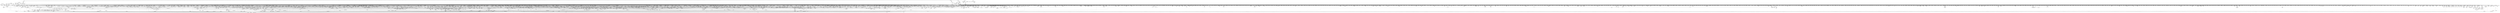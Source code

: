 digraph kerncollapsed {
    "compound_order" [color="black"];
    "current_wq_worker" [color="black"];
    "__bitmap_weight" [color="black"];
    "mod_zone_state" [color="black"];
    "__prepare_to_swait" [color="black"];
    "Indirect call112" [color="black"];
    "xas_next_entry.constprop.0" [color="black"];
    "eventfd_signal_mask" [color="black"];
    "__percpu_add_case_64.constprop.0_1" [color="black"];
    "dev_xmit_recursion_inc" [color="black"];
    "__wb_update_bandwidth.constprop.0" [color="black"];
    "__cmpxchg_case_acq_32.constprop.0_4" [color="black"];
    "srcu_gp_start" [color="black"];
    "__xchg_case_acq_64.isra.0" [color="black"];
    "find_next_bit_15" [color="black"];
    "double_rq_lock" [color="black"];
    "__percpu_add_case_64.constprop.0_3" [color="black"];
    "__cmpxchg_case_mb_32_5" [color="black"];
    "lockref_get" [color="black"];
    "filemap_check_errors" [color="black"];
    "__percpu_add_case_64_2" [color="black"];
    "__cmpxchg_case_64.isra.0" [color="black"];
    "rcu_is_cpu_rrupt_from_idle" [color="black"];
    "purge_fragmented_block" [color="black"];
    "Indirect call53" [color="black"];
    "memmove" [color="black"];
    "__raw_spin_lock_irqsave.constprop.0_2" [color="black"];
    "d_hash" [color="black"];
    "list_lru_del" [color="black"];
    "tty_update_time" [color="black"];
    "Indirect call134" [color="black"];
    "vma_interval_tree_augment_propagate" [color="black"];
    "sock_flag.constprop.0" [color="black"];
    "timer_delete_sync" [color="black"];
    "__cmpxchg_case_64" [color="black"];
    "Indirect call120" [color="black"];
    "__cmpxchg_case_acq_32.constprop.0_8" [color="black"];
    "do_raw_spin_lock_1" [color="black"];
    "__raw_spin_lock_18" [color="black"];
    "__flow_hash_from_keys" [color="black"];
    "cpu_do_switch_mm" [color="black"];
    "__raw_spin_lock_62" [color="black"];
    "can_set_direct_map" [color="black"];
    "get_random_bytes" [color="black"];
    "find_next_bit.constprop.0_21" [color="black"];
    "is_current_pgrp_orphaned" [color="black"];
    "console_srcu_read_unlock" [color="black"];
    "cpu_timer_task_rcu" [color="black"];
    "generic_exec_single" [color="black"];
    "compaction_zonelist_suitable" [color="black"];
    "pcpu_init_md_blocks" [color="black"];
    "__dput_to_list" [color="black"];
    "mte_update_gcr_excl.isra.0" [color="black"];
    "fasync_insert_entry" [color="black"];
    "ptep_set_access_flags" [color="black"];
    "__raw_spin_lock_31" [color="black"];
    "cpus_share_cache" [color="black"];
    "folio_total_mapcount" [color="black"];
    "__dl_sub" [color="black"];
    "Indirect call191" [color="black"];
    "__remove_hrtimer" [color="black"];
    "freezing" [color="black"];
    "task_will_free_mem" [color="black"];
    "__smp_call_single_queue" [color="black"];
    "__anon_vma_interval_tree_augment_propagate" [color="black"];
    "__skb_set_length" [color="black"];
    "local_bh_enable" [color="black"];
    "__raw_spin_unlock_irqrestore_2" [color="black"];
    "__cmpxchg_case_8" [color="black"];
    "mm_set_has_pinned_flag" [color="black"];
    "try_check_zero" [color="black"];
    "read_seqbegin_or_lock" [color="black"];
    "panic_smp_self_stop" [color="black"];
    "calc_delta_fair" [color="black"];
    "sve_save_state" [color="black"];
    "osq_unlock" [color="black"];
    "Indirect call218" [color="black"];
    "mod_zone_page_state" [color="black"];
    "attach_pid" [color="black"];
    "search_cmp_ftr_reg" [color="black"];
    "Indirect call87" [color="black"];
    "__io_acct_run_queue" [color="black"];
    "find_later_rq" [color="black"];
    "Indirect call64" [color="black"];
    "compaction_suitable" [color="black"];
    "__kern_my_cpu_offset_29" [color="black"];
    "kernfs_get" [color="black"];
    "__kern_my_cpu_offset_70" [color="black"];
    "__raw_spin_unlock_irqrestore_24" [color="black"];
    "Indirect call5" [color="black"];
    "pm_runtime_autosuspend_expiration" [color="black"];
    "__mutex_trylock" [color="black"];
    "rcu_segcblist_ready_cbs" [color="black"];
    "pgdat_balanced" [color="black"];
    "srcu_read_unlock.constprop.0" [color="black"];
    "io_file_get_flags" [color="black"];
    "sve_state_size" [color="black"];
    "Indirect call93" [color="black"];
    "sched_clock_cpu" [color="black"];
    "mmgrab_1" [color="black"];
    "move_linked_works" [color="black"];
    "select_collect" [color="black"];
    "prb_commit" [color="black"];
    "do_raw_spin_lock_9" [color="black"];
    "__percpu_add_case_32_20" [color="black"];
    "clear_ti_thread_flag_5" [color="black"];
    "select_collect2" [color="black"];
    "idle_cpu" [color="black"];
    "__raw_spin_lock_irq_12" [color="black"];
    "vma_interval_tree_subtree_search" [color="black"];
    "xas_set_mark" [color="black"];
    "tag_clear_highpage" [color="black"];
    "__cmpxchg_case_acq_32.constprop.0_16" [color="black"];
    "__raw_spin_unlock_irqrestore_9" [color="black"];
    "__kern_my_cpu_offset_83" [color="black"];
    "Indirect call141" [color="black"];
    "arch_tlbbatch_should_defer.constprop.0" [color="black"];
    "__raw_spin_lock.constprop.0_2" [color="black"];
    "arch_send_call_function_single_ipi" [color="black"];
    "vmalloc_to_page" [color="black"];
    "get_ucounts_or_wrap" [color="black"];
    "mas_wr_new_end" [color="black"];
    "redirty_tail_locked" [color="black"];
    "Indirect call20" [color="black"];
    "Indirect call142" [color="black"];
    "Indirect call56" [color="black"];
    "__sk_mem_reduce_allocated" [color="black"];
    "__cmpxchg_case_acq_32.constprop.0_21" [color="black"];
    "igrab" [color="black"];
    "irq_work_claim" [color="black"];
    "lru_deactivate_fn" [color="black"];
    "__raw_spin_lock_irq_32" [color="black"];
    "mte_update_sctlr_user" [color="black"];
    "get_pwq" [color="black"];
    "pcpu_update_empty_pages" [color="black"];
    "add_timer_on" [color="black"];
    "__cmpxchg_case_acq_32_3" [color="black"];
    "zone_watermark_ok_safe" [color="black"];
    "node_dirty_ok" [color="black"];
    "__raw_spin_lock_irq_1" [color="black"];
    "compound_order_2" [color="black"];
    "Indirect call92" [color="black"];
    "__kern_my_cpu_offset_18" [color="black"];
    "__page_cache_release" [color="black"];
    "do_raw_spin_lock_5" [color="black"];
    "__raw_spin_lock_irqsave_29" [color="black"];
    "_compound_head_3" [color="black"];
    "set_ptes.constprop.0.isra.0" [color="black"];
    "console_trylock" [color="black"];
    "do_raw_spin_lock_47" [color="black"];
    "kill_super_notify" [color="black"];
    "Indirect call19" [color="black"];
    "irq_chip_retrigger_hierarchy" [color="black"];
    "__do_set_cpus_allowed" [color="black"];
    "Indirect call49" [color="black"];
    "__raw_spin_unlock_irq_25" [color="black"];
    "rcu_advance_cbs" [color="black"];
    "__raw_spin_lock_6" [color="black"];
    "__fprop_add_percpu" [color="black"];
    "timerqueue_iterate_next" [color="black"];
    "security_fs_context_parse_param" [color="black"];
    "__raw_spin_unlock_irq_35" [color="black"];
    "ktime_get_real_seconds" [color="black"];
    "__cmpwait_case_32_1" [color="black"];
    "no_blink" [color="black"];
    "access_ok_12" [color="black"];
    "io_cancel_task_cb" [color="black"];
    "unhash_mnt" [color="black"];
    "__dl_clear_params" [color="black"];
    "xas_not_node" [color="black"];
    "wake_up_klogd" [color="black"];
    "find_next_bit_18" [color="black"];
    "auditd_test_task" [color="black"];
    "rcu_exp_jiffies_till_stall_check" [color="black"];
    "__lock_task_sighand" [color="black"];
    "find_next_bit.constprop.0_8" [color="black"];
    "find_next_bit.constprop.0_1" [color="black"];
    "__raw_spin_lock_irq_31" [color="black"];
    "__bitmap_intersects" [color="black"];
    "__raw_spin_lock_irq_4" [color="black"];
    "smp_call_function_many_cond" [color="black"];
    "dcache_clean_pou" [color="black"];
    "audit_alloc_name" [color="black"];
    "is_subdir" [color="black"];
    "dl_bw_of" [color="black"];
    "mte_dead_walk" [color="black"];
    "mas_next_sibling" [color="black"];
    "sock_inuse_add" [color="black"];
    "mapping_shrinkable_1" [color="black"];
    "rt_mutex_futex_trylock" [color="black"];
    "rcu_segcblist_pend_cbs" [color="black"];
    "virt_to_folio" [color="black"];
    "__raw_spin_unlock_irq_12" [color="black"];
    "Indirect call169" [color="black"];
    "__ipi_send_mask" [color="black"];
    "timerqueue_del" [color="black"];
    "Indirect call54" [color="black"];
    "signal_pending_11" [color="black"];
    "mte_parent_slot" [color="black"];
    "__count_vm_events_1" [color="black"];
    "page_ref_add_1" [color="black"];
    "__hrtimer_get_next_event" [color="black"];
    "space_used" [color="black"];
    "Indirect call126" [color="black"];
    "prb_reserve_in_last" [color="black"];
    "fsnotify_handle_inode_event.isra.0" [color="black"];
    "__mnt_want_write" [color="black"];
    "__raw_spin_unlock_irqrestore_15" [color="black"];
    "get_page" [color="black"];
    "list_lru_walk_node" [color="black"];
    "Indirect call212" [color="black"];
    "__printk_cpu_sync_try_get" [color="black"];
    "update_min_vruntime" [color="black"];
    "__radix_tree_lookup" [color="black"];
    "device_pm_check_callbacks" [color="black"];
    "__raw_spin_lock_52" [color="black"];
    "__raw_spin_lock" [color="black"];
    "Indirect call172" [color="black"];
    "pcpu_find_block_fit" [color="black"];
    "wake_all_kswapds" [color="black"];
    "will_become_orphaned_pgrp" [color="black"];
    "__raw_spin_lock_irqsave_17" [color="black"];
    "do_raw_spin_lock_43" [color="black"];
    "skb_tailroom" [color="black"];
    "try_to_unmap_flush_dirty" [color="black"];
    "arch_irq_work_raise" [color="black"];
    "find_first_bit_1" [color="black"];
    "put_ldops.constprop.0" [color="black"];
    "Indirect call203" [color="black"];
    "security_secid_to_secctx" [color="black"];
    "__kern_my_cpu_offset_78" [color="black"];
    "Indirect call149" [color="black"];
    "timer_wait_running" [color="black"];
    "do_raw_spin_lock_52" [color="black"];
    "Indirect call62" [color="black"];
    "virt_to_slab" [color="black"];
    "__raw_spin_lock_46" [color="black"];
    "__reuseport_detach_sock.isra.0" [color="black"];
    "__set_open_fd" [color="black"];
    "__mutex_init" [color="black"];
    "__raw_spin_lock_41" [color="black"];
    "idr_find" [color="black"];
    "ttwu_queue_wakelist" [color="black"];
    "__raw_spin_lock_5" [color="black"];
    "do_raw_spin_lock_73" [color="black"];
    "__list_lru_walk_one.constprop.0" [color="black"];
    "find_buddy_page_pfn" [color="black"];
    "__cmpxchg_case_acq_32.constprop.0" [color="black"];
    "__raw_spin_unlock_irqrestore_12" [color="black"];
    "hrtimer_start_expires" [color="black"];
    "Indirect call37" [color="black"];
    "cpumask_next_and" [color="black"];
    "Indirect call12" [color="black"];
    "Indirect call55" [color="black"];
    "__kern_my_cpu_offset_21" [color="black"];
    "tlb_remove_table_smp_sync" [color="black"];
    "do_raw_spin_lock_60" [color="black"];
    "__d_find_any_alias" [color="black"];
    "group_balance_cpu" [color="black"];
    "recalc_sigpending" [color="black"];
    "raw_spin_rq_lock" [color="black"];
    "se_weight.isra.0" [color="black"];
    "fsnotify" [color="black"];
    "d_lru_shrink_move" [color="black"];
    "first_online_pgdat" [color="black"];
    "folio_order" [color="black"];
    "update_sctlr_el1" [color="black"];
    "__raw_read_lock_irqsave.constprop.0_1" [color="black"];
    "min_deadline_cb_rotate" [color="black"];
    "kernfs_name_hash" [color="black"];
    "vfs_parse_fs_param_source" [color="black"];
    "sk_error_report" [color="black"];
    "do_raw_spin_lock.constprop.0_13" [color="black"];
    "sync_rcu_exp_done_unlocked" [color="black"];
    "set_task_reclaim_state" [color="black"];
    "remove_wait_queue" [color="black"];
    "arch_get_random_longs" [color="black"];
    "__raw_spin_unlock_irqrestore_37" [color="black"];
    "__fswab32_10" [color="black"];
    "dl_rq_of_se" [color="black"];
    "tag_get" [color="black"];
    "d_shrink_del" [color="black"];
    "lru_note_cost" [color="black"];
    "io_wq_hash_work" [color="black"];
    "folio_lruvec_relock_irq.constprop.0" [color="black"];
    "mas_wr_walk_descend" [color="black"];
    "Indirect call122" [color="black"];
    "__raw_spin_unlock_irq.constprop.0_2" [color="black"];
    "ma_slots" [color="black"];
    "Indirect call29" [color="black"];
    "spin_lock_irqsave_ssp_contention" [color="black"];
    "do_raw_spin_lock_116" [color="black"];
    "arch_asym_cpu_priority" [color="black"];
    "do_raw_spin_lock_24" [color="black"];
    "Indirect call7" [color="black"];
    "Indirect call213" [color="black"];
    "mas_bulk_rebalance" [color="black"];
    "__kern_my_cpu_offset_60" [color="black"];
    "forward_timer_base" [color="black"];
    "Indirect call105" [color="black"];
    "add_timer" [color="black"];
    "siginfo_layout" [color="black"];
    "do_raw_spin_lock_30" [color="black"];
    "dl_bw_cpus" [color="black"];
    "Indirect call41" [color="black"];
    "__raw_spin_lock_irqsave_11" [color="black"];
    "__raw_spin_lock_irqsave_15" [color="black"];
    "__raw_spin_lock_irq_21" [color="black"];
    "fsnotify_grab_connector" [color="black"];
    "access_ok_39" [color="black"];
    "find_last_bit" [color="black"];
    "__io_put_kbuf" [color="black"];
    "folio_evictable_1" [color="black"];
    "Indirect call127" [color="black"];
    "mnt_set_mountpoint" [color="black"];
    "logfc" [color="black"];
    "_compound_head_5" [color="black"];
    "do_raw_spin_lock_57" [color="black"];
    "_prb_read_valid" [color="black"];
    "clear_page" [color="black"];
    "enqueue_timer" [color="black"];
    "extfrag_for_order" [color="black"];
    "do_raw_spin_lock_99" [color="black"];
    "rcu_segcblist_add_len" [color="black"];
    "__posix_timers_find" [color="black"];
    "audit_uid_comparator" [color="black"];
    "__raw_spin_lock_30" [color="black"];
    "__kern_my_cpu_offset_27" [color="black"];
    "__to_kthread" [color="black"];
    "__audit_uring_entry" [color="black"];
    "data_push_tail" [color="black"];
    "pde_subdir_find" [color="black"];
    "__kern_my_cpu_offset_16" [color="black"];
    "page_ref_inc_1" [color="black"];
    "rwsem_set_nonspinnable" [color="black"];
    "skb_headers_offset_update" [color="black"];
    "mas_is_err" [color="black"];
    "Indirect call85" [color="black"];
    "copy_fd_bitmaps" [color="black"];
    "skb_frag_ref" [color="black"];
    "mte_set_pivot" [color="black"];
    "__init_rwsem" [color="black"];
    "__sk_mem_reclaim" [color="black"];
    "__dl_update" [color="black"];
    "cpumask_any_distribute" [color="black"];
    "do_raw_spin_lock_61" [color="black"];
    "find_submount" [color="black"];
    "update_misfit_status" [color="black"];
    "__integrity_iint_find" [color="black"];
    "skip_atoi" [color="black"];
    "percpu_ref_put_many.constprop.0" [color="black"];
    "is_valid_gup_args" [color="black"];
    "avg_vruntime" [color="black"];
    "kernfs_next_descendant_post" [color="black"];
    "mast_ascend" [color="black"];
    "mutex_is_locked" [color="black"];
    "post_ttbr_update_workaround" [color="black"];
    "plist_del" [color="black"];
    "spin_lock_irqsave_check_contention" [color="black"];
    "set_task_cpu" [color="black"];
    "__audit_getname" [color="black"];
    "__raw_read_lock.constprop.0_1" [color="black"];
    "__bitmap_subset" [color="black"];
    "__next_zones_zonelist" [color="black"];
    "__cmpxchg_case_acq_32.constprop.0_18" [color="black"];
    "__raw_spin_lock_irq_18" [color="black"];
    "kernfs_leftmost_descendant" [color="black"];
    "io_acct_run_queue" [color="black"];
    "task_rq_lock" [color="black"];
    "qdisc_maybe_clear_missed" [color="black"];
    "__io_put_kbuf_list" [color="black"];
    "__raw_spin_lock_28" [color="black"];
    "wb_has_dirty_io" [color="black"];
    "__printk_safe_exit" [color="black"];
    "rcu_segcblist_entrain" [color="black"];
    "page_ref_inc_4" [color="black"];
    "vma_interval_tree_insert_after" [color="black"];
    "workingset_update_node" [color="black"];
    "recalc_sigpending_tsk" [color="black"];
    "__kern_my_cpu_offset_42" [color="black"];
    "free_unref_page_commit" [color="black"];
    "__clear_close_on_exec.isra.0" [color="black"];
    "Indirect call181" [color="black"];
    "__xchg_case_mb_64.constprop.0_3" [color="black"];
    "ptep_clear_flush" [color="black"];
    "__kern_my_cpu_offset_26" [color="black"];
    "set_next_entity" [color="black"];
    "__kern_my_cpu_offset_79" [color="black"];
    "Indirect call32" [color="black"];
    "ma_pivots" [color="black"];
    "xas_clear_mark" [color="black"];
    "__dev_pm_qos_resume_latency" [color="black"];
    "rt_mutex_slowtrylock" [color="black"];
    "Indirect call119" [color="black"];
    "set_ti_thread_flag_5" [color="black"];
    "list_del_init_5" [color="black"];
    "io_req_complete_defer" [color="black"];
    "Indirect call102" [color="black"];
    "need_mlock_drain" [color="black"];
    "collect_posix_cputimers" [color="black"];
    "Indirect call156" [color="black"];
    "pcpu_alloc_area" [color="black"];
    "split_page" [color="black"];
    "do_raw_spin_lock_88" [color="black"];
    "__kern_my_cpu_offset_77" [color="black"];
    "check_class_changed" [color="black"];
    "d_flags_for_inode" [color="black"];
    "qdisc_run_begin" [color="black"];
    "wb_stat_error" [color="black"];
    "__raw_write_lock_irq_1" [color="black"];
    "Indirect call223" [color="black"];
    "fatal_signal_pending_4" [color="black"];
    "next_zone" [color="black"];
    "rcu_accelerate_cbs" [color="black"];
    "net_eq_idr" [color="black"];
    "d_find_alias" [color="black"];
    "group_classify" [color="black"];
    "list_lru_isolate_move" [color="black"];
    "ma_dead_node" [color="black"];
    "kmalloc_size_roundup" [color="black"];
    "getname_flags" [color="black"];
    "cfs_rq_of" [color="black"];
    "percpu_counter_set" [color="black"];
    "is_cpu_allowed" [color="black"];
    "pick_next_task_idle" [color="black"];
    "__raw_spin_lock_irqsave_51" [color="black"];
    "__timer_delete_sync" [color="black"];
    "io_wq_worker_running" [color="black"];
    "Indirect call103" [color="black"];
    "xas_next_offset" [color="black"];
    "__zone_watermark_ok" [color="black"];
    "mas_wr_end_piv" [color="black"];
    "mte_clear_page_tags" [color="black"];
    "allow_direct_reclaim" [color="black"];
    "__ptrace_link" [color="black"];
    "mas_pause" [color="black"];
    "__raw_spin_unlock_irq_6" [color="black"];
    "__raw_spin_lock_irq_20" [color="black"];
    "Indirect call98" [color="black"];
    "mte_zero_clear_page_tags" [color="black"];
    "pde_subdir_first" [color="black"];
    "do_softirq_own_stack" [color="black"];
    "__wb_writeout_add" [color="black"];
    "fast_dput" [color="black"];
    "__cmpxchg_case_rel_64" [color="black"];
    "zone_watermark_fast.constprop.0" [color="black"];
    "rb_first" [color="black"];
    "gup_must_unshare" [color="black"];
    "mas_alloc_req.isra.0" [color="black"];
    "lock_mount_hash" [color="black"];
    "clear_nonspinnable" [color="black"];
    "Indirect call111" [color="black"];
    "mas_walk" [color="black"];
    "workingset_age_nonresident" [color="black"];
    "__irq_can_set_affinity" [color="black"];
    "do_raw_spin_lock_97" [color="black"];
    "update_newidle_cost" [color="black"];
    "isolation_suitable.isra.0" [color="black"];
    "unreserve_highatomic_pageblock" [color="black"];
    "lock_parent" [color="black"];
    "pgattr_change_is_safe" [color="black"];
    "rcu_start_this_gp" [color="black"];
    "sched_clock" [color="black"];
    "cpumask_copy_1" [color="black"];
    "io_wq_get_acct" [color="black"];
    "mas_store_b_node" [color="black"];
    "set_pfnblock_flags_mask" [color="black"];
    "get_work_pool" [color="black"];
    "__kern_my_cpu_offset_89" [color="black"];
    "arch_local_irq_save" [color="black"];
    "cpu_util_cfs" [color="black"];
    "io_fill_cqe_aux" [color="black"];
    "Indirect call94" [color="black"];
    "rcu_segcblist_init" [color="black"];
    "hrtimer_start_range_ns" [color="black"];
    "cpudl_find" [color="black"];
    "__audit_reusename" [color="black"];
    "rcu_stall_is_suppressed" [color="black"];
    "do_raw_spin_lock_10" [color="black"];
    "rcu_segcblist_enqueue" [color="black"];
    "mnt_get_writers" [color="black"];
    "__raw_spin_lock_irqsave_7" [color="black"];
    "__raw_spin_unlock_irq_20" [color="black"];
    "__mod_timer" [color="black"];
    "__raw_spin_lock_21" [color="black"];
    "__percpu_add_case_32_13" [color="black"];
    "shrink_dcache_sb" [color="black"];
    "cpu_online_3" [color="black"];
    "__cmpxchg_case_mb_32_8" [color="black"];
    "Indirect call117" [color="black"];
    "io_get_cqe_overflow" [color="black"];
    "dev_bus_name" [color="black"];
    "__set_fixmap" [color="black"];
    "free_pcppages_bulk" [color="black"];
    "__percpu_add_case_32_2" [color="black"];
    "io_wq_work_match_all" [color="black"];
    "Indirect call138" [color="black"];
    "__sw_hweight32" [color="black"];
    "rcu_seq_start" [color="black"];
    "arm_timer" [color="black"];
    "__kern_my_cpu_offset_4" [color="black"];
    "xas_load" [color="black"];
    "tick_get_broadcast_mask" [color="black"];
    "d_set_d_op" [color="black"];
    "__raw_spin_lock_irqsave_32" [color="black"];
    "__cmpxchg_case_acq_32.constprop.0_6" [color="black"];
    "_compound_head" [color="black"];
    "__cmpxchg_case_acq_32.constprop.0_13" [color="black"];
    "is_software_node" [color="black"];
    "__page_dup_rmap.constprop.0" [color="black"];
    "hlist_del_init" [color="black"];
    "list_del_init" [color="black"];
    "io_acct_cancel_pending_work" [color="black"];
    "folio_nr_pages_1" [color="black"];
    "do_raw_spin_lock_51" [color="black"];
    "__raw_spin_lock_irq_35" [color="black"];
    "__mod_node_page_state" [color="black"];
    "wq_worker_running" [color="black"];
    "Indirect call69" [color="black"];
    "sched_post_fork" [color="black"];
    "Indirect call189" [color="black"];
    "move_queued_task.constprop.0" [color="black"];
    "move_freepages_block" [color="black"];
    "cpu_online_2" [color="black"];
    "page_ref_inc_2" [color="black"];
    "lowest_in_progress" [color="black"];
    "irqd_irq_disabled.isra.0" [color="black"];
    "pageblock_skip_persistent" [color="black"];
    "prepare_to_wait" [color="black"];
    "kmem_valid_obj" [color="black"];
    "__arm64_sys_fsconfig" [color="black"];
    "__raw_spin_lock_irqsave_39" [color="black"];
    "__cmpxchg_case_mb_64_7" [color="black"];
    "cpu_util.constprop.0" [color="black"];
    "__put_cpu_fpsimd_context" [color="black"];
    "__raw_spin_lock_irq_23" [color="black"];
    "xa_mk_value" [color="black"];
    "mnt_dec_writers" [color="black"];
    "io_is_timeout_noseq" [color="black"];
    "__futex_unqueue" [color="black"];
    "rt_mutex_setprio" [color="black"];
    "do_raw_spin_lock_46" [color="black"];
    "__kern_my_cpu_offset_74" [color="black"];
    "access_ok_42" [color="black"];
    "Indirect call1" [color="black"];
    "do_raw_spin_lock_87" [color="black"];
    "cpumask_first_and" [color="black"];
    "mount_capable" [color="black"];
    "Indirect call22" [color="black"];
    "flush_tlb_batched_pending" [color="black"];
    "get_pfnblock_flags_mask" [color="black"];
    "vm_commit_limit" [color="black"];
    "rb_insert_color_cached" [color="black"];
    "Indirect call224" [color="black"];
    "lazy_max_pages" [color="black"];
    "__raw_spin_lock_irqsave_5" [color="black"];
    "Indirect call95" [color="black"];
    "__reuseport_detach_closed_sock" [color="black"];
    "Indirect call27" [color="black"];
    "signal_pending_state_1" [color="black"];
    "kernel_init_pages" [color="black"];
    "nsec_to_clock_t" [color="black"];
    "mask_irq" [color="black"];
    "workingset_activation" [color="black"];
    "do_raw_spin_lock.constprop.0_6" [color="black"];
    "cpumask_and" [color="black"];
    "xa_find" [color="black"];
    "security_audit_rule_match" [color="black"];
    "__raw_spin_lock_irqsave_23" [color="black"];
    "defer_console_output" [color="black"];
    "jiffies_to_msecs" [color="black"];
    "wants_signal" [color="black"];
    "rb_insert_color" [color="black"];
    "__count_vm_events" [color="black"];
    "reusable_anon_vma" [color="black"];
    "raw_spin_rq_trylock" [color="black"];
    "__raw_spin_unlock_irq_7" [color="black"];
    "skb_checksum" [color="black"];
    "Indirect call97" [color="black"];
    "wb_stat_mod" [color="black"];
    "list_del_2" [color="black"];
    "__dev_put.part.0" [color="black"];
    "prepare_alloc_pages.constprop.0" [color="black"];
    "__raw_spin_unlock_irqrestore" [color="black"];
    "do_raw_spin_lock_45" [color="black"];
    "proto_memory_pcpu_drain" [color="black"];
    "do_raw_spin_lock_2" [color="black"];
    "desc_make_final" [color="black"];
    "__cmpxchg_case_acq_32_1" [color="black"];
    "__fsnotify_update_child_dentry_flags" [color="black"];
    "csum_block_add_ext" [color="black"];
    "arch_local_irq_save_1" [color="black"];
    "__delay" [color="black"];
    "Indirect call74" [color="black"];
    "test_tsk_need_resched" [color="black"];
    "Indirect call197" [color="black"];
    "__raw_spin_lock_irq_19" [color="black"];
    "eth_type_vlan" [color="black"];
    "folio_trylock_2" [color="black"];
    "cpumask_intersects.constprop.0_1" [color="black"];
    "Indirect call36" [color="black"];
    "irq_disable" [color="black"];
    "strcspn" [color="black"];
    "__skb_zcopy_downgrade_managed" [color="black"];
    "tlb_flush" [color="black"];
    "__peernet2id" [color="black"];
    "down_read_trylock" [color="black"];
    "do_raw_spin_lock_67" [color="black"];
    "cpu_timer_dequeue" [color="black"];
    "get_task_mm" [color="black"];
    "Indirect call67" [color="black"];
    "__fget_light" [color="black"];
    "__remove_shared_vm_struct.constprop.0" [color="black"];
    "__irq_work_queue_local" [color="black"];
    "__raw_write_unlock_irq_4" [color="black"];
    "rb_next" [color="black"];
    "sock_rfree" [color="black"];
    "__raw_spin_unlock_irq_36" [color="black"];
    "mas_next_range" [color="black"];
    "find_first_bit_3" [color="black"];
    "__raw_spin_lock_22" [color="black"];
    "__rpm_get_callback" [color="black"];
    "__init_waitqueue_head" [color="black"];
    "fatal_signal_pending_6" [color="black"];
    "mast_spanning_rebalance.isra.0" [color="black"];
    "_find_first_bit" [color="black"];
    "__raw_spin_unlock_irq_29" [color="black"];
    "Indirect call40" [color="black"];
    "folio_mapped_2" [color="black"];
    "__srcu_read_unlock" [color="black"];
    "clear_ti_thread_flag_4" [color="black"];
    "errseq_sample" [color="black"];
    "fatal_signal_pending" [color="black"];
    "Indirect call104" [color="black"];
    "Indirect call81" [color="black"];
    "folio_nr_pages_3" [color="black"];
    "rwsem_spin_on_owner" [color="black"];
    "skb_zcopy" [color="black"];
    "attach_task" [color="black"];
    "find_unlink_vmap_area" [color="black"];
    "pte_to_swp_entry_2" [color="black"];
    "arm64_kernel_unmapped_at_el0_3" [color="black"];
    "find_vm_area" [color="black"];
    "__irq_domain_deactivate_irq" [color="black"];
    "__kern_my_cpu_offset_91" [color="black"];
    "idr_for_each" [color="black"];
    "system_supports_address_auth_1" [color="black"];
    "memblock_is_map_memory" [color="black"];
    "d_shrink_add" [color="black"];
    "__cmpxchg_case_acq_32.constprop.0_7" [color="black"];
    "__kern_my_cpu_offset_62" [color="black"];
    "__wake_up_sync_key" [color="black"];
    "__kern_my_cpu_offset_25" [color="black"];
    "virt_to_head_page.isra.0" [color="black"];
    "d_instantiate" [color="black"];
    "path_get" [color="black"];
    "entity_eligible" [color="black"];
    "_compound_head_4" [color="black"];
    "__kern_my_cpu_offset_133" [color="black"];
    "mtree_load" [color="black"];
    "hrtimer_sleeper_start_expires" [color="black"];
    "filemap_release_folio" [color="black"];
    "deactivate_task" [color="black"];
    "__kern_my_cpu_offset_22" [color="black"];
    "__nr_to_section" [color="black"];
    "__const_udelay" [color="black"];
    "group_close_release" [color="black"];
    "_find_next_zero_bit" [color="black"];
    "io_run_local_work_continue" [color="black"];
    "__mnt_drop_write" [color="black"];
    "strncmp" [color="black"];
    "xas_retry" [color="black"];
    "ihold" [color="black"];
    "skb_header_cloned" [color="black"];
    "inode_cgwb_move_to_attached" [color="black"];
    "Indirect call133" [color="black"];
    "sync_icache_aliases" [color="black"];
    "detach_entity_load_avg" [color="black"];
    "__raw_spin_lock_32" [color="black"];
    "prb_final_commit" [color="black"];
    "__raw_spin_lock_54" [color="black"];
    "finish_wait" [color="black"];
    "__acct_reclaim_writeback" [color="black"];
    "mas_set_alloc_req" [color="black"];
    "sibling_imbalance.isra.0" [color="black"];
    "__raw_spin_lock_irq" [color="black"];
    "lru_note_cost_refault" [color="black"];
    "irq_enable" [color="black"];
    "__xchg_case_64.constprop.0" [color="black"];
    "get_file_2" [color="black"];
    "mod_timer" [color="black"];
    "__folio_cancel_dirty" [color="black"];
    "posixtimer_rearm" [color="black"];
    "page_ref_dec_and_test" [color="black"];
    "folio_size" [color="black"];
    "pcpu_block_update_hint_alloc" [color="black"];
    "__kern_my_cpu_offset_15" [color="black"];
    "find_worker_executing_work" [color="black"];
    "__clear_open_fd" [color="black"];
    "ma_data_end" [color="black"];
    "__wake_up_pollfree" [color="black"];
    "first_zones_zonelist_1" [color="black"];
    "fc_drop_locked" [color="black"];
    "memchr" [color="black"];
    "io_req_defer_failed" [color="black"];
    "__kern_my_cpu_offset_50" [color="black"];
    "__gfp_pfmemalloc_flags" [color="black"];
    "cpupri_set" [color="black"];
    "lookup_mountpoint" [color="black"];
    "__dequeue_entity" [color="black"];
    "mas_store_prealloc.part.0" [color="black"];
    "anon_vma_interval_tree_insert" [color="black"];
    "Indirect call44" [color="black"];
    "set_page_dirty" [color="black"];
    "smp_call_function" [color="black"];
    "call_on_irq_stack" [color="black"];
    "cpudl_heapify_up" [color="black"];
    "tk_xtime.constprop.0" [color="black"];
    "flush_dcache_folio" [color="black"];
    "drain_local_pages" [color="black"];
    "__pi_strlen" [color="black"];
    "arm64_kernel_unmapped_at_el0_2" [color="black"];
    "__cmpxchg_case_acq_32.constprop.0_10" [color="black"];
    "Indirect call51" [color="black"];
    "get_sd_balance_interval" [color="black"];
    "__rt_mutex_slowtrylock" [color="black"];
    "should_fail_alloc_page" [color="black"];
    "__raw_spin_lock_12" [color="black"];
    "Indirect call162" [color="black"];
    "update_pm_runtime_accounting" [color="black"];
    "anon_vma_interval_tree_remove" [color="black"];
    "put_dec" [color="black"];
    "__raw_spin_lock.constprop.0_1" [color="black"];
    "do_raw_spin_lock_31" [color="black"];
    "__raw_spin_lock_3" [color="black"];
    "dev_driver_string" [color="black"];
    "__bpf_free_used_maps" [color="black"];
    "__raw_read_lock.constprop.0_5" [color="black"];
    "radix_tree_load_root" [color="black"];
    "irq_to_desc" [color="black"];
    "__skb_fill_page_desc" [color="black"];
    "print_tainted" [color="black"];
    "sub_running_bw.isra.0" [color="black"];
    "lru_add_fn" [color="black"];
    "get_state_synchronize_rcu" [color="black"];
    "Indirect call207" [color="black"];
    "Indirect call21" [color="black"];
    "enqueue_pushable_dl_task" [color="black"];
    "__raw_spin_lock_15" [color="black"];
    "do_csum" [color="black"];
    "strnlen" [color="black"];
    "notifier_call_chain" [color="black"];
    "strchr" [color="black"];
    "__cmpxchg_case_mb_64_4" [color="black"];
    "__cmpxchg_case_acq_32.constprop.0_14" [color="black"];
    "attach_entity_load_avg" [color="black"];
    "__raw_spin_unlock_irq_17" [color="black"];
    "__msecs_to_jiffies" [color="black"];
    "__sw_hweight64" [color="black"];
    "_find_next_bit" [color="black"];
    "_atomic_dec_and_lock_irqsave" [color="black"];
    "Indirect call173" [color="black"];
    "fsnotify_compare_groups" [color="black"];
    "inode_io_list_move_locked" [color="black"];
    "Indirect call72" [color="black"];
    "unlock_mount_hash" [color="black"];
    "prepare_to_swait_event" [color="black"];
    "do_raw_spin_lock_48" [color="black"];
    "Indirect call130" [color="black"];
    "__pi_strcmp" [color="black"];
    "sched_clock_noinstr" [color="black"];
    "rcu_jiffies_till_stall_check" [color="black"];
    "io_timeout_extract" [color="black"];
    "xas_update.isra.0" [color="black"];
    "find_task_by_vpid" [color="black"];
    "tty_termios_baud_rate" [color="black"];
    "Indirect call179" [color="black"];
    "copy_highpage" [color="black"];
    "set_work_data" [color="black"];
    "__io_prep_linked_timeout" [color="black"];
    "desc_make_reusable" [color="black"];
    "fsnotify_data_inode" [color="black"];
    "smp_call_function_single" [color="black"];
    "pm_runtime_put_noidle_2" [color="black"];
    "set_pageblock_migratetype" [color="black"];
    "update_curr" [color="black"];
    "list_lru_count_node" [color="black"];
    "do_raw_spin_lock_36" [color="black"];
    "Indirect call42" [color="black"];
    "__cmpxchg_case_acq_32_2" [color="black"];
    "mte_sync_tags" [color="black"];
    "class_raw_spinlock_irqsave_destructor" [color="black"];
    "skb_pfmemalloc" [color="black"];
    "__raw_spin_unlock_irqrestore_5" [color="black"];
    "simple_xattr_space" [color="black"];
    "mas_prev_sibling" [color="black"];
    "find_task_by_pid_ns" [color="black"];
    "__raw_spin_unlock_irq_5" [color="black"];
    "kthread_data" [color="black"];
    "arch_local_irq_restore_1" [color="black"];
    "lockref_mark_dead" [color="black"];
    "tick_get_wakeup_device" [color="black"];
    "folio_add_new_anon_rmap" [color="black"];
    "pmd_set_huge" [color="black"];
    "desc_read" [color="black"];
    "__kern_my_cpu_offset_47" [color="black"];
    "lockref_put_return" [color="black"];
    "rcu_seq_end" [color="black"];
    "count_vm_events_1" [color="black"];
    "group_open_release" [color="black"];
    "xa_load" [color="black"];
    "_get_random_bytes" [color="black"];
    "Indirect call217" [color="black"];
    "mab_no_null_split" [color="black"];
    "blake2s.constprop.0" [color="black"];
    "set_ti_thread_flag_4" [color="black"];
    "__raw_spin_unlock_irqrestore_10" [color="black"];
    "find_next_bit_7" [color="black"];
    "__cmpxchg_case_acq_32.constprop.0_19" [color="black"];
    "check_vma_flags" [color="black"];
    "Indirect call225" [color="black"];
    "mas_max_gap" [color="black"];
    "vmf_pte_changed" [color="black"];
    "dev_nit_active" [color="black"];
    "mas_put_in_tree" [color="black"];
    "super_wake" [color="black"];
    "folio_nr_pages_4" [color="black"];
    "blake2s_update" [color="black"];
    "chacha_block_generic" [color="black"];
    "cpumask_subset" [color="black"];
    "enqueue_hrtimer.constprop.0" [color="black"];
    "__raw_spin_lock_irqsave_21" [color="black"];
    "zone_page_state_add" [color="black"];
    "Indirect call214" [color="black"];
    "vm_unacct_memory_1" [color="black"];
    "rcu_segcblist_first_pend_cb" [color="black"];
    "tty_termios_input_baud_rate" [color="black"];
    "Indirect call16" [color="black"];
    "Indirect call144" [color="black"];
    "oom_unkillable_task.isra.0" [color="black"];
    "__raw_spin_lock_irqsave_42" [color="black"];
    "__raw_spin_lock_irq_25" [color="black"];
    "skb_tailroom_2" [color="black"];
    "Indirect call136" [color="black"];
    "__cmpxchg_case_mb_32_2" [color="black"];
    "tcp_get_info_chrono_stats" [color="black"];
    "__raw_spin_unlock_irqrestore_33" [color="black"];
    "init_multi_vma_prep" [color="black"];
    "mmgrab_2" [color="black"];
    "internal_add_timer" [color="black"];
    "find_next_zero_bit" [color="black"];
    "__mutex_add_waiter" [color="black"];
    "change_page_range" [color="black"];
    "mas_push_node" [color="black"];
    "flush_tlb_kernel_range" [color="black"];
    "__kern_my_cpu_offset_24" [color="black"];
    "__kern_my_cpu_offset_37" [color="black"];
    "page_move_anon_rmap" [color="black"];
    "folio_nr_pages" [color="black"];
    "__raw_spin_unlock_irq_43" [color="black"];
    "xas_set_order.part.0" [color="black"];
    "get_work_pwq" [color="black"];
    "__raw_spin_unlock_irqrestore_1" [color="black"];
    "do_raw_spin_lock_35" [color="black"];
    "Indirect call76" [color="black"];
    "mte_thread_switch" [color="black"];
    "percpu_counter_add_batch" [color="black"];
    "is_zero_page" [color="black"];
    "split_map_pages" [color="black"];
    "mm_counter_file" [color="black"];
    "membarrier_update_current_mm" [color="black"];
    "__raw_spin_lock_4" [color="black"];
    "set_pud" [color="black"];
    "sb_clear_inode_writeback" [color="black"];
    "vma_interval_tree_remove" [color="black"];
    "__cmpxchg_case_rel_32" [color="black"];
    "Indirect call43" [color="black"];
    "mas_start" [color="black"];
    "slab_want_init_on_free" [color="black"];
    "__raw_spin_lock_irq_41" [color="black"];
    "find_first_bit_6" [color="black"];
    "prb_next_seq" [color="black"];
    "do_raw_spin_lock_32" [color="black"];
    "mas_wr_node_walk" [color="black"];
    "count_vm_event_1" [color="black"];
    "flush_signal_handlers" [color="black"];
    "get_cred" [color="black"];
    "ksize" [color="black"];
    "mas_mab_cp" [color="black"];
    "folio_mapped" [color="black"];
    "req_ref_put_and_test" [color="black"];
    "Indirect call190" [color="black"];
    "percpu_ref_put_many.constprop.0_1" [color="black"];
    "clear_ti_thread_flag" [color="black"];
    "find_next_zero_bit_1" [color="black"];
    "Indirect call159" [color="black"];
    "kobj_ns_ops" [color="black"];
    "invalid_folio_referenced_vma" [color="black"];
    "find_next_and_bit.constprop.0" [color="black"];
    "strncpy_from_user" [color="black"];
    "sme_save_state" [color="black"];
    "lru_lazyfree_fn" [color="black"];
    "maybe_mkwrite.isra.0" [color="black"];
    "__cmpwait_case_32" [color="black"];
    "__raw_spin_trylock_1" [color="black"];
    "Indirect call23" [color="black"];
    "auditsc_get_stamp" [color="black"];
    "arch_teardown_dma_ops" [color="black"];
    "copy_thread" [color="black"];
    "folio_activate_fn" [color="black"];
    "data_check_size" [color="black"];
    "exit_rcu" [color="black"];
    "mas_prev_setup.constprop.0" [color="black"];
    "tlb_gather_mmu_fullmm" [color="black"];
    "__percpu_down_write_trylock" [color="black"];
    "kmsg_dump" [color="black"];
    "mas_ascend" [color="black"];
    "wake_up_var" [color="black"];
    "__percpu_add_case_32_15" [color="black"];
    "sve_get_vl" [color="black"];
    "__siphash_unaligned" [color="black"];
    "wakeup_source_deactivate" [color="black"];
    "PageMovable" [color="black"];
    "__cmpxchg_case_acq_32.constprop.0_17" [color="black"];
    "__fdget" [color="black"];
    "flush_dcache_page" [color="black"];
    "qdisc_qstats_cpu_backlog_dec" [color="black"];
    "_compound_head_7" [color="black"];
    "Indirect call198" [color="black"];
    "flush_tlb_mm_1" [color="black"];
    "fprop_reflect_period_percpu.isra.0" [color="black"];
    "__raw_spin_lock_20" [color="black"];
    "__bitmap_clear" [color="black"];
    "pfn_valid_2" [color="black"];
    "strreplace" [color="black"];
    "Indirect call109" [color="black"];
    "__lshrti3" [color="black"];
    "io_cancel_req_match" [color="black"];
    "prb_first_valid_seq" [color="black"];
    "__sync_icache_dcache" [color="black"];
    "copy_to_user_page" [color="black"];
    "do_raw_spin_lock_25" [color="black"];
    "mas_prev" [color="black"];
    "kernfs_root" [color="black"];
    "Indirect call106" [color="black"];
    "timekeeping_get_ns" [color="black"];
    "__raw_spin_unlock_irqrestore.constprop.0_1" [color="black"];
    "mapping_shrinkable_2" [color="black"];
    "put_dec_full8" [color="black"];
    "audit_serial" [color="black"];
    "do_raw_spin_lock.constprop.0_7" [color="black"];
    "prep_new_page" [color="black"];
    "atomic_notifier_call_chain" [color="black"];
    "kmap_local_page" [color="black"];
    "cpumask_and.isra.0_1" [color="black"];
    "mnt_get_count" [color="black"];
    "iov_iter_revert" [color="black"];
    "queued_write_lock_slowpath" [color="black"];
    "__cmpxchg_case_acq_32.constprop.0_2" [color="black"];
    "stackinfo_on_stack" [color="black"];
    "online_section_nr" [color="black"];
    "init_completion" [color="black"];
    "is_migration_entry" [color="black"];
    "io_cqe_cache_refill" [color="black"];
    "wakeup_kswapd" [color="black"];
    "task_pid_vnr" [color="black"];
    "__kern_my_cpu_offset_52" [color="black"];
    "rcu_gp_is_expedited" [color="black"];
    "arm64_kernel_unmapped_at_el0_4" [color="black"];
    "_find_next_or_bit" [color="black"];
    "mas_set_height" [color="black"];
    "__raw_spin_unlock_irqrestore_17" [color="black"];
    "security_sb_set_mnt_opts" [color="black"];
    "mas_next_setup.constprop.0" [color="black"];
    "synchronize_rcu.part.0" [color="black"];
    "posix_cpu_timers_exit" [color="black"];
    "local_cpu_stop" [color="black"];
    "put_prev_task" [color="black"];
    "_double_lock_balance" [color="black"];
    "Indirect call58" [color="black"];
    "rcu_cblist_dequeue" [color="black"];
    "_find_first_and_bit" [color="black"];
    "__cmpxchg_case_acq_32.constprop.0_12" [color="black"];
    "__balance_callbacks" [color="black"];
    "init_timer_key" [color="black"];
    "clear_siginfo" [color="black"];
    "mas_parent_type" [color="black"];
    "task_clear_jobctl_pending" [color="black"];
    "tty_ldisc_open" [color="black"];
    "find_next_bit_11" [color="black"];
    "mas_set_split_parent.isra.0" [color="black"];
    "mte_copy_page_tags" [color="black"];
    "netlink_unlock_table" [color="black"];
    "Indirect call188" [color="black"];
    "tick_get_broadcast_device" [color="black"];
    "arch_local_irq_save_8" [color="black"];
    "__raw_spin_unlock_irqrestore_38" [color="black"];
    "___d_drop" [color="black"];
    "__set_close_on_exec.isra.0" [color="black"];
    "vma_needs_dirty_tracking" [color="black"];
    "mapping_allow_writable" [color="black"];
    "irqd_set.isra.0_1" [color="black"];
    "futex_top_waiter" [color="black"];
    "clear_ti_thread_flag_6" [color="black"];
    "__printk_safe_enter" [color="black"];
    "Indirect call161" [color="black"];
    "Indirect call205" [color="black"];
    "cpumask_weight.constprop.0_5" [color="black"];
    "mas_wr_walk" [color="black"];
    "rcu_cblist_init" [color="black"];
    "printk_parse_prefix" [color="black"];
    "pte_mkdirty" [color="black"];
    "memzero_explicit" [color="black"];
    "find_vma_prev" [color="black"];
    "__update_load_avg_se" [color="black"];
    "pagefault_enable" [color="black"];
    "mas_descend" [color="black"];
    "peernet2id" [color="black"];
    "_mix_pool_bytes" [color="black"];
    "__raw_spin_lock_irqsave_52" [color="black"];
    "Indirect call96" [color="black"];
    "skb_zcopy_clear" [color="black"];
    "Indirect call211" [color="black"];
    "do_softirq" [color="black"];
    "find_next_bit.constprop.0_7" [color="black"];
    "cpu_util_cfs_boost" [color="black"];
    "dentry_lru_isolate_shrink" [color="black"];
    "sock_rmem_free" [color="black"];
    "slab_is_available" [color="black"];
    "__printk_cpu_sync_put" [color="black"];
    "do_raw_spin_lock_50" [color="black"];
    "test_and_set_ti_thread_flag_1" [color="black"];
    "u64_stats_add_2" [color="black"];
    "mab_shift_right" [color="black"];
    "__kern_my_cpu_offset_67" [color="black"];
    "allow_write_access" [color="black"];
    "page_try_share_anon_rmap" [color="black"];
    "lock_mnt_tree" [color="black"];
    "zone_page_state_snapshot" [color="black"];
    "Indirect call35" [color="black"];
    "Indirect call147" [color="black"];
    "do_raw_spin_lock_41" [color="black"];
    "mast_split_data" [color="black"];
    "pwq_activate_inactive_work" [color="black"];
    "io_cancel_cb" [color="black"];
    "do_raw_spin_lock_65" [color="black"];
    "wakeup_kcompactd" [color="black"];
    "tk_clock_read" [color="black"];
    "mas_leaf_max_gap" [color="black"];
    "u64_stats_inc" [color="black"];
    "__printk_cpu_sync_wait" [color="black"];
    "audit_gid_comparator" [color="black"];
    "__raw_spin_unlock_irq_28" [color="black"];
    "rwsem_set_reader_owned" [color="black"];
    "test_ti_thread_flag_7" [color="black"];
    "mab_set_b_end" [color="black"];
    "__cmpxchg_case_acq_64_1" [color="black"];
    "next_online_pgdat" [color="black"];
    "cpumask_first" [color="black"];
    "test_taint" [color="black"];
    "xas_find" [color="black"];
    "Indirect call68" [color="black"];
    "sig_handler_ignored" [color="black"];
    "tag_clear" [color="black"];
    "fatal_signal_pending_3" [color="black"];
    "rt_mutex_proxy_unlock" [color="black"];
    "pte_to_swp_entry" [color="black"];
    "Indirect call80" [color="black"];
    "req_set_fail_3" [color="black"];
    "do_raw_spin_lock.constprop.0_10" [color="black"];
    "find_alive_thread.isra.0" [color="black"];
    "Indirect call150" [color="black"];
    "__raw_write_lock.constprop.0_1" [color="black"];
    "raw_spin_rq_lock_nested" [color="black"];
    "csum_partial_ext" [color="black"];
    "__kern_my_cpu_offset_17" [color="black"];
    "cpu_active" [color="black"];
    "xas_error.isra.0_1" [color="black"];
    "folio_invalidate" [color="black"];
    "tlb_flush_mmu_tlbonly_1" [color="black"];
    "__bitmap_set" [color="black"];
    "sched_cgroup_fork" [color="black"];
    "min_deadline_cb_propagate" [color="black"];
    "set_swapper_pgd" [color="black"];
    "prb_read_valid" [color="black"];
    "lru_move_tail_fn" [color="black"];
    "device_links_read_lock" [color="black"];
    "__kern_my_cpu_offset_2" [color="black"];
    "do_raw_spin_lock_16" [color="black"];
    "Indirect call216" [color="black"];
    "smp_call_function_many" [color="black"];
    "req_set_fail" [color="black"];
    "__kern_my_cpu_offset_35" [color="black"];
    "__raw_spin_lock_43" [color="black"];
    "mutex_spin_on_owner" [color="black"];
    "__cmpxchg_case_mb_32_6" [color="black"];
    "mas_next_slot" [color="black"];
    "__raw_spin_lock_irq.constprop.0_1" [color="black"];
    "test_ti_thread_flag_6" [color="black"];
    "Indirect call100" [color="black"];
    "count_vm_event" [color="black"];
    "dget" [color="black"];
    "__put_unused_fd" [color="black"];
    "__irq_get_desc_lock" [color="black"];
    "do_raw_spin_lock_58" [color="black"];
    "Indirect call201" [color="black"];
    "__raw_spin_lock_irq_17" [color="black"];
    "do_raw_spin_lock_80" [color="black"];
    "mas_wr_walk_index.isra.0" [color="black"];
    "memblock_search" [color="black"];
    "__xchg_case_mb_32.constprop.0" [color="black"];
    "rcu_poll_gp_seq_start" [color="black"];
    "post_init_entity_util_avg" [color="black"];
    "is_bad_inode" [color="black"];
    "do_raw_spin_lock_118" [color="black"];
    "__skb_checksum" [color="black"];
    "__cmpwait_case_32_2" [color="black"];
    "kmap_atomic_1" [color="black"];
    "__raw_spin_unlock_irqrestore_21" [color="black"];
    "get_data" [color="black"];
    "Indirect call71" [color="black"];
    "__kern_my_cpu_offset_61" [color="black"];
    "tag_set" [color="black"];
    "__fprop_add_percpu_max" [color="black"];
    "Indirect call47" [color="black"];
    "system_supports_tlb_range" [color="black"];
    "rcu_poll_gp_seq_start_unlocked" [color="black"];
    "Indirect call221" [color="black"];
    "mas_rewalk_if_dead" [color="black"];
    "inode_maybe_inc_iversion" [color="black"];
    "Indirect call175" [color="black"];
    "gup_signal_pending" [color="black"];
    "find_next_bit_3" [color="black"];
    "flush_tlb_mm" [color="black"];
    "bump_cpu_timer" [color="black"];
    "rcu_gpnum_ovf" [color="black"];
    "set_ptes.constprop.0.isra.0_1" [color="black"];
    "mod_node_page_state" [color="black"];
    "__raw_spin_lock_irqsave_22" [color="black"];
    "rcu_exp_need_qs" [color="black"];
    "io_put_kbuf_comp.isra.0" [color="black"];
    "__cmpwait_case_32_3" [color="black"];
    "security_release_secctx" [color="black"];
    "user_disable_single_step" [color="black"];
    "security_current_getsecid_subj" [color="black"];
    "skb_copy_bits" [color="black"];
    "folio_mapped_1" [color="black"];
    "__disable_irq_nosync" [color="black"];
    "mte_destroy_descend.constprop.0" [color="black"];
    "__raw_spin_lock_49" [color="black"];
    "__raw_read_unlock.constprop.0_2" [color="black"];
    "console_verbose" [color="black"];
    "count_vm_event_2" [color="black"];
    "do_raw_spin_lock_63" [color="black"];
    "__kern_my_cpu_offset_56" [color="black"];
    "cpu_clock_sample_group" [color="black"];
    "audit_string_contains_control" [color="black"];
    "do_raw_spin_lock_8" [color="black"];
    "wb_update_bandwidth" [color="black"];
    "mast_fill_bnode" [color="black"];
    "access_ok_14" [color="black"];
    "Indirect call6" [color="black"];
    "percpu_ref_get_many.constprop.0" [color="black"];
    "__count_vm_events_3" [color="black"];
    "fpsimd_thread_switch" [color="black"];
    "mas_wr_store_setup" [color="black"];
    "__io_disarm_linked_timeout" [color="black"];
    "get_cred_1" [color="black"];
    "load_unaligned_zeropad_1" [color="black"];
    "mm_counter" [color="black"];
    "new_context" [color="black"];
    "gfp_pfmemalloc_allowed" [color="black"];
    "update_rq_clock" [color="black"];
    "tls_preserve_current_state" [color="black"];
    "__list_del_entry_1" [color="black"];
    "netdev_start_xmit" [color="black"];
    "futex_cmpxchg_value_locked" [color="black"];
    "__lock_parent" [color="black"];
    "__skb_set_length_1" [color="black"];
    "clear_ti_thread_flag_8" [color="black"];
    "sub_rq_bw.isra.0" [color="black"];
    "set_kpti_asid_bits" [color="black"];
    "override_creds" [color="black"];
    "pid_nr_ns" [color="black"];
    "find_next_bit_13" [color="black"];
    "gup_folio_next" [color="black"];
    "Indirect call84" [color="black"];
    "do_raw_spin_lock_12" [color="black"];
    "__percpu_add_case_64_3" [color="black"];
    "tty_audit_fork" [color="black"];
    "__raw_spin_lock_irq_26" [color="black"];
    "folio_nr_pages_2" [color="black"];
    "inode_to_bdi" [color="black"];
    "skb_has_frag_list" [color="black"];
    "task_work_cancel_match" [color="black"];
    "should_failslab" [color="black"];
    "raw_spin_rq_unlock" [color="black"];
    "deny_write_access.isra.0" [color="black"];
    "rt_mutex_init_proxy_locked" [color="black"];
    "thread_group_cputime" [color="black"];
    "Indirect call15" [color="black"];
    "queued_spin_lock_slowpath" [color="black"];
    "__raw_spin_unlock_irq_45" [color="black"];
    "find_next_bit.constprop.0_11" [color="black"];
    "_compound_head_2" [color="black"];
    "rb_prev" [color="black"];
    "Indirect call11" [color="black"];
    "find_next_and_bit" [color="black"];
    "__wake_up_locked_key_bookmark" [color="black"];
    "mas_find_child" [color="black"];
    "arch_local_irq_save_3" [color="black"];
    "io_prep_async_link" [color="black"];
    "xas_set_offset" [color="black"];
    "__raw_spin_unlock_irqrestore_6" [color="black"];
    "__raw_spin_lock_irqsave.constprop.0_3" [color="black"];
    "workingset_refault" [color="black"];
    "rt_mutex_top_waiter" [color="black"];
    "cpudl_heapify" [color="black"];
    "mt_find" [color="black"];
    "page_vma_mapped_walk_done_1" [color="black"];
    "del_page_from_free_list" [color="black"];
    "__raw_spin_lock_26" [color="black"];
    "copy_user_highpage" [color="black"];
    "Indirect call180" [color="black"];
    "folio_trylock_1" [color="black"];
    "can_migrate_task" [color="black"];
    "__flush_tlb_page_nosync" [color="black"];
    "task_clear_jobctl_trapping" [color="black"];
    "test_ti_thread_flag_10" [color="black"];
    "hlist_del_init_2" [color="black"];
    "page_ref_dec_and_test_2" [color="black"];
    "futex_hb_waiters_dec" [color="black"];
    "__wb_calc_thresh" [color="black"];
    "futex_hash" [color="black"];
    "__cmpxchg_case_mb_32_10" [color="black"];
    "__pfn_to_section" [color="black"];
    "access_ok_2" [color="black"];
    "io_cancel_ctx_cb" [color="black"];
    "find_next_bit.constprop.0_5" [color="black"];
    "test_and_set_bit_lock.constprop.0" [color="black"];
    "kick_process" [color="black"];
    "update_blocked_averages" [color="black"];
    "rcu_seq_snap" [color="black"];
    "reweight_task" [color="black"];
    "mtree_range_walk" [color="black"];
    "pm_qos_update_flags" [color="black"];
    "wp_page_reuse" [color="black"];
    "do_raw_spin_lock_33" [color="black"];
    "do_raw_spin_lock_13" [color="black"];
    "Indirect call114" [color="black"];
    "vma_is_secretmem" [color="black"];
    "pcpu_next_fit_region.constprop.0" [color="black"];
    "io_wq_cancel_pending_work" [color="black"];
    "io_poll_mark_cancelled" [color="black"];
    "Indirect call194" [color="black"];
    "__kern_my_cpu_offset_51" [color="black"];
    "__attach_mnt" [color="black"];
    "Indirect call66" [color="black"];
    "bit_waitqueue" [color="black"];
    "Indirect call25" [color="black"];
    "this_cpu_has_cap.part.0" [color="black"];
    "task_rq_unlock" [color="black"];
    "__mnt_want_write_file" [color="black"];
    "do_raw_spin_lock_18" [color="black"];
    "__raw_spin_lock_64" [color="black"];
    "wb_io_lists_populated" [color="black"];
    "_find_first_zero_bit" [color="black"];
    "kmalloc_slab" [color="black"];
    "__raw_spin_unlock_irqrestore_31" [color="black"];
    "skb_flow_get_icmp_tci" [color="black"];
    "slab_want_init_on_alloc" [color="black"];
    "node_tag_clear" [color="black"];
    "Indirect call166" [color="black"];
    "rcu_seq_start_1" [color="black"];
    "mas_set_parent.constprop.0" [color="black"];
    "do_raw_spin_lock_66" [color="black"];
    "Indirect call163" [color="black"];
    "memdup_user_nul" [color="black"];
    "u64_stats_add_1" [color="black"];
    "list_del_1" [color="black"];
    "Indirect call153" [color="black"];
    "Indirect call30" [color="black"];
    "timespec64_equal" [color="black"];
    "strscpy" [color="black"];
    "set_load_weight" [color="black"];
    "find_vmap_area" [color="black"];
    "Indirect call88" [color="black"];
    "no_page_table" [color="black"];
    "lockref_get_not_zero" [color="black"];
    "tlb_flush_1" [color="black"];
    "io_poll_find.constprop.0" [color="black"];
    "_copy_from_iter" [color="black"];
    "count_vm_events_2" [color="black"];
    "Indirect call39" [color="black"];
    "dec_rlimit_ucounts" [color="black"];
    "__cmpxchg_case_mb_64_1" [color="black"];
    "pm_ops_is_empty" [color="black"];
    "Indirect call26" [color="black"];
    "finish_clean_context" [color="black"];
    "dl_set_overload.part.0" [color="black"];
    "pagefault_enable_2" [color="black"];
    "__raw_spin_unlock_irq_19" [color="black"];
    "mapping_unmap_writable" [color="black"];
    "put_filesystem" [color="black"];
    "pageblock_pfn_to_page" [color="black"];
    "do_raw_spin_lock_23" [color="black"];
    "need_active_balance" [color="black"];
    "Indirect call202" [color="black"];
    "freezing_slow_path" [color="black"];
    "update_group_capacity" [color="black"];
    "d_find_any_alias" [color="black"];
    "_compound_head_1" [color="black"];
    "posix_cputimers_group_init" [color="black"];
    "do_init_timer.constprop.0" [color="black"];
    "pmd_install" [color="black"];
    "__anon_vma_interval_tree_augment_rotate" [color="black"];
    "__cmpxchg_case_mb_64_2" [color="black"];
    "__percpu_add_case_64_6" [color="black"];
    "do_raw_spin_lock_85" [color="black"];
    "____core____" [color="kernel"];
    "unlock_task_sighand.isra.0_1" [color="black"];
    "do_raw_spin_lock_64" [color="black"];
    "fpsimd_save" [color="black"];
    "_find_next_and_bit" [color="black"];
    "find_first_bit_4" [color="black"];
    "__raw_spin_lock_irq_3" [color="black"];
    "Indirect call222" [color="black"];
    "kill_device" [color="black"];
    "cpu_online_1" [color="black"];
    "hrtimer_active" [color="black"];
    "Indirect call2" [color="black"];
    "hrtimer_reprogram.constprop.0" [color="black"];
    "Indirect call176" [color="black"];
    "__raw_spin_lock_irqsave_50" [color="black"];
    "__cmpxchg_case_acq_32.constprop.0_15" [color="black"];
    "__percpu_add_case_64.constprop.0" [color="black"];
    "__remove_inode_hash" [color="black"];
    "mapping_shrinkable" [color="black"];
    "do_raw_spin_lock.constprop.0_14" [color="black"];
    "__raw_spin_lock_irqsave_34" [color="black"];
    "noop_dirty_folio" [color="black"];
    "osq_lock" [color="black"];
    "__raise_softirq_irqoff" [color="black"];
    "__efistub_caches_clean_inval_pou" [color="black"];
    "update_dl_migration" [color="black"];
    "clear_buddies.isra.0" [color="black"];
    "Indirect call195" [color="black"];
    "try_release_thread_stack_to_cache" [color="black"];
    "_find_last_bit" [color="black"];
    "chacha_permute" [color="black"];
    "blake2s_final" [color="black"];
    "__srcu_read_lock" [color="black"];
    "__update_gt_cputime" [color="black"];
    "futex_get_value_locked" [color="black"];
    "Indirect call108" [color="black"];
    "__add_wait_queue" [color="black"];
    "__udelay" [color="black"];
    "__kern_my_cpu_offset_54" [color="black"];
    "list_del_init_8" [color="black"];
    "__note_gp_changes" [color="black"];
    "system_supports_mte_1" [color="black"];
    "test_ti_thread_flag_11" [color="black"];
    "skb_may_tx_timestamp.part.0" [color="black"];
    "osq_wait_next" [color="black"];
    "__skb_flow_get_ports" [color="black"];
    "Indirect call110" [color="black"];
    "get_state_synchronize_rcu_full" [color="black"];
    "d_path" [color="black"];
    "srcu_funnel_exp_start" [color="black"];
    "find_next_bit.constprop.0_6" [color="black"];
    "__wake_up" [color="black"];
    "queued_read_lock_slowpath" [color="black"];
    "dl_clear_overload.part.0" [color="black"];
    "__percpu_add_case_64_7" [color="black"];
    "Indirect call165" [color="black"];
    "this_cpu_has_cap" [color="black"];
    "__raw_spin_lock_irqsave_1" [color="black"];
    "pick_next_pushable_dl_task" [color="black"];
    "addr_to_vb_xa" [color="black"];
    "Indirect call158" [color="black"];
    "test_ti_thread_flag_19" [color="black"];
    "lockref_put_or_lock" [color="black"];
    "to_desc" [color="black"];
    "domain_dirty_limits" [color="black"];
    "system_supports_tlb_range_1" [color="black"];
    "__irq_put_desc_unlock" [color="black"];
    "do_raw_spin_lock_56" [color="black"];
    "rb_erase" [color="black"];
    "pud_clear_huge" [color="black"];
    "shrink_lock_dentry" [color="black"];
    "account_pipe_buffers" [color="black"];
    "fsnotify_update_flags" [color="black"];
    "fsnotify_free_mark" [color="black"];
    "mas_prev_slot" [color="black"];
    "arch_local_irq_save_7" [color="black"];
    "memdup_user" [color="black"];
    "__rb_insert_augmented" [color="black"];
    "Indirect call99" [color="black"];
    "security_task_getsecid_obj" [color="black"];
    "pm_qos_read_value" [color="black"];
    "hlist_bl_lock" [color="black"];
    "Indirect call143" [color="black"];
    "compaction_defer_reset" [color="black"];
    "mas_pop_node" [color="black"];
    "__raw_spin_unlock_irq" [color="black"];
    "__raw_spin_unlock_irqrestore_32" [color="black"];
    "sched_asym_prefer" [color="black"];
    "memset" [color="black"];
    "get_group_info.isra.0" [color="black"];
    "__raw_spin_lock_irq.constprop.0_2" [color="black"];
    "Indirect call91" [color="black"];
    "__list_del_entry" [color="black"];
    "__raw_spin_lock_irqsave.constprop.0_1" [color="black"];
    "signalfd_cleanup" [color="black"];
    "set_secondary_fwnode" [color="black"];
    "pcpu_block_refresh_hint" [color="black"];
    "free_vmap_area_rb_augment_cb_rotate" [color="black"];
    "legacy_init_fs_context" [color="black"];
    "crng_fast_key_erasure" [color="black"];
    "Indirect call61" [color="black"];
    "Indirect call77" [color="black"];
    "security_audit_rule_free" [color="black"];
    "test_ti_thread_flag_22" [color="black"];
    "copyin" [color="black"];
    "__list_del_entry_2" [color="black"];
    "mas_find" [color="black"];
    "Indirect call187" [color="black"];
    "arch_local_irq_restore_3" [color="black"];
    "steal_suitable_fallback" [color="black"];
    "__kern_my_cpu_offset_53" [color="black"];
    "Indirect call63" [color="black"];
    "sane_fdtable_size" [color="black"];
    "kernfs_should_drain_open_files" [color="black"];
    "Indirect call131" [color="black"];
    "skb_cloned" [color="black"];
    "__dev_fwnode" [color="black"];
    "Indirect call184" [color="black"];
    "__cmpxchg_case_acq_32" [color="black"];
    "test_ti_thread_flag_1" [color="black"];
    "__raw_spin_lock_irqsave_25" [color="black"];
    "io_run_cancel" [color="black"];
    "capacity_of" [color="black"];
    "security_task_kill" [color="black"];
    "fill_contig_page_info" [color="black"];
    "Indirect call8" [color="black"];
    "Indirect call75" [color="black"];
    "sk_memory_allocated_sub" [color="black"];
    "arch_smp_send_reschedule" [color="black"];
    "dequeue_load_avg" [color="black"];
    "kthread_is_per_cpu" [color="black"];
    "Indirect call199" [color="black"];
    "__raw_spin_unlock_bh.constprop.0" [color="black"];
    "sock_flag_3" [color="black"];
    "xas_result" [color="black"];
    "pvm_determine_end_from_reverse" [color="black"];
    "disable_irq_nosync" [color="black"];
    "io_put_kbuf" [color="black"];
    "__raw_spin_lock_42" [color="black"];
    "vma_interval_tree_augment_rotate" [color="black"];
    "finish_swait" [color="black"];
    "page_ref_add" [color="black"];
    "Indirect call129" [color="black"];
    "__raw_read_unlock.constprop.0_6" [color="black"];
    "propagate_mount_unlock" [color="black"];
    "task_active_pid_ns" [color="black"];
    "__bitmap_and" [color="black"];
    "Indirect call78" [color="black"];
    "do_raw_spin_lock_14" [color="black"];
    "sock_flag_1" [color="black"];
    "pm_runtime_deactivate_timer" [color="black"];
    "folio_size_2" [color="black"];
    "cpumask_any_and_distribute" [color="black"];
    "__skb_header_pointer" [color="black"];
    "update_cached_migrate" [color="black"];
    "system_supports_generic_auth" [color="black"];
    "wake_up_bit" [color="black"];
    "__raw_spin_lock_irq_43" [color="black"];
    "get_ldops" [color="black"];
    "pid_task" [color="black"];
    "__raw_write_lock_irq.constprop.0" [color="black"];
    "__percpu_counter_sum" [color="black"];
    "Indirect call185" [color="black"];
    "io_schedule_prepare" [color="black"];
    "srcu_get_delay.isra.0" [color="black"];
    "dput_to_list" [color="black"];
    "Indirect call128" [color="black"];
    "add_nr_running" [color="black"];
    "update_load_avg" [color="black"];
    "tty_driver_flush_buffer" [color="black"];
    "ldsem_down_read_trylock" [color="black"];
    "convert_prio" [color="black"];
    "__cmpxchg_case_mb_64_6" [color="black"];
    "__cmpxchg_case_mb_32.constprop.0" [color="black"];
    "ttwu_do_activate.constprop.0" [color="black"];
    "cd_forget" [color="black"];
    "folio_account_cleaned" [color="black"];
    "Indirect call115" [color="black"];
    "task_sched_runtime" [color="black"];
    "first_zones_zonelist" [color="black"];
    "device_links_read_unlock" [color="black"];
    "wb_dirty_limits" [color="black"];
    "Indirect call46" [color="black"];
    "page_ref_inc_3" [color="black"];
    "global_dirtyable_memory" [color="black"];
    "__arch_copy_from_user" [color="black"];
    "prep_compound_page" [color="black"];
    "Indirect call152" [color="black"];
    "io_should_retry_thread" [color="black"];
    "Indirect call73" [color="black"];
    "__percpu_add_case_64_1" [color="black"];
    "Indirect call196" [color="black"];
    "kthread_should_stop" [color="black"];
    "__kern_my_cpu_offset_134" [color="black"];
    "_compound_head_13" [color="black"];
    "__skb_dequeue_3" [color="black"];
    "hrtimer_try_to_cancel" [color="black"];
    "arch_local_irq_disable_2" [color="black"];
    "vm_stat_account" [color="black"];
    "compact_lock_irqsave" [color="black"];
    "radix_tree_tag_get" [color="black"];
    "Indirect call220" [color="black"];
    "_task_util_est" [color="black"];
    "folio_unlock" [color="black"];
    "pagefault_disable" [color="black"];
    "do_raw_spin_lock_34" [color="black"];
    "page_mapping" [color="black"];
    "dev_xmit_recursion_dec" [color="black"];
    "irq_work_queue" [color="black"];
    "clear_ti_thread_flag_3" [color="black"];
    "__rb_erase_color" [color="black"];
    "set_ti_thread_flag" [color="black"];
    "__ksize" [color="black"];
    "Indirect call113" [color="black"];
    "__anon_vma_interval_tree_subtree_search" [color="black"];
    "__xa_clear_mark" [color="black"];
    "percpu_ref_get_many" [color="black"];
    "task_sigpending_2" [color="black"];
    "folio_mark_dirty" [color="black"];
    "rcu_poll_gp_seq_end_unlocked" [color="black"];
    "__raw_spin_lock_irqsave_12" [color="black"];
    "lock_timer_base" [color="black"];
    "Indirect call17" [color="black"];
    "_atomic_dec_and_lock" [color="black"];
    "llist_add_batch" [color="black"];
    "set_cpu_online" [color="black"];
    "cpu_switch_to" [color="black"];
    "mm_trace_rss_stat" [color="black"];
    "unmask_irq" [color="black"];
    "__kern_my_cpu_offset_49" [color="black"];
    "rcu_segcblist_move_seglen" [color="black"];
    "__wake_up_common_lock" [color="black"];
    "find_next_bit_6" [color="black"];
    "__do_once_start" [color="black"];
    "__raw_spin_trylock" [color="black"];
    "put_cpu_fpsimd_context" [color="black"];
    "__var_waitqueue" [color="black"];
    "find_next_zero_bit_2" [color="black"];
    "num_other_online_cpus" [color="black"];
    "task_join_group_stop" [color="black"];
    "list_del_init_6" [color="black"];
    "copy_page" [color="black"];
    "tty_port_kopened" [color="black"];
    "Indirect call124" [color="black"];
    "__raw_spin_lock_irq_7" [color="black"];
    "workingset_test_recent" [color="black"];
    "netlink_lock_table" [color="black"];
    "hrtimer_forward" [color="black"];
    "__local_bh_enable_ip" [color="black"];
    "__kmem_obj_info" [color="black"];
    "__raw_spin_lock_irqsave.constprop.0_9" [color="black"];
    "copy_from_kernel_nofault_allowed" [color="black"];
    "io_wq_exit_start" [color="black"];
    "__mod_zone_page_state" [color="black"];
    "security_sb_kern_mount" [color="black"];
    "Indirect call171" [color="black"];
    "__raw_spin_lock_irqsave_19" [color="black"];
    "klist_node_attached" [color="black"];
    "xas_find_conflict" [color="black"];
    "propagation_next" [color="black"];
    "io_match_task_safe" [color="black"];
    "irq_get_irq_data" [color="black"];
    "__raw_spin_lock_16" [color="black"];
    "Indirect call164" [color="black"];
    "get_mm_exe_file" [color="black"];
    "mas_find_setup.constprop.0" [color="black"];
    "cpu_mitigations_off" [color="black"];
    "take_dentry_name_snapshot" [color="black"];
    "mntget" [color="black"];
    "__accumulate_pelt_segments" [color="black"];
    "vma_last_pgoff" [color="black"];
    "__raw_spin_unlock_irq_1" [color="black"];
    "kvasprintf" [color="black"];
    "__kern_my_cpu_offset_71" [color="black"];
    "set_area_direct_map" [color="black"];
    "do_raw_spin_lock_93" [color="black"];
    "add_device_randomness" [color="black"];
    "__disable_irq" [color="black"];
    "task_ppid_nr" [color="black"];
    "__raw_spin_unlock_irq_3" [color="black"];
    "fragmentation_index" [color="black"];
    "Indirect call33" [color="black"];
    "radix_tree_next_chunk" [color="black"];
    "d_walk" [color="black"];
    "vma_interval_tree_iter_first" [color="black"];
    "Indirect call174" [color="black"];
    "get_new_cred" [color="black"];
    "__raw_spin_trylock_3" [color="black"];
    "dequeue_task" [color="black"];
    "cleanup_timerqueue" [color="black"];
    "Indirect call210" [color="black"];
    "__kern_my_cpu_offset_38" [color="black"];
    "__set_task_special" [color="black"];
    "vfs_parse_fs_param" [color="black"];
    "update_dl_rq_load_avg" [color="black"];
    "clear_inode" [color="black"];
    "do_raw_spin_lock_6" [color="black"];
    "__mod_lruvec_state" [color="black"];
    "tty_name" [color="black"];
    "group_pin_kill" [color="black"];
    "Indirect call28" [color="black"];
    "cpumask_next.constprop.0" [color="black"];
    "mas_leaf_set_meta" [color="black"];
    "Indirect call107" [color="black"];
    "do_raw_spin_lock_17" [color="black"];
    "clear_ti_thread_flag_1" [color="black"];
    "zone_reclaimable_pages" [color="black"];
    "signal_pending_state" [color="black"];
    "__flush_tlb_kernel_pgtable" [color="black"];
    "arch_stack_walk" [color="black"];
    "prepend_name" [color="black"];
    "llist_del_first" [color="black"];
    "update_sd_lb_stats" [color="black"];
    "Indirect call215" [color="black"];
    "__wake_up_bit" [color="black"];
    "Indirect call186" [color="black"];
    "__raw_spin_lock_irqsave_3" [color="black"];
    "__raw_spin_lock_irq_5" [color="black"];
    "tsk_fork_get_node" [color="black"];
    "audit_dummy_context_1" [color="black"];
    "queued_read_unlock.constprop.0_2" [color="black"];
    "hrtimer_cancel" [color="black"];
    "Indirect call145" [color="black"];
    "current_is_kswapd" [color="black"];
    "__raw_spin_lock_irqsave_18" [color="black"];
    "security_d_instantiate" [color="black"];
    "d_ancestor" [color="black"];
    "pcpu_size_to_slot" [color="black"];
    "__page_set_anon_rmap" [color="black"];
    "__kern_my_cpu_offset_44" [color="black"];
    "__get_cpu_fpsimd_context" [color="black"];
    "sync_exp_work_done" [color="black"];
    "debug_locks_off" [color="black"];
    "__finish_swait" [color="black"];
    "__bitmap_equal" [color="black"];
    "ktime_get_with_offset" [color="black"];
    "exit_task_stack_account" [color="black"];
    "read_seqbegin.constprop.0" [color="black"];
    "call_function_single_prep_ipi" [color="black"];
    "rcu_poll_gp_seq_end" [color="black"];
    "list_splice" [color="black"];
    "rcu_seq_set_state" [color="black"];
    "__raw_spin_unlock_irq_38" [color="black"];
    "__pick_first_entity" [color="black"];
    "folio_trylock_flag" [color="black"];
    "sk_mem_reclaim" [color="black"];
    "Indirect call60" [color="black"];
    "Indirect call4" [color="black"];
    "drain_pages_zone" [color="black"];
    "__down_trylock_console_sem.constprop.0" [color="black"];
    "percpu_counter_dec" [color="black"];
    "fsnotify_detach_connector_from_object" [color="black"];
    "folio_pfn" [color="black"];
    "io_cqring_wake" [color="black"];
    "Indirect call200" [color="black"];
    "Indirect call193" [color="black"];
    "__cmpxchg_case_mb_64" [color="black"];
    "xas_error.isra.0" [color="black"];
    "active_load_balance_cpu_stop" [color="black"];
    "__percpu_add_case_32_21" [color="black"];
    "Indirect call177" [color="black"];
    "vma_interval_tree_iter_next" [color="black"];
    "arch_local_irq_save_4" [color="black"];
    "find_next_bit_10" [color="black"];
    "rwsem_read_trylock" [color="black"];
    "put_dec_trunc8" [color="black"];
    "fpsimd_preserve_current_state" [color="black"];
    "__raw_spin_lock_34" [color="black"];
    "__hlist_del" [color="black"];
    "device_match_devt" [color="black"];
    "Indirect call70" [color="black"];
    "ktime_add_safe" [color="black"];
    "Indirect call154" [color="black"];
    "folio_mapping" [color="black"];
    "futex_q_lock" [color="black"];
    "xas_start" [color="black"];
    "list_lru_add" [color="black"];
    "__kern_my_cpu_offset_36" [color="black"];
    "vfs_get_tree" [color="black"];
    "irq_work_single" [color="black"];
    "lru_deactivate_file_fn" [color="black"];
    "pfn_valid_1" [color="black"];
    "cpu_online" [color="black"];
    "__irq_disable" [color="black"];
    "get_file.isra.0" [color="black"];
    "strnlen_user" [color="black"];
    "task_set_jobctl_pending" [color="black"];
    "__wake_q_add" [color="black"];
    "number" [color="black"];
    "cpumask_empty_3" [color="black"];
    "Indirect call125" [color="black"];
    "dev_to_swnode" [color="black"];
    "Indirect call178" [color="black"];
    "__percpu_add_case_32_1" [color="black"];
    "Indirect call168" [color="black"];
    "system_supports_mte" [color="black"];
    "add_wait_queue_exclusive" [color="black"];
    "_raw_spin_rq_lock_irqsave" [color="black"];
    "rcu_segcblist_advance" [color="black"];
    "kasprintf" [color="black"];
    "__raw_spin_lock_irqsave_4" [color="black"];
    "mas_push_data" [color="black"];
    "__mnt_drop_write_file" [color="black"];
    "security_sb_remount" [color="black"];
    "xa_find_after" [color="black"];
    "do_raw_spin_lock_28" [color="black"];
    "next_mnt" [color="black"];
    "skb_header_pointer_2" [color="black"];
    "____do_softirq" [color="black"];
    "queued_read_lock.constprop.0" [color="black"];
    "list_splice_tail_init" [color="black"];
    "update_cfs_rq_load_avg.isra.0" [color="black"];
    "update_rt_rq_load_avg" [color="black"];
    "__wake_up_parent" [color="black"];
    "Indirect call121" [color="black"];
    "dec_mm_counter" [color="black"];
    "get_file" [color="black"];
    "Indirect call151" [color="black"];
    "io_poll_can_finish_inline.isra.0" [color="black"];
    "find_lock_later_rq" [color="black"];
    "__update_min_deadline" [color="black"];
    "timerqueue_add" [color="black"];
    "__free_one_page" [color="black"];
    "inode_lru_list_del" [color="black"];
    "do_raw_spin_lock_83" [color="black"];
    "do_raw_spin_lock" [color="black"];
    "Indirect call50" [color="black"];
    "__raw_spin_lock_irqsave.constprop.0_8" [color="black"];
    "__pi_memcmp" [color="black"];
    "qdisc_qstats_cpu_qlen_inc" [color="black"];
    "calc_wheel_index" [color="black"];
    "__task_rq_lock" [color="black"];
    "dl_task_is_earliest_deadline" [color="black"];
    "next_signal" [color="black"];
    "remove_nodes.constprop.0" [color="black"];
    "sched_ttwu_pending" [color="black"];
    "get_arm64_ftr_reg_nowarn" [color="black"];
    "do_raw_spin_lock_69" [color="black"];
    "vma_address" [color="black"];
    "__percpu_add_case_64_4" [color="black"];
    "pagetable_pte_dtor" [color="black"];
    "do_raw_spin_lock_117" [color="black"];
    "folio_evictable" [color="black"];
    "mas_adopt_children.isra.0" [color="black"];
    "zone_page_state_snapshot.constprop.0" [color="black"];
    "mas_new_ma_node" [color="black"];
    "__kern_my_cpu_offset_23" [color="black"];
    "__pageblock_pfn_to_page" [color="black"];
    "folio_anon_vma" [color="black"];
    "netlink_overrun" [color="black"];
    "Indirect call139" [color="black"];
    "do_raw_spin_lock_29" [color="black"];
    "__raw_spin_unlock_irq_37" [color="black"];
    "ptrauth_keys_install_user" [color="black"];
    "arch_local_irq_restore" [color="black"];
    "Indirect call9" [color="black"];
    "anon_vma_interval_tree_pre_update_vma" [color="black"];
    "__reset_isolation_pfn" [color="black"];
    "Indirect call140" [color="black"];
    "inc_rlimit_ucounts" [color="black"];
    "test_ti_thread_flag_4" [color="black"];
    "__raw_spin_lock_bh.constprop.0_5" [color="black"];
    "Indirect call135" [color="black"];
    "__wake_up_common" [color="black"];
    "__raw_spin_unlock_irqrestore.constprop.0_2" [color="black"];
    "find_next_bit.constprop.0_14" [color="black"];
    "Indirect call167" [color="black"];
    "__enqueue_entity" [color="black"];
    "__cmpxchg_case_mb_32_13" [color="black"];
    "timer_delete" [color="black"];
    "__task_will_free_mem" [color="black"];
    "ktime_get" [color="black"];
    "__cmpxchg_case_acq_32.constprop.0_20" [color="black"];
    "folio_mapped_3" [color="black"];
    "Indirect call192" [color="black"];
    "crng_make_state" [color="black"];
    "__raw_spin_unlock_irq.constprop.0_1" [color="black"];
    "mas_safe_min" [color="black"];
    "fetch_robust_entry" [color="black"];
    "compaction_free" [color="black"];
    "decay_load" [color="black"];
    "try_to_take_rt_mutex" [color="black"];
    "wb_io_lists_depopulated" [color="black"];
    "arch_get_random_seed_longs" [color="black"];
    "prepend" [color="black"];
    "tlb_remove_table_sync_one" [color="black"];
    "get_cpu_fpsimd_context" [color="black"];
    "data_alloc" [color="black"];
    "check_preempt_curr_dl" [color="black"];
    "task_get_vl" [color="black"];
    "cpuhp_invoke_callback" [color="black"];
    "__cmpxchg_case_acq_64" [color="black"];
    "__mnt_is_readonly" [color="black"];
    "__cmpxchg_case_mb_32_3" [color="black"];
    "find_mergeable_anon_vma" [color="black"];
    "zone_watermark_ok" [color="black"];
    "extract_entropy.constprop.0" [color="black"];
    "access_ok_16" [color="black"];
    "Indirect call170" [color="black"];
    "show_mem_node_skip" [color="black"];
    "radix_tree_iter_tag_clear" [color="black"];
    "count_vm_events" [color="black"];
    "page_ref_inc" [color="black"];
    "check_preempt_curr" [color="black"];
    "rseq_migrate" [color="black"];
    "post_alloc_hook" [color="black"];
    "xa_err" [color="black"];
    "invalid_migration_vma" [color="black"];
    "__raw_spin_lock_63" [color="black"];
    "down_trylock" [color="black"];
    "__raw_write_unlock_irq_5" [color="black"];
    "pcpu_free_area.isra.0" [color="black"];
    "irq_domain_activate_irq" [color="black"];
    "do_raw_spin_lock_37" [color="black"];
    "do_kernel_restart" [color="black"];
    "pcpu_chunk_populated" [color="black"];
    "folio_wake_bit" [color="black"];
    "__kern_my_cpu_offset_11" [color="black"];
    "tty_ldisc_close" [color="black"];
    "Indirect call148" [color="black"];
    "mod_node_state" [color="black"];
    "audit_mark_compare" [color="black"];
    "exit_oom_victim" [color="black"];
    "__kern_my_cpu_offset_14" [color="black"];
    "__raw_spin_lock_irqsave_41" [color="black"];
    "__preempt_count_sub" [color="black"];
    "timer_reduce" [color="black"];
    "do_raw_spin_lock.constprop.0_3" [color="black"];
    "read_sanitised_ftr_reg" [color="black"];
    "mnt_add_count" [color="black"];
    "Indirect call155" [color="black"];
    "efi_reboot" [color="black"];
    "put_unused_fd" [color="black"];
    "signal_pending_state_2" [color="black"];
    "compound_order_1" [color="black"];
    "lock_hrtimer_base" [color="black"];
    "console_srcu_read_lock" [color="black"];
    "futex_q_unlock" [color="black"];
    "__lookup_mnt" [color="black"];
    "prepend_path" [color="black"];
    "__percpu_add_return_case_32_1" [color="black"];
    "test_ti_thread_flag_21" [color="black"];
    "bstats_update" [color="black"];
    "Indirect call82" [color="black"];
    "rcu_is_watching" [color="black"];
    "_prb_commit" [color="black"];
    "netlink_has_listeners" [color="black"];
    "arch_local_irq_save_2" [color="black"];
    "arch_timer_evtstrm_available" [color="black"];
    "ktime_get_real_ts64" [color="black"];
    "__rt_mutex_futex_trylock" [color="black"];
    "__get_task_comm" [color="black"];
    "vfs_clean_context" [color="black"];
    "check_cb_ovld_locked" [color="black"];
    "__cmpxchg_case_acq_32.constprop.0_1" [color="black"];
    "Indirect call118" [color="black"];
    "inode_add_lru" [color="black"];
    "__raw_spin_unlock_irqrestore_8" [color="black"];
    "mab_calc_split" [color="black"];
    "__tlb_reset_range" [color="black"];
    "req_set_fail_4" [color="black"];
    "pi_state_update_owner" [color="black"];
    "io_poll_add_hash" [color="black"];
    "page_ref_inc_6" [color="black"];
    "Indirect call204" [color="black"];
    "cpudl_set" [color="black"];
    "queued_write_lock.constprop.0_1" [color="black"];
    "rpm_check_suspend_allowed" [color="black"];
    "do_raw_spin_lock_72" [color="black"];
    "__cmpxchg_case_acq_32.constprop.0_9" [color="black"];
    "__kern_my_cpu_offset_6" [color="black"];
    "netdev_name" [color="black"];
    "posix_cpu_timer_rearm" [color="black"];
    "do_raw_spin_lock_3" [color="black"];
    "arch_send_call_function_ipi_mask" [color="black"];
    "page_vma_mapped_walk_done" [color="black"];
    "strndup_user" [color="black"];
    "find_suitable_fallback" [color="black"];
    "__raw_spin_lock_irqsave_44" [color="black"];
    "pfn_is_map_memory" [color="black"];
    "xas_init_marks" [color="black"];
    "security_file_set_fowner" [color="black"];
    "__attach_to_pi_owner" [color="black"];
    "arch_local_irq_enable_2" [color="black"];
    "mmget" [color="black"];
    "Indirect call209" [color="black"];
    "__kern_my_cpu_offset_28" [color="black"];
    "skb_zcopy_downgrade_managed" [color="black"];
    "Indirect call182" [color="black"];
    "d_lru_del" [color="black"];
    "pm_runtime_get_noresume" [color="black"];
    "__raw_spin_unlock_irqrestore_29" [color="black"];
    "find_next_bit_8" [color="black"];
    "security_free_mnt_opts" [color="black"];
    "fd_install" [color="black"];
    "__percpu_add_case_32_8" [color="black"];
    "prb_reserve" [color="black"];
    "__futex_queue" [color="black"];
    "__init_swait_queue_head" [color="black"];
    "__raw_spin_lock_27" [color="black"];
    "__irq_domain_activate_irq" [color="black"];
    "replace_mark_chunk" [color="black"];
    "pcpu_unit_page_offset" [color="black"];
    "pcpu_chunk_refresh_hint" [color="black"];
    "radix_tree_lookup" [color="black"];
    "clear_bit_unlock.constprop.0" [color="black"];
    "fpsimd_save_state" [color="black"];
    "task_pid_vnr_1" [color="black"];
    "check_and_switch_context" [color="black"];
    "Indirect call31" [color="black"];
    "__wait_on_bit" [color="black"];
    "__irq_startup" [color="black"];
    "__wake_up_klogd.part.0" [color="black"];
    "raw_spin_rq_lock_1" [color="black"];
    "mab_mas_cp" [color="black"];
    "hrtimer_force_reprogram.constprop.0" [color="black"];
    "tick_get_device" [color="black"];
    "list_lru_walk_one" [color="black"];
    "enqueue_task" [color="black"];
    "Indirect call86" [color="black"];
    "raw_spin_rq_unlock_irqrestore" [color="black"];
    "__raw_spin_lock_irqsave.constprop.0_7" [color="black"];
    "Indirect call24" [color="black"];
    "__rb_rotate_set_parents" [color="black"];
    "to_kthread" [color="black"];
    "io_poll_remove_entries" [color="black"];
    "percpu_ref_put_many" [color="black"];
    "find_next_bit_17" [color="black"];
    "inc_tlb_flush_pending" [color="black"];
    "Indirect call13" [color="black"];
    "__raw_spin_lock_24" [color="black"];
    "xas_next_entry" [color="black"];
    "__xchg_case_mb_64.constprop.0_2" [color="black"];
    "node_page_state_add" [color="black"];
    "get_next_ino" [color="black"];
    "__update_load_avg_cfs_rq" [color="black"];
    "hlist_del_init_4" [color="black"];
    "kernfs_release_file.part.0.isra.0" [color="black"];
    "__kern_my_cpu_offset_55" [color="black"];
    "do_raw_spin_lock_7" [color="black"];
    "qdisc_qstats_cpu_qlen_dec" [color="black"];
    "percpu_ref_noop_confirm_switch" [color="black"];
    "ktime_get_coarse_real_ts64" [color="black"];
    "get_task_exe_file" [color="black"];
    "rb_erase_cached.isra.0" [color="black"];
    "reconfigure_super" [color="black"];
    "__raw_spin_lock_23" [color="black"];
    "__try_to_del_timer_sync" [color="black"];
    "__isolate_free_page" [color="black"];
    "io_prep_async_work" [color="black"];
    "strscpy_pad" [color="black"];
    "do_raw_spin_lock_27" [color="black"];
    "int_sqrt" [color="black"];
    "mas_safe_pivot" [color="black"];
    "__dl_add" [color="black"];
    "Indirect call137" [color="black"];
    "Indirect call83" [color="black"];
    "fsnotify_first_mark" [color="black"];
    "Indirect call160" [color="black"];
    "pcpu_chunk_relocate" [color="black"];
    "try_to_unmap_flush" [color="black"];
    "pud_set_huge" [color="black"];
    "audit_rate_check.part.0" [color="black"];
    "find_next_bit_29" [color="black"];
    "free_vmap_area_rb_augment_cb_propagate" [color="black"];
    "__kern_my_cpu_offset_19" [color="black"];
    "set_ptes.isra.0" [color="black"];
    "xas_find_marked" [color="black"];
    "arm_smccc_1_1_get_conduit" [color="black"];
    "rcu_dynticks_snap" [color="black"];
    "__iget" [color="black"];
    "skb_tailroom_1" [color="black"];
    "__task_pid_nr_ns" [color="black"];
    "Indirect call65" [color="black"];
    "__raw_spin_lock_irq_11" [color="black"];
    "vma_fs_can_writeback" [color="black"];
    "sk_leave_memory_pressure" [color="black"];
    "Indirect call146" [color="black"];
    "__xas_next" [color="black"];
    "move_freelist_tail" [color="black"];
    "Indirect call157" [color="black"];
    "list_move_1" [color="black"];
    "rcu_segcblist_extract_done_cbs" [color="black"];
    "expand" [color="black"];
    "percpu_counter_add" [color="black"];
    "pcpu_post_unmap_tlb_flush" [color="black"];
    "Indirect call183" [color="black"];
    "do_raw_spin_lock_42" [color="black"];
    "Indirect call219" [color="black"];
    "folio_isolate_lru" [color="black"];
    "__cmpxchg_case_mb_32_4" [color="black"];
    "tty_driver_name" [color="black"];
    "mas_next" [color="black"];
    "irq_set_thread_affinity" [color="black"];
    "pmd_offset.isra.0_1" [color="black"];
    "lookup_constant" [color="black"];
    "anon_vma_interval_tree_post_update_vma" [color="black"];
    "cpu_clock_sample" [color="black"];
    "__mutex_remove_waiter" [color="black"];
    "mte_dead_leaves.constprop.0" [color="black"];
    "__raw_spin_unlock_irqrestore_18" [color="black"];
    "fatal_signal_pending_1" [color="black"];
    "arch_local_irq_restore_2" [color="black"];
    "Indirect call59" [color="black"];
    "list_del_4" [color="black"];
    "__wake_up_locked_key" [color="black"];
    "other_cpu_in_panic" [color="black"];
    "hlist_bl_unlock" [color="black"];
    "__raw_spin_unlock_irq_4" [color="black"];
    "fsnotify_connector_sb" [color="black"];
    "__percpu_add_case_32_3" [color="black"];
    "task_fits_cpu" [color="black"];
    "plist_add" [color="black"];
    "find_lock_task_mm" [color="black"];
    "pmd_clear_huge" [color="black"];
    "posix_cpu_timers_exit_group" [color="black"];
    "Indirect call57" [color="black"];
    "rcu_segcblist_accelerate" [color="black"];
    "cpumask_and.isra.0_3" [color="black"];
    "Indirect call38" [color="black"];
    "io_wq_work_match_item" [color="black"];
    "fpsimd_flush_task_state" [color="black"];
    "is_rlimit_overlimit" [color="black"];
    "task_call_func" [color="black"];
    "Indirect call34" [color="black"];
    "dev_pm_disable_wake_irq_check" [color="black"];
    "file_ns_capable" [color="black"];
    "__raw_spin_lock_2" [color="black"];
    "pvm_find_va_enclose_addr" [color="black"];
    "audit_comparator" [color="black"];
    "set_next_task" [color="black"];
    "IS_ERR_OR_NULL_3" [color="black"];
    "oom_badness" [color="black"];
    "do_raw_spin_lock_11" [color="black"];
    "local_bh_disable" [color="black"];
    "_copy_from_user_7" [color="black"];
    "__inode_add_lru" [color="black"];
    "Indirect call18" [color="black"];
    "check_stable_address_space" [color="black"];
    "blake2s_compress" [color="black"];
    "kthread_probe_data" [color="black"];
    "sb_prepare_remount_readonly" [color="black"];
    "__lock_timer" [color="black"];
    "tlb_flush_mmu_tlbonly" [color="black"];
    "mas_split_final_node.isra.0" [color="black"];
    "task_sigpending_1" [color="black"];
    "rcu_segcblist_inc_len" [color="black"];
    "access_ok_43" [color="black"];
    "Indirect call14" [color="black"];
    "list_del_init_7" [color="black"];
    "security_sock_rcv_skb" [color="black"];
    "find_busiest_group" [color="black"];
    "folio_trylock_4" [color="black"];
    "__raw_spin_unlock_irq_21" [color="black"];
    "rcu_seq_end_1" [color="black"];
    "folio_trylock" [color="black"];
    "Indirect call208" [color="black"];
    "io_poll_get_ownership" [color="black"];
    "activate_task" [color="black"];
    "pcpu_page_idx" [color="black"];
    "__pm_relax" [color="black"];
    "should_zap_page" [color="black"];
    "mas_update_gap" [color="black"];
    "__raw_spin_unlock_irqrestore_4" [color="black"];
    "is_vmalloc_addr" [color="black"];
    "do_raw_spin_lock_86" [color="black"];
    "__cmpxchg_case_acq_32.constprop.0_5" [color="black"];
    "__percpu_add_case_32" [color="black"];
    "__count_vm_events_2" [color="black"];
    "memcg_charge_kernel_stack.part.0" [color="black"];
    "__raw_spin_trylock_5" [color="black"];
    "fsnotify_group_assert_locked" [color="black"];
    "aio_nr_sub" [color="black"];
    "vfs_cmd_create" [color="black"];
    "double_unlock_balance" [color="black"];
    "__raw_spin_trylock_4" [color="black"];
    "xas_reload" [color="black"];
    "Indirect call123" [color="black"];
    "mnt_hold_writers" [color="black"];
    "security_inode_init_security_anon" [color="black"];
    "xa_is_node" [color="black"];
    "detach_if_pending" [color="black"];
    "pcpu_chunk_slot" [color="black"];
    "set_tlb_ubc_flush_pending" [color="black"];
    "__kern_my_cpu_offset_80" [color="black"];
    "inactive_is_low.constprop.0" [color="black"];
    "add_mm_rss_vec" [color="black"];
    "io_poll_remove_entry" [color="black"];
    "files_lookup_fd_raw" [color="black"];
    "vma_iter_config" [color="black"];
    "prepend_char" [color="black"];
    "pte_offset_kernel.isra.0" [color="black"];
    "pcpu_block_update" [color="black"];
    "migrate_disable" [color="black"];
    "strcpy" [color="black"];
    "init_entity_runnable_average" [color="black"];
    "skb_orphan_1" [color="black"];
    "timer_delete_hook" [color="black"];
    "get_file_1" [color="black"];
    "__raw_spin_unlock_irqrestore_14" [color="black"];
    "Indirect call52" [color="black"];
    "llist_reverse_order" [color="black"];
    "__preempt_count_add.constprop.0_1" [color="black"];
    "bsearch" [color="black"];
    "invalid_mkclean_vma" [color="black"];
    "__raw_spin_lock.constprop.0" [color="black"];
    "Indirect call116" [color="black"];
    "__raw_write_lock_irq" [color="black"];
    "pagefault_enable_1" [color="black"];
    "arch_local_irq_save_5" [color="black"];
    "task_curr" [color="black"];
    "find_vma" [color="black"];
    "need_seqretry" [color="black"];
    "__raw_read_unlock.constprop.0" [color="black"];
    "__percpu_add_case_64" [color="black"];
    "unlock_page" [color="black"];
    "prepare_to_wait_exclusive" [color="black"];
    "set_tsk_need_resched" [color="black"];
    "has_managed_dma" [color="black"];
    "process_shares_mm" [color="black"];
    "__timer_delete" [color="black"];
    "Indirect call89" [color="black"];
    "add_wait_queue" [color="black"];
    "mas_prev_range" [color="black"];
    "Indirect call79" [color="black"];
    "fsnotify_put_sb_connectors" [color="black"];
    "drain_pages" [color="black"];
    "__finalize_skb_around" [color="black"];
    "signal_set_stop_flags" [color="black"];
    "mas_allocated.isra.0" [color="black"];
    "cpumask_weight" [color="black"];
    "fatal_signal_pending_5" [color="black"];
    "pmd_offset.isra.0" [color="black"];
    "try_grab_page" [color="black"];
    "resched_curr" [color="black"];
    "mas_data_end" [color="black"];
    "jiffies_to_usecs" [color="black"];
    "rcu_inkernel_boot_has_ended" [color="black"];
    "signal_pending" [color="black"];
    "Indirect call10" [color="black"];
    "list_del_init_2" [color="black"];
    "security_sk_free" [color="black"];
    "Indirect call101" [color="black"];
    "__raw_spin_unlock_irq_11" [color="black"];
    "__raw_spin_lock_irqsave_6" [color="black"];
    "list_del_init_3" [color="black"];
    "Indirect call0" [color="black"];
    "__kern_my_cpu_offset_76" [color="black"];
    "Indirect call90" [color="black"];
    "get_arm64_ftr_reg" [color="black"];
    "tlb_gather_mmu" [color="black"];
    "folio_not_mapped" [color="black"];
    "release_thread" [color="black"];
    "skb_queue_tail" [color="black"];
    "vma_interval_tree_insert" [color="black"];
    "Indirect call206" [color="black"];
    "page_ref_dec_and_test_1" [color="black"];
    "kobj_child_ns_ops" [color="black"];
    "desc_read_finalized_seq" [color="black"];
    "__hrtimer_next_event_base.constprop.0" [color="black"];
    "mutex_trylock" [color="black"];
    "__rb_change_child.constprop.0" [color="black"];
    "__raw_spin_unlock_irq_18" [color="black"];
    "prepare_to_wait_event" [color="black"];
    "mutex_can_spin_on_owner" [color="black"];
    "inode_io_list_del" [color="black"];
    "task_participate_group_stop" [color="black"];
    "security_capable" [color="black"];
    "__raw_spin_lock_14" [color="black"];
    "rcu_gp_is_normal" [color="black"];
    "copy_from_kernel_nofault" [color="black"];
    "__raw_spin_unlock_irqrestore_11" [color="black"];
    "__wait_for_common" [color="black"];
    "folio_try_get_rcu" [color="black"];
    "__raw_spin_lock_irqsave" [color="black"];
    "kthread_insert_work_sanity_check" [color="black"];
    "__find_vmap_area.constprop.0" [color="black"];
    "console_is_usable" [color="black"];
    "folio_test_uptodate" [color="black"];
    "pfn_swap_entry_to_page" [color="black"];
    "list_move_tail" [color="black"];
    "timer_base.isra.0" [color="black"];
    "retain_dentry" [color="black"];
    "anon_vma_interval_tree_iter_next" [color="black"];
    "Indirect call45" [color="black"];
    "do_raw_spin_lock_26" [color="black"];
    "fprop_fraction_percpu" [color="black"];
    "do_raw_spin_lock_44" [color="black"];
    "list_del_3" [color="black"];
    "xas_pause" [color="black"];
    "__mutex_trylock_common" [color="black"];
    "do_raw_spin_lock_15" [color="black"];
    "anon_vma_interval_tree_iter_first" [color="black"];
    "Indirect call3" [color="black"];
    "__set_task_comm" [color="black"];
    "pcpu_next_md_free_region" [color="black"];
    "__fsnotify_recalc_mask" [color="black"];
    "mas_state_walk" [color="black"];
    "csum_partial" [color="black"];
    "__d_instantiate" [color="black"];
    "__raw_spin_lock_irq_34" [color="black"];
    "__d_drop" [color="black"];
    "ktime_get_mono_fast_ns" [color="black"];
    "workingset_eviction" [color="black"];
    "__raw_spin_unlock_irq_23" [color="black"];
    "Indirect call132" [color="black"];
    "__raw_spin_unlock_irqrestore_3" [color="black"];
    "do_raw_spin_lock_38" [color="black"];
    "__raw_spin_lock_irq_6" [color="black"];
    "Indirect call48" [color="black"];
    "unmask_irq" -> "Indirect call119" [color="black"];
    "cpumask_next_and" -> "_find_next_and_bit" [color="black"];
    "timer_delete_hook" -> "Indirect call183" [color="black"];
    "tty_termios_input_baud_rate" -> "tty_termios_baud_rate" [color="black"];
    "tag_clear_highpage" -> "mte_zero_clear_page_tags" [color="black"];
    "qdisc_qstats_cpu_qlen_dec" -> "__kern_my_cpu_offset_89" [color="black"];
    "qdisc_qstats_cpu_qlen_dec" -> "__percpu_add_case_32_20" [color="black"];
    "wake_up_bit" -> "bit_waitqueue" [color="black"];
    "wake_up_bit" -> "__wake_up_bit" [color="black"];
    "mod_timer" -> "__mod_timer" [color="black"];
    "__lock_timer" -> "__raw_spin_lock_irqsave_17" [color="black"];
    "__lock_timer" -> "__raw_spin_unlock_irqrestore_14" [color="black"];
    "__lock_timer" -> "__posix_timers_find" [color="black"];
    "put_prev_task" -> "Indirect call9" [color="black"];
    "set_ptes.isra.0" -> "__sync_icache_dcache" [color="black"];
    "set_ptes.isra.0" -> "mte_sync_tags" [color="black"];
    "do_raw_spin_lock_93" -> "queued_spin_lock_slowpath" [color="black"];
    "is_subdir" -> "read_seqbegin.constprop.0" [color="black"];
    "is_subdir" -> "d_ancestor" [color="black"];
    "rcu_segcblist_enqueue" -> "rcu_segcblist_inc_len" [color="black"];
    "fprop_reflect_period_percpu.isra.0" -> "percpu_counter_add_batch" [color="black"];
    "fprop_reflect_period_percpu.isra.0" -> "percpu_counter_set" [color="black"];
    "fprop_reflect_period_percpu.isra.0" -> "__percpu_counter_sum" [color="black"];
    "fprop_reflect_period_percpu.isra.0" -> "__raw_spin_lock_irqsave_51" [color="black"];
    "security_task_getsecid_obj" -> "Indirect call145" [color="black"];
    "__dev_put.part.0" -> "__kern_my_cpu_offset_80" [color="black"];
    "__dev_put.part.0" -> "__percpu_add_case_32_15" [color="black"];
    "io_poll_can_finish_inline.isra.0" -> "io_poll_get_ownership" [color="black"];
    "__attach_to_pi_owner" -> "rt_mutex_init_proxy_locked" [color="black"];
    "do_raw_spin_lock_29" -> "queued_spin_lock_slowpath" [color="black"];
    "rcu_poll_gp_seq_start" -> "rcu_seq_start_1" [color="black"];
    "do_raw_spin_lock_44" -> "queued_spin_lock_slowpath" [color="black"];
    "skb_may_tx_timestamp.part.0" -> "__local_bh_enable_ip" [color="black"];
    "skb_may_tx_timestamp.part.0" -> "file_ns_capable" [color="black"];
    "skb_may_tx_timestamp.part.0" -> "__preempt_count_add.constprop.0_1" [color="black"];
    "skb_may_tx_timestamp.part.0" -> "queued_read_lock_slowpath" [color="black"];
    "crng_make_state" -> "__raw_spin_unlock_irqrestore_29" [color="black"];
    "crng_make_state" -> "crng_fast_key_erasure" [color="black"];
    "crng_make_state" -> "do_raw_spin_lock_80" [color="black"];
    "crng_make_state" -> "__raw_spin_lock_irqsave_39" [color="black"];
    "crng_make_state" -> "extract_entropy.constprop.0" [color="black"];
    "crng_make_state" -> "arch_local_irq_save_7" [color="black"];
    "crng_make_state" -> "__kern_my_cpu_offset_74" [color="black"];
    "__raw_spin_lock_irqsave_3" -> "arch_local_irq_save_1" [color="black"];
    "__raw_spin_lock_irqsave_3" -> "do_raw_spin_lock_9" [color="black"];
    "folio_isolate_lru" -> "__raw_spin_lock_irq_21" [color="black"];
    "folio_isolate_lru" -> "list_del_2" [color="black"];
    "folio_isolate_lru" -> "__mod_zone_page_state" [color="black"];
    "folio_isolate_lru" -> "__mod_node_page_state" [color="black"];
    "folio_isolate_lru" -> "__raw_spin_unlock_irq_21" [color="black"];
    "folio_isolate_lru" -> "folio_nr_pages_3" [color="black"];
    "hrtimer_forward" -> "ktime_add_safe" [color="black"];
    "task_will_free_mem" -> "__task_will_free_mem" [color="black"];
    "task_will_free_mem" -> "process_shares_mm" [color="black"];
    "audit_rate_check.part.0" -> "__raw_spin_lock_irqsave_18" [color="black"];
    "audit_rate_check.part.0" -> "__raw_spin_unlock_irqrestore_15" [color="black"];
    "task_set_jobctl_pending" -> "fatal_signal_pending_1" [color="black"];
    "__percpu_add_case_64_4" -> "__percpu_add_case_64_4" [color="black"];
    "__irq_put_desc_unlock" -> "Indirect call114" [color="black"];
    "attach_task" -> "activate_task" [color="black"];
    "attach_task" -> "check_preempt_curr" [color="black"];
    "__percpu_add_case_64_7" -> "__percpu_add_case_64_7" [color="black"];
    "update_rt_rq_load_avg" -> "decay_load" [color="black"];
    "update_rt_rq_load_avg" -> "__accumulate_pelt_segments" [color="black"];
    "io_run_cancel" -> "Indirect call168" [color="black"];
    "do_raw_spin_lock_45" -> "queued_spin_lock_slowpath" [color="black"];
    "io_cqring_wake" -> "__wake_up" [color="black"];
    "can_migrate_task" -> "kthread_is_per_cpu" [color="black"];
    "can_migrate_task" -> "cfs_rq_of" [color="black"];
    "can_migrate_task" -> "find_next_and_bit" [color="black"];
    "posix_cpu_timers_exit" -> "cleanup_timerqueue" [color="black"];
    "__raw_spin_lock_20" -> "__cmpxchg_case_acq_32.constprop.0_15" [color="black"];
    "__raw_spin_lock_20" -> "queued_spin_lock_slowpath" [color="black"];
    "blake2s_compress" -> "memmove" [color="black"];
    "blake2s_compress" -> "memset" [color="black"];
    "__raw_spin_lock_bh.constprop.0_5" -> "queued_spin_lock_slowpath" [color="black"];
    "legacy_init_fs_context" -> "____core____" [color="black"];
    "osq_wait_next" -> "__kern_my_cpu_offset_26" [color="black"];
    "osq_wait_next" -> "__xchg_case_mb_64.constprop.0_2" [color="black"];
    "tlb_remove_table_sync_one" -> "tlb_remove_table_smp_sync" [color="black"];
    "tlb_remove_table_sync_one" -> "smp_call_function" [color="black"];
    "mast_ascend" -> "memset" [color="black"];
    "mast_ascend" -> "mas_wr_node_walk" [color="black"];
    "mast_ascend" -> "mas_ascend" [color="black"];
    "mask_irq" -> "Indirect call124" [color="black"];
    "mask_irq" -> "irqd_set.isra.0_1" [color="black"];
    "security_capable" -> "Indirect call94" [color="black"];
    "detach_entity_load_avg" -> "dequeue_load_avg" [color="black"];
    "find_first_bit_1" -> "_find_first_bit" [color="black"];
    "select_collect2" -> "d_shrink_add" [color="black"];
    "select_collect2" -> "d_lru_del" [color="black"];
    "__raw_spin_lock_5" -> "do_raw_spin_lock_15" [color="black"];
    "__rb_erase_color" -> "Indirect call30" [color="black"];
    "__rb_erase_color" -> "__rb_rotate_set_parents" [color="black"];
    "__raw_spin_lock_22" -> "do_raw_spin_lock_50" [color="black"];
    "__raw_spin_trylock_4" -> "__cmpxchg_case_acq_32.constprop.0_16" [color="black"];
    "futex_cmpxchg_value_locked" -> "access_ok_12" [color="black"];
    "futex_cmpxchg_value_locked" -> "pagefault_enable" [color="black"];
    "get_task_mm" -> "mmget" [color="black"];
    "get_task_mm" -> "__raw_spin_lock" [color="black"];
    "folio_wake_bit" -> "__wake_up_locked_key_bookmark" [color="black"];
    "folio_wake_bit" -> "__raw_spin_lock_irqsave_19" [color="black"];
    "__skb_checksum" -> "__skb_checksum" [color="black"];
    "__skb_checksum" -> "Indirect call97" [color="black"];
    "__skb_checksum" -> "pagefault_enable_2" [color="black"];
    "__skb_checksum" -> "kmap_atomic_1" [color="black"];
    "sched_cgroup_fork" -> "Indirect call143" [color="black"];
    "sched_cgroup_fork" -> "__kern_my_cpu_offset_21" [color="black"];
    "sched_cgroup_fork" -> "__raw_spin_unlock_irqrestore_2" [color="black"];
    "sched_cgroup_fork" -> "__raw_spin_lock_irqsave_3" [color="black"];
    "sched_cgroup_fork" -> "rseq_migrate" [color="black"];
    "isolation_suitable.isra.0" -> "get_pfnblock_flags_mask" [color="black"];
    "__raw_spin_lock_irq_34" -> "do_raw_spin_lock_72" [color="black"];
    "cpuhp_invoke_callback" -> "Indirect call196" [color="black"];
    "pcpu_block_update_hint_alloc" -> "pcpu_update_empty_pages" [color="black"];
    "pcpu_block_update_hint_alloc" -> "_find_next_zero_bit" [color="black"];
    "pcpu_block_update_hint_alloc" -> "pcpu_chunk_refresh_hint" [color="black"];
    "pcpu_block_update_hint_alloc" -> "pcpu_block_refresh_hint" [color="black"];
    "move_linked_works" -> "__list_del_entry" [color="black"];
    "page_move_anon_rmap" -> "_compound_head_7" [color="black"];
    "crng_fast_key_erasure" -> "chacha_block_generic" [color="black"];
    "crng_fast_key_erasure" -> "memzero_explicit" [color="black"];
    "crng_fast_key_erasure" -> "memmove" [color="black"];
    "crng_fast_key_erasure" -> "memset" [color="black"];
    "sb_clear_inode_writeback" -> "do_raw_spin_lock_51" [color="black"];
    "sb_clear_inode_writeback" -> "list_del_init_7" [color="black"];
    "timekeeping_get_ns" -> "tk_clock_read" [color="black"];
    "__set_task_comm" -> "__raw_spin_lock_18" [color="black"];
    "__set_task_comm" -> "strscpy_pad" [color="black"];
    "radix_tree_iter_tag_clear" -> "node_tag_clear" [color="black"];
    "mnt_set_mountpoint" -> "mnt_add_count" [color="black"];
    "class_raw_spinlock_irqsave_destructor" -> "__raw_spin_unlock_irqrestore_2" [color="black"];
    "set_ptes.constprop.0.isra.0" -> "mte_sync_tags" [color="black"];
    "set_ptes.constprop.0.isra.0" -> "__sync_icache_dcache" [color="black"];
    "sock_rfree" -> "sk_mem_reclaim" [color="black"];
    "d_shrink_del" -> "__kern_my_cpu_offset_60" [color="black"];
    "d_shrink_del" -> "__percpu_add_case_64_3" [color="black"];
    "__raw_spin_lock_irq_4" -> "do_raw_spin_lock_5" [color="black"];
    "__raw_spin_trylock_5" -> "__cmpxchg_case_acq_32_3" [color="black"];
    "kernfs_name_hash" -> "__pi_strlen" [color="black"];
    "__raw_spin_lock_52" -> "do_raw_spin_lock_97" [color="black"];
    "rt_mutex_setprio" -> "__task_rq_lock" [color="black"];
    "rt_mutex_setprio" -> "update_rq_clock" [color="black"];
    "rt_mutex_setprio" -> "enqueue_task" [color="black"];
    "rt_mutex_setprio" -> "dequeue_task" [color="black"];
    "rt_mutex_setprio" -> "set_next_task" [color="black"];
    "rt_mutex_setprio" -> "put_prev_task" [color="black"];
    "rt_mutex_setprio" -> "check_class_changed" [color="black"];
    "rt_mutex_setprio" -> "__balance_callbacks" [color="black"];
    "__d_instantiate" -> "__raw_spin_lock_21" [color="black"];
    "__d_instantiate" -> "fsnotify_update_flags" [color="black"];
    "__d_instantiate" -> "__kern_my_cpu_offset_60" [color="black"];
    "__d_instantiate" -> "__percpu_add_case_64_3" [color="black"];
    "__d_instantiate" -> "d_flags_for_inode" [color="black"];
    "do_raw_spin_lock_17" -> "queued_spin_lock_slowpath" [color="black"];
    "kernel_init_pages" -> "clear_page" [color="black"];
    "security_sk_free" -> "Indirect call79" [color="black"];
    "__count_vm_events" -> "__kern_my_cpu_offset_50" [color="black"];
    "debug_locks_off" -> "console_verbose" [color="black"];
    "__wb_update_bandwidth.constprop.0" -> "do_raw_spin_lock_35" [color="black"];
    "__io_put_kbuf" -> "__io_put_kbuf_list" [color="black"];
    "__io_put_kbuf" -> "do_raw_spin_lock_64" [color="black"];
    "__raw_spin_lock_irqsave_32" -> "do_raw_spin_lock_69" [color="black"];
    "find_mergeable_anon_vma" -> "reusable_anon_vma" [color="black"];
    "find_mergeable_anon_vma" -> "mas_walk" [color="black"];
    "find_mergeable_anon_vma" -> "mas_prev" [color="black"];
    "sync_rcu_exp_done_unlocked" -> "__raw_spin_lock_irqsave_12" [color="black"];
    "sync_rcu_exp_done_unlocked" -> "__raw_spin_unlock_irqrestore_9" [color="black"];
    "down_read_trylock" -> "__cmpxchg_case_acq_64_1" [color="black"];
    "down_read_trylock" -> "rwsem_set_reader_owned" [color="black"];
    "__audit_getname" -> "audit_alloc_name" [color="black"];
    "__raw_spin_lock_irqsave_6" -> "do_raw_spin_lock_13" [color="black"];
    "__bpf_free_used_maps" -> "Indirect call80" [color="black"];
    "try_grab_page" -> "page_ref_inc_2" [color="black"];
    "try_grab_page" -> "is_zero_page" [color="black"];
    "try_grab_page" -> "_compound_head_4" [color="black"];
    "try_grab_page" -> "mod_node_page_state" [color="black"];
    "try_grab_page" -> "page_ref_add_1" [color="black"];
    "__raw_spin_lock_4" -> "queued_spin_lock_slowpath" [color="black"];
    "gfp_pfmemalloc_allowed" -> "__gfp_pfmemalloc_flags" [color="black"];
    "__wake_up_common_lock" -> "__raw_spin_lock_irqsave_5" [color="black"];
    "__wake_up_common_lock" -> "__wake_up_common" [color="black"];
    "__wake_up_common_lock" -> "__raw_spin_unlock_irqrestore_4" [color="black"];
    "cpumask_and.isra.0_3" -> "__bitmap_and" [color="black"];
    "remove_wait_queue" -> "__raw_spin_unlock_irqrestore_4" [color="black"];
    "remove_wait_queue" -> "__raw_spin_lock_irqsave_5" [color="black"];
    "kernfs_next_descendant_post" -> "rb_next" [color="black"];
    "kernfs_next_descendant_post" -> "kernfs_leftmost_descendant" [color="black"];
    "__percpu_add_case_32_2" -> "__percpu_add_case_32_2" [color="black"];
    "__get_task_comm" -> "__raw_spin_lock_18" [color="black"];
    "__get_task_comm" -> "strscpy_pad" [color="black"];
    "__dput_to_list" -> "d_shrink_add" [color="black"];
    "__dput_to_list" -> "d_lru_del" [color="black"];
    "fd_install" -> "__raw_spin_lock_23" [color="black"];
    "irq_work_queue" -> "irq_work_claim" [color="black"];
    "irq_work_queue" -> "__irq_work_queue_local" [color="black"];
    "__raw_spin_lock.constprop.0_1" -> "queued_spin_lock_slowpath" [color="black"];
    "hrtimer_start_range_ns" -> "Indirect call111" [color="black"];
    "hrtimer_start_range_ns" -> "__kern_my_cpu_offset_38" [color="black"];
    "hrtimer_start_range_ns" -> "lock_hrtimer_base" [color="black"];
    "hrtimer_start_range_ns" -> "hrtimer_reprogram.constprop.0" [color="black"];
    "hrtimer_start_range_ns" -> "ktime_add_safe" [color="black"];
    "hrtimer_start_range_ns" -> "__remove_hrtimer" [color="black"];
    "hrtimer_start_range_ns" -> "do_raw_spin_lock_27" [color="black"];
    "hrtimer_start_range_ns" -> "__raw_spin_unlock_irqrestore_12" [color="black"];
    "hrtimer_start_range_ns" -> "enqueue_hrtimer.constprop.0" [color="black"];
    "hrtimer_start_range_ns" -> "hrtimer_force_reprogram.constprop.0" [color="black"];
    "__raw_read_lock.constprop.0_1" -> "queued_read_lock_slowpath" [color="black"];
    "qdisc_qstats_cpu_qlen_inc" -> "__kern_my_cpu_offset_89" [color="black"];
    "qdisc_qstats_cpu_qlen_inc" -> "__percpu_add_case_32_20" [color="black"];
    "cd_forget" -> "__raw_spin_lock.constprop.0_1" [color="black"];
    "set_page_dirty" -> "_compound_head_1" [color="black"];
    "set_page_dirty" -> "folio_mark_dirty" [color="black"];
    "radix_tree_lookup" -> "__radix_tree_lookup" [color="black"];
    "fast_dput" -> "lockref_put_return" [color="black"];
    "fast_dput" -> "lockref_put_or_lock" [color="black"];
    "fast_dput" -> "__raw_spin_lock_21" [color="black"];
    "lru_note_cost" -> "do_raw_spin_lock_36" [color="black"];
    "__accumulate_pelt_segments" -> "decay_load" [color="black"];
    "__percpu_counter_sum" -> "_find_next_or_bit" [color="black"];
    "__percpu_counter_sum" -> "__raw_spin_unlock_irqrestore_21" [color="black"];
    "__percpu_counter_sum" -> "__raw_spin_lock_irqsave_29" [color="black"];
    "io_acct_cancel_pending_work" -> "io_run_cancel" [color="black"];
    "io_acct_cancel_pending_work" -> "__raw_spin_lock_42" [color="black"];
    "io_acct_cancel_pending_work" -> "Indirect call167" [color="black"];
    "find_lock_task_mm" -> "do_raw_spin_lock_34" [color="black"];
    "do_raw_spin_lock_26" -> "queued_spin_lock_slowpath" [color="black"];
    "find_vma" -> "mt_find" [color="black"];
    "find_unlink_vmap_area" -> "list_del_init_5" [color="black"];
    "find_unlink_vmap_area" -> "__find_vmap_area.constprop.0" [color="black"];
    "find_unlink_vmap_area" -> "__raw_spin_lock_15" [color="black"];
    "find_unlink_vmap_area" -> "rb_erase" [color="black"];
    "get_next_ino" -> "__kern_my_cpu_offset_61" [color="black"];
    "sync_icache_aliases" -> "__efistub_caches_clean_inval_pou" [color="black"];
    "sync_icache_aliases" -> "dcache_clean_pou" [color="black"];
    "calc_delta_fair" -> "__lshrti3" [color="black"];
    "mas_store_b_node" -> "mas_bulk_rebalance" [color="black"];
    "mas_store_b_node" -> "mas_mab_cp" [color="black"];
    "mas_store_b_node" -> "mas_safe_pivot" [color="black"];
    "arch_irq_work_raise" -> "__ipi_send_mask" [color="black"];
    "arch_irq_work_raise" -> "__kern_my_cpu_offset_11" [color="black"];
    "move_queued_task.constprop.0" -> "raw_spin_rq_lock" [color="black"];
    "move_queued_task.constprop.0" -> "activate_task" [color="black"];
    "move_queued_task.constprop.0" -> "deactivate_task" [color="black"];
    "move_queued_task.constprop.0" -> "check_preempt_curr" [color="black"];
    "move_queued_task.constprop.0" -> "set_task_cpu" [color="black"];
    "__d_find_any_alias" -> "lockref_get" [color="black"];
    "io_put_kbuf" -> "__io_put_kbuf" [color="black"];
    "__raw_spin_lock_irqsave" -> "do_raw_spin_lock_3" [color="black"];
    "get_sd_balance_interval" -> "__msecs_to_jiffies" [color="black"];
    "update_blocked_averages" -> "raw_spin_rq_lock_1" [color="black"];
    "update_blocked_averages" -> "update_cfs_rq_load_avg.isra.0" [color="black"];
    "update_blocked_averages" -> "update_rt_rq_load_avg" [color="black"];
    "update_blocked_averages" -> "update_dl_rq_load_avg" [color="black"];
    "update_blocked_averages" -> "raw_spin_rq_unlock" [color="black"];
    "update_blocked_averages" -> "update_rq_clock" [color="black"];
    "update_blocked_averages" -> "arch_local_irq_save_2" [color="black"];
    "fasync_insert_entry" -> "__raw_write_unlock_irq_4" [color="black"];
    "fasync_insert_entry" -> "__raw_write_lock_irq" [color="black"];
    "fasync_insert_entry" -> "__raw_spin_lock_20" [color="black"];
    "_prb_read_valid" -> "memchr" [color="black"];
    "_prb_read_valid" -> "memmove" [color="black"];
    "_prb_read_valid" -> "to_desc" [color="black"];
    "_prb_read_valid" -> "desc_read" [color="black"];
    "_prb_read_valid" -> "desc_read_finalized_seq" [color="black"];
    "_prb_read_valid" -> "get_data" [color="black"];
    "atomic_notifier_call_chain" -> "notifier_call_chain" [color="black"];
    "do_raw_spin_lock_38" -> "queued_spin_lock_slowpath" [color="black"];
    "redirty_tail_locked" -> "wb_io_lists_depopulated" [color="black"];
    "redirty_tail_locked" -> "list_del_init_7" [color="black"];
    "redirty_tail_locked" -> "inode_io_list_move_locked" [color="black"];
    "shrink_lock_dentry" -> "__raw_spin_lock_21" [color="black"];
    "shrink_lock_dentry" -> "__raw_spin_trylock_4" [color="black"];
    "try_to_unmap_flush_dirty" -> "try_to_unmap_flush" [color="black"];
    "lockref_put_or_lock" -> "__cmpxchg_case_64" [color="black"];
    "lockref_put_or_lock" -> "__raw_spin_lock_43" [color="black"];
    "timer_wait_running" -> "__lock_timer" [color="black"];
    "timer_wait_running" -> "Indirect call184" [color="black"];
    "timer_wait_running" -> "__raw_spin_unlock_irqrestore_14" [color="black"];
    "wb_update_bandwidth" -> "memset" [color="black"];
    "wb_update_bandwidth" -> "__wb_update_bandwidth.constprop.0" [color="black"];
    "desc_read" -> "to_desc" [color="black"];
    "do_raw_spin_lock_51" -> "queued_spin_lock_slowpath" [color="black"];
    "find_last_bit" -> "_find_last_bit" [color="black"];
    "find_next_bit_15" -> "_find_next_bit" [color="black"];
    "zone_watermark_ok" -> "__zone_watermark_ok" [color="black"];
    "add_mm_rss_vec" -> "percpu_counter_add" [color="black"];
    "__wake_up_locked_key_bookmark" -> "__wake_up_common" [color="black"];
    "io_acct_run_queue" -> "__io_acct_run_queue" [color="black"];
    "io_acct_run_queue" -> "__raw_spin_lock_42" [color="black"];
    "__raw_spin_lock_irqsave_4" -> "do_raw_spin_lock_11" [color="black"];
    "__skb_header_pointer" -> "skb_copy_bits" [color="black"];
    "hlist_del_init_2" -> "__hlist_del" [color="black"];
    "mte_sync_tags" -> "mte_clear_page_tags" [color="black"];
    "kthread_is_per_cpu" -> "__to_kthread" [color="black"];
    "pcpu_post_unmap_tlb_flush" -> "pcpu_unit_page_offset" [color="black"];
    "recalc_sigpending" -> "freezing_slow_path" [color="black"];
    "recalc_sigpending" -> "clear_ti_thread_flag_5" [color="black"];
    "recalc_sigpending" -> "recalc_sigpending_tsk" [color="black"];
    "__raw_spin_lock_irqsave.constprop.0_8" -> "do_raw_spin_lock.constprop.0_14" [color="black"];
    "do_raw_spin_lock" -> "__cmpxchg_case_acq_32.constprop.0" [color="black"];
    "do_raw_spin_lock" -> "queued_spin_lock_slowpath" [color="black"];
    "__raw_spin_lock_irqsave_25" -> "do_raw_spin_lock_47" [color="black"];
    "mast_fill_bnode" -> "memset" [color="black"];
    "mast_fill_bnode" -> "mte_parent_slot" [color="black"];
    "mast_fill_bnode" -> "mas_mab_cp" [color="black"];
    "mast_fill_bnode" -> "mab_set_b_end" [color="black"];
    "mast_fill_bnode" -> "mas_ascend" [color="black"];
    "online_section_nr" -> "__nr_to_section" [color="black"];
    "task_sigpending_2" -> "test_ti_thread_flag_6" [color="black"];
    "d_shrink_add" -> "__percpu_add_case_64_3" [color="black"];
    "d_shrink_add" -> "__kern_my_cpu_offset_60" [color="black"];
    "rcu_exp_jiffies_till_stall_check" -> "jiffies_to_msecs" [color="black"];
    "rcu_exp_jiffies_till_stall_check" -> "__msecs_to_jiffies" [color="black"];
    "rcu_exp_jiffies_till_stall_check" -> "rcu_jiffies_till_stall_check" [color="black"];
    "cpumask_intersects.constprop.0_1" -> "__bitmap_intersects" [color="black"];
    "peernet2id" -> "__peernet2id" [color="black"];
    "__percpu_add_case_32_15" -> "__percpu_add_case_32_15" [color="black"];
    "__raw_spin_lock_irq_17" -> "do_raw_spin_lock_30" [color="black"];
    "ttwu_queue_wakelist" -> "__kern_my_cpu_offset_21" [color="black"];
    "ttwu_queue_wakelist" -> "cpus_share_cache" [color="black"];
    "ttwu_queue_wakelist" -> "sched_clock_cpu" [color="black"];
    "ttwu_queue_wakelist" -> "__smp_call_single_queue" [color="black"];
    "__sync_icache_dcache" -> "sync_icache_aliases" [color="black"];
    "__raw_write_lock.constprop.0_1" -> "queued_write_lock_slowpath" [color="black"];
    "__raw_write_lock.constprop.0_1" -> "__cmpxchg_case_acq_32.constprop.0_20" [color="black"];
    "count_vm_event" -> "__kern_my_cpu_offset_51" [color="black"];
    "count_vm_event" -> "__percpu_add_case_64_1" [color="black"];
    "__irq_domain_deactivate_irq" -> "__irq_domain_deactivate_irq" [color="black"];
    "__irq_domain_deactivate_irq" -> "Indirect call122" [color="black"];
    "hrtimer_cancel" -> "hrtimer_try_to_cancel" [color="black"];
    "percpu_ref_put_many.constprop.0_1" -> "__percpu_add_case_64_7" [color="black"];
    "percpu_ref_put_many.constprop.0_1" -> "Indirect call136" [color="black"];
    "percpu_ref_put_many.constprop.0_1" -> "__kern_my_cpu_offset_70" [color="black"];
    "get_page" -> "_compound_head_13" [color="black"];
    "mas_find_child" -> "ma_data_end" [color="black"];
    "mas_find_child" -> "memmove" [color="black"];
    "mas_find_child" -> "ma_pivots" [color="black"];
    "mas_find_child" -> "ma_slots" [color="black"];
    "mas_find_child" -> "mas_descend" [color="black"];
    "first_zones_zonelist_1" -> "__next_zones_zonelist" [color="black"];
    "__raw_spin_lock_irq_3" -> "do_raw_spin_lock_3" [color="black"];
    "arch_stack_walk" -> "stackinfo_on_stack" [color="black"];
    "arch_stack_walk" -> "memset" [color="black"];
    "arch_stack_walk" -> "Indirect call214" [color="black"];
    "arch_stack_walk" -> "__kern_my_cpu_offset_6" [color="black"];
    "lru_move_tail_fn" -> "folio_nr_pages_2" [color="black"];
    "lru_move_tail_fn" -> "__count_vm_events" [color="black"];
    "lru_move_tail_fn" -> "__mod_lruvec_state" [color="black"];
    "lru_move_tail_fn" -> "__mod_zone_page_state" [color="black"];
    "lru_move_tail_fn" -> "list_del_1" [color="black"];
    "recalc_sigpending_tsk" -> "set_ti_thread_flag_4" [color="black"];
    "hlist_bl_lock" -> "hlist_bl_lock" [color="black"];
    "try_to_take_rt_mutex" -> "rb_insert_color_cached" [color="black"];
    "try_to_take_rt_mutex" -> "rt_mutex_top_waiter" [color="black"];
    "try_to_take_rt_mutex" -> "__raw_spin_lock_5" [color="black"];
    "try_to_take_rt_mutex" -> "rb_erase_cached.isra.0" [color="black"];
    "try_to_take_rt_mutex" -> "__xchg_case_acq_64.isra.0" [color="black"];
    "__balance_callbacks" -> "Indirect call175" [color="black"];
    "__raw_spin_lock_18" -> "do_raw_spin_lock_48" [color="black"];
    "number" -> "put_dec" [color="black"];
    "folio_account_cleaned" -> "folio_nr_pages_1" [color="black"];
    "folio_account_cleaned" -> "wb_stat_mod" [color="black"];
    "folio_account_cleaned" -> "mod_zone_page_state" [color="black"];
    "folio_account_cleaned" -> "mod_node_page_state" [color="black"];
    "folio_add_new_anon_rmap" -> "__mod_node_page_state" [color="black"];
    "folio_add_new_anon_rmap" -> "__page_set_anon_rmap" [color="black"];
    "ttwu_do_activate.constprop.0" -> "Indirect call4" [color="black"];
    "ttwu_do_activate.constprop.0" -> "activate_task" [color="black"];
    "ttwu_do_activate.constprop.0" -> "check_preempt_curr" [color="black"];
    "sk_leave_memory_pressure" -> "Indirect call90" [color="black"];
    "hrtimer_active" -> "hrtimer_active" [color="black"];
    "zone_page_state_snapshot" -> "_find_next_bit" [color="black"];
    "sb_prepare_remount_readonly" -> "unlock_mount_hash" [color="black"];
    "sb_prepare_remount_readonly" -> "mnt_hold_writers" [color="black"];
    "sb_prepare_remount_readonly" -> "lock_mount_hash" [color="black"];
    "allow_direct_reclaim" -> "zone_reclaimable_pages" [color="black"];
    "allow_direct_reclaim" -> "__wake_up" [color="black"];
    "allow_direct_reclaim" -> "zone_page_state_snapshot" [color="black"];
    "__wait_for_common" -> "Indirect call12" [color="black"];
    "__wait_for_common" -> "signal_pending_state" [color="black"];
    "__wait_for_common" -> "__raw_spin_unlock_irq_5" [color="black"];
    "__wait_for_common" -> "__raw_spin_lock_irq_5" [color="black"];
    "__wait_for_common" -> "__prepare_to_swait" [color="black"];
    "__wait_for_common" -> "__finish_swait" [color="black"];
    "d_instantiate" -> "__d_instantiate" [color="black"];
    "d_instantiate" -> "security_d_instantiate" [color="black"];
    "d_instantiate" -> "__raw_spin_lock_21" [color="black"];
    "rcu_stall_is_suppressed" -> "rcu_inkernel_boot_has_ended" [color="black"];
    "__mnt_want_write" -> "__kern_my_cpu_offset_62" [color="black"];
    "__mnt_want_write" -> "__percpu_add_case_32_8" [color="black"];
    "__mnt_want_write" -> "__mnt_is_readonly" [color="black"];
    "__mnt_want_write" -> "mnt_dec_writers" [color="black"];
    "xas_next_entry" -> "xas_find" [color="black"];
    "dentry_lru_isolate_shrink" -> "d_lru_shrink_move" [color="black"];
    "dentry_lru_isolate_shrink" -> "__raw_spin_trylock_4" [color="black"];
    "vma_needs_dirty_tracking" -> "vma_fs_can_writeback" [color="black"];
    "memdup_user" -> "_copy_from_user_7" [color="black"];
    "memdup_user" -> "____core____" [color="black"];
    "__srcu_read_lock" -> "__kern_my_cpu_offset_35" [color="black"];
    "__srcu_read_lock" -> "__percpu_add_case_64.constprop.0" [color="black"];
    "task_pid_vnr" -> "__task_pid_nr_ns" [color="black"];
    "rpm_check_suspend_allowed" -> "__dev_pm_qos_resume_latency" [color="black"];
    "resched_curr" -> "test_ti_thread_flag_7" [color="black"];
    "resched_curr" -> "arch_smp_send_reschedule" [color="black"];
    "resched_curr" -> "set_ti_thread_flag_5" [color="black"];
    "resched_curr" -> "__kern_my_cpu_offset_21" [color="black"];
    "__siphash_unaligned" -> "load_unaligned_zeropad_1" [color="black"];
    "lock_mount_hash" -> "__raw_spin_lock_24" [color="black"];
    "fpsimd_save" -> "sve_get_vl" [color="black"];
    "fpsimd_save" -> "sme_save_state" [color="black"];
    "fpsimd_save" -> "__kern_my_cpu_offset_4" [color="black"];
    "fpsimd_save" -> "test_ti_thread_flag_1" [color="black"];
    "fpsimd_save" -> "fpsimd_save_state" [color="black"];
    "fpsimd_save" -> "sve_save_state" [color="black"];
    "_prb_commit" -> "__cmpxchg_case_mb_64_1" [color="black"];
    "_prb_commit" -> "to_desc" [color="black"];
    "__raw_spin_lock_irq_18" -> "do_raw_spin_lock_31" [color="black"];
    "fsnotify" -> "memset" [color="black"];
    "fsnotify" -> "Indirect call58" [color="black"];
    "fsnotify" -> "__srcu_read_unlock" [color="black"];
    "fsnotify" -> "__srcu_read_lock" [color="black"];
    "fsnotify" -> "fsnotify_first_mark" [color="black"];
    "fsnotify" -> "fsnotify_handle_inode_event.isra.0" [color="black"];
    "fsnotify" -> "fsnotify_compare_groups" [color="black"];
    "__raw_spin_lock_irq_1" -> "do_raw_spin_lock_1" [color="black"];
    "rcu_segcblist_advance" -> "rcu_segcblist_move_seglen" [color="black"];
    "security_current_getsecid_subj" -> "Indirect call146" [color="black"];
    "do_raw_spin_lock_24" -> "__cmpxchg_case_acq_32.constprop.0_8" [color="black"];
    "do_raw_spin_lock_24" -> "queued_spin_lock_slowpath" [color="black"];
    "__xa_clear_mark" -> "xas_load" [color="black"];
    "__xa_clear_mark" -> "xas_clear_mark" [color="black"];
    "folio_evictable" -> "folio_mapping" [color="black"];
    "netlink_overrun" -> "sk_error_report" [color="black"];
    "rb_erase_cached.isra.0" -> "rb_erase" [color="black"];
    "rb_erase_cached.isra.0" -> "rb_next" [color="black"];
    "check_preempt_curr_dl" -> "resched_curr" [color="black"];
    "check_preempt_curr_dl" -> "test_tsk_need_resched" [color="black"];
    "check_preempt_curr_dl" -> "cpudl_find" [color="black"];
    "do_raw_spin_lock_86" -> "queued_spin_lock_slowpath" [color="black"];
    "security_fs_context_parse_param" -> "Indirect call219" [color="black"];
    "rt_mutex_futex_trylock" -> "rt_mutex_slowtrylock" [color="black"];
    "find_task_by_pid_ns" -> "pid_task" [color="black"];
    "find_task_by_pid_ns" -> "idr_find" [color="black"];
    "copy_fd_bitmaps" -> "memmove" [color="black"];
    "copy_fd_bitmaps" -> "memset" [color="black"];
    "mas_wr_end_piv" -> "mas_safe_min" [color="black"];
    "llist_del_first" -> "__cmpxchg_case_mb_64_4" [color="black"];
    "find_task_by_vpid" -> "task_active_pid_ns" [color="black"];
    "find_task_by_vpid" -> "find_task_by_pid_ns" [color="black"];
    "security_file_set_fowner" -> "Indirect call198" [color="black"];
    "__raw_spin_lock" -> "do_raw_spin_lock" [color="black"];
    "cpumask_subset" -> "__bitmap_subset" [color="black"];
    "queued_read_lock_slowpath" -> "__cmpwait_case_32_2" [color="black"];
    "queued_read_lock_slowpath" -> "queued_spin_lock_slowpath" [color="black"];
    "queued_read_lock_slowpath" -> "__cmpxchg_case_acq_32_1" [color="black"];
    "__wb_writeout_add" -> "wb_stat_mod" [color="black"];
    "__wb_writeout_add" -> "__fprop_add_percpu_max" [color="black"];
    "__wb_writeout_add" -> "mod_timer" [color="black"];
    "__remove_shared_vm_struct.constprop.0" -> "vma_interval_tree_remove" [color="black"];
    "__remove_shared_vm_struct.constprop.0" -> "mapping_unmap_writable" [color="black"];
    "prepare_alloc_pages.constprop.0" -> "first_zones_zonelist_1" [color="black"];
    "prepare_alloc_pages.constprop.0" -> "should_fail_alloc_page" [color="black"];
    "add_timer_on" -> "internal_add_timer" [color="black"];
    "add_timer_on" -> "__raw_spin_unlock_irqrestore_11" [color="black"];
    "add_timer_on" -> "forward_timer_base" [color="black"];
    "add_timer_on" -> "do_raw_spin_lock_26" [color="black"];
    "add_timer_on" -> "lock_timer_base" [color="black"];
    "pfn_is_map_memory" -> "memblock_is_map_memory" [color="black"];
    "kmalloc_size_roundup" -> "kmalloc_slab" [color="black"];
    "do_raw_spin_lock_15" -> "__cmpxchg_case_acq_32.constprop.0_7" [color="black"];
    "do_raw_spin_lock_15" -> "queued_spin_lock_slowpath" [color="black"];
    "irq_work_single" -> "Indirect call88" [color="black"];
    "find_next_bit_3" -> "_find_next_bit" [color="black"];
    "__raw_spin_lock_63" -> "queued_spin_lock_slowpath" [color="black"];
    "gup_must_unshare" -> "_compound_head_4" [color="black"];
    "tlb_gather_mmu" -> "inc_tlb_flush_pending" [color="black"];
    "tlb_gather_mmu" -> "__tlb_reset_range" [color="black"];
    "__enqueue_entity" -> "min_deadline_cb_rotate" [color="black"];
    "__enqueue_entity" -> "min_deadline_cb_propagate" [color="black"];
    "__enqueue_entity" -> "__rb_insert_augmented" [color="black"];
    "smp_call_function_single" -> "generic_exec_single" [color="black"];
    "smp_call_function_single" -> "__cmpwait_case_32_3" [color="black"];
    "smp_call_function_single" -> "__kern_my_cpu_offset_42" [color="black"];
    "smp_call_function_single" -> "cpu_online_3" [color="black"];
    "generic_exec_single" -> "Indirect call61" [color="black"];
    "generic_exec_single" -> "__kern_my_cpu_offset_42" [color="black"];
    "generic_exec_single" -> "cpu_online_3" [color="black"];
    "generic_exec_single" -> "__smp_call_single_queue" [color="black"];
    "sk_error_report" -> "Indirect call91" [color="black"];
    "queued_write_lock.constprop.0_1" -> "queued_write_lock_slowpath" [color="black"];
    "get_random_bytes" -> "_get_random_bytes" [color="black"];
    "arm_timer" -> "timer_base.isra.0" [color="black"];
    "arm_timer" -> "timerqueue_add" [color="black"];
    "__wake_up_parent" -> "__wake_up_sync_key" [color="black"];
    "__wait_on_bit" -> "prepare_to_wait" [color="black"];
    "__wait_on_bit" -> "finish_wait" [color="black"];
    "__wait_on_bit" -> "Indirect call50" [color="black"];
    "kthread_probe_data" -> "__to_kthread" [color="black"];
    "kthread_probe_data" -> "copy_from_kernel_nofault" [color="black"];
    "set_swapper_pgd" -> "__set_fixmap" [color="black"];
    "set_swapper_pgd" -> "queued_spin_lock_slowpath" [color="black"];
    "pfn_swap_entry_to_page" -> "_compound_head_5" [color="black"];
    "pfn_swap_entry_to_page" -> "is_migration_entry" [color="black"];
    "panic_smp_self_stop" -> "local_cpu_stop" [color="black"];
    "timer_reduce" -> "__mod_timer" [color="black"];
    "do_raw_spin_lock_16" -> "__cmpxchg_case_acq_32_2" [color="black"];
    "do_raw_spin_lock_16" -> "queued_spin_lock_slowpath" [color="black"];
    "__raw_read_lock_irqsave.constprop.0_1" -> "queued_read_lock_slowpath" [color="black"];
    "sched_clock_cpu" -> "sched_clock" [color="black"];
    "__acct_reclaim_writeback" -> "__wake_up" [color="black"];
    "__acct_reclaim_writeback" -> "folio_nr_pages_3" [color="black"];
    "__acct_reclaim_writeback" -> "mod_node_page_state" [color="black"];
    "xas_load" -> "xas_start" [color="black"];
    "xas_load" -> "xa_is_node" [color="black"];
    "__raw_spin_lock_16" -> "queued_spin_lock_slowpath" [color="black"];
    "mtree_load" -> "ma_slots" [color="black"];
    "mtree_load" -> "mas_start" [color="black"];
    "mtree_load" -> "ma_data_end" [color="black"];
    "mtree_load" -> "ma_dead_node" [color="black"];
    "mtree_load" -> "ma_pivots" [color="black"];
    "find_next_zero_bit" -> "_find_next_zero_bit" [color="black"];
    "fsnotify_free_mark" -> "Indirect call48" [color="black"];
    "fsnotify_free_mark" -> "__raw_spin_lock_30" [color="black"];
    "cpudl_heapify" -> "cpudl_heapify_up" [color="black"];
    "do_raw_spin_lock_56" -> "queued_spin_lock_slowpath" [color="black"];
    "kasprintf" -> "kvasprintf" [color="black"];
    "futex_q_unlock" -> "futex_hb_waiters_dec" [color="black"];
    "min_deadline_cb_propagate" -> "__update_min_deadline" [color="black"];
    "__wake_up_bit" -> "__wake_up" [color="black"];
    "copy_user_highpage" -> "copy_highpage" [color="black"];
    "copy_user_highpage" -> "flush_dcache_page" [color="black"];
    "get_cpu_fpsimd_context" -> "__get_cpu_fpsimd_context" [color="black"];
    "get_arm64_ftr_reg" -> "get_arm64_ftr_reg_nowarn" [color="black"];
    "__put_cpu_fpsimd_context" -> "__kern_my_cpu_offset_4" [color="black"];
    "pm_runtime_autosuspend_expiration" -> "ktime_get_mono_fast_ns" [color="black"];
    "down_trylock" -> "__raw_spin_unlock_irqrestore_5" [color="black"];
    "down_trylock" -> "__raw_spin_lock_irqsave_6" [color="black"];
    "find_next_bit.constprop.0_8" -> "_find_next_bit" [color="black"];
    "__mod_timer" -> "lock_timer_base" [color="black"];
    "__mod_timer" -> "internal_add_timer" [color="black"];
    "__mod_timer" -> "__kern_my_cpu_offset_37" [color="black"];
    "__mod_timer" -> "detach_if_pending" [color="black"];
    "__mod_timer" -> "enqueue_timer" [color="black"];
    "__mod_timer" -> "do_raw_spin_lock_26" [color="black"];
    "__mod_timer" -> "calc_wheel_index" [color="black"];
    "__mod_timer" -> "__raw_spin_unlock_irqrestore_11" [color="black"];
    "__mod_timer" -> "forward_timer_base" [color="black"];
    "__raw_spin_lock_irq_31" -> "do_raw_spin_lock_61" [color="black"];
    "skb_zcopy_clear" -> "Indirect call75" [color="black"];
    "skb_zcopy_clear" -> "skb_zcopy" [color="black"];
    "finish_wait" -> "list_del_init_2" [color="black"];
    "finish_wait" -> "__raw_spin_unlock_irqrestore_4" [color="black"];
    "finish_wait" -> "__raw_spin_lock_irqsave_5" [color="black"];
    "mas_next_range" -> "mas_next_setup.constprop.0" [color="black"];
    "mas_next_range" -> "mas_next_slot" [color="black"];
    "pm_runtime_deactivate_timer" -> "hrtimer_try_to_cancel" [color="black"];
    "gup_signal_pending" -> "test_ti_thread_flag_11" [color="black"];
    "gup_signal_pending" -> "fatal_signal_pending_5" [color="black"];
    "percpu_counter_add" -> "percpu_counter_add_batch" [color="black"];
    "lru_deactivate_file_fn" -> "__mod_lruvec_state" [color="black"];
    "lru_deactivate_file_fn" -> "__mod_zone_page_state" [color="black"];
    "lru_deactivate_file_fn" -> "list_del_1" [color="black"];
    "lru_deactivate_file_fn" -> "folio_nr_pages_2" [color="black"];
    "lru_deactivate_file_fn" -> "__count_vm_events" [color="black"];
    "find_next_bit_10" -> "_find_next_bit" [color="black"];
    "__mnt_want_write_file" -> "__mnt_is_readonly" [color="black"];
    "__mnt_want_write_file" -> "__mnt_want_write" [color="black"];
    "try_check_zero" -> "find_next_bit.constprop.0_5" [color="black"];
    "try_check_zero" -> "srcu_get_delay.isra.0" [color="black"];
    "try_check_zero" -> "__udelay" [color="black"];
    "pageblock_pfn_to_page" -> "__pageblock_pfn_to_page" [color="black"];
    "__raw_spin_lock_irq_41" -> "do_raw_spin_lock_86" [color="black"];
    "security_sb_set_mnt_opts" -> "Indirect call224" [color="black"];
    "do_raw_spin_lock_36" -> "queued_spin_lock_slowpath" [color="black"];
    "ktime_get" -> "timekeeping_get_ns" [color="black"];
    "csum_partial" -> "do_csum" [color="black"];
    "timerqueue_iterate_next" -> "rb_next" [color="black"];
    "do_raw_spin_lock_80" -> "queued_spin_lock_slowpath" [color="black"];
    "memzero_explicit" -> "memset" [color="black"];
    "workingset_activation" -> "workingset_age_nonresident" [color="black"];
    "pcpu_chunk_refresh_hint" -> "pcpu_next_md_free_region" [color="black"];
    "pcpu_chunk_refresh_hint" -> "pcpu_block_update" [color="black"];
    "__raw_spin_lock_irqsave_44" -> "do_raw_spin_lock_88" [color="black"];
    "cpumask_any_and_distribute" -> "_find_first_and_bit" [color="black"];
    "cpumask_any_and_distribute" -> "_find_next_and_bit" [color="black"];
    "cpumask_any_and_distribute" -> "__kern_my_cpu_offset_133" [color="black"];
    "cpumask_and" -> "__bitmap_and" [color="black"];
    "io_match_task_safe" -> "do_raw_spin_lock_60" [color="black"];
    "io_timeout_extract" -> "hrtimer_try_to_cancel" [color="black"];
    "io_timeout_extract" -> "io_cancel_req_match" [color="black"];
    "__percpu_add_case_32" -> "__percpu_add_case_32" [color="black"];
    "do_raw_spin_lock_73" -> "queued_spin_lock_slowpath" [color="black"];
    "xas_find_conflict" -> "xa_is_node" [color="black"];
    "xas_find_conflict" -> "xas_error.isra.0_1" [color="black"];
    "xas_find_conflict" -> "xas_start" [color="black"];
    "update_sd_lb_stats" -> "find_next_and_bit" [color="black"];
    "update_sd_lb_stats" -> "update_group_capacity" [color="black"];
    "update_sd_lb_stats" -> "idle_cpu" [color="black"];
    "update_sd_lb_stats" -> "capacity_of" [color="black"];
    "update_sd_lb_stats" -> "group_classify" [color="black"];
    "update_sd_lb_stats" -> "sched_asym_prefer" [color="black"];
    "update_sd_lb_stats" -> "cpu_util_cfs" [color="black"];
    "update_sd_lb_stats" -> "memset" [color="black"];
    "update_sd_lb_stats" -> "memmove" [color="black"];
    "folio_not_mapped" -> "folio_mapped_2" [color="black"];
    "dev_driver_string" -> "dev_bus_name" [color="black"];
    "__raw_write_lock_irq_1" -> "__cmpxchg_case_acq_32.constprop.0_18" [color="black"];
    "__raw_write_lock_irq_1" -> "queued_write_lock_slowpath" [color="black"];
    "update_cfs_rq_load_avg.isra.0" -> "do_raw_spin_lock_10" [color="black"];
    "update_cfs_rq_load_avg.isra.0" -> "__update_load_avg_cfs_rq" [color="black"];
    "read_sanitised_ftr_reg" -> "get_arm64_ftr_reg" [color="black"];
    "mas_split_final_node.isra.0" -> "mas_set_parent.constprop.0" [color="black"];
    "mas_split_final_node.isra.0" -> "mas_new_ma_node" [color="black"];
    "mas_split_final_node.isra.0" -> "mab_mas_cp" [color="black"];
    "_raw_spin_rq_lock_irqsave" -> "arch_local_irq_save_1" [color="black"];
    "_raw_spin_rq_lock_irqsave" -> "raw_spin_rq_lock" [color="black"];
    "cpumask_any_distribute" -> "_find_first_bit" [color="black"];
    "cpumask_any_distribute" -> "__kern_my_cpu_offset_133" [color="black"];
    "cpumask_any_distribute" -> "find_next_bit_29" [color="black"];
    "pageblock_skip_persistent" -> "_compound_head_2" [color="black"];
    "pageblock_skip_persistent" -> "compound_order_1" [color="black"];
    "find_next_bit.constprop.0_21" -> "_find_next_bit" [color="black"];
    "lockref_put_return" -> "__cmpxchg_case_64" [color="black"];
    "__smp_call_single_queue" -> "call_function_single_prep_ipi" [color="black"];
    "__smp_call_single_queue" -> "llist_add_batch" [color="black"];
    "__smp_call_single_queue" -> "arch_send_call_function_single_ipi" [color="black"];
    "cpu_util_cfs" -> "cpu_util.constprop.0" [color="black"];
    "__raw_spin_lock_irqsave_7" -> "do_raw_spin_lock_15" [color="black"];
    "post_alloc_hook" -> "tag_clear_highpage" [color="black"];
    "post_alloc_hook" -> "kernel_init_pages" [color="black"];
    "inode_add_lru" -> "__inode_add_lru" [color="black"];
    "put_unused_fd" -> "__put_unused_fd" [color="black"];
    "put_unused_fd" -> "__raw_spin_lock_23" [color="black"];
    "set_kpti_asid_bits" -> "memset" [color="black"];
    "tty_driver_flush_buffer" -> "Indirect call201" [color="black"];
    "bstats_update" -> "u64_stats_add_1" [color="black"];
    "__isolate_free_page" -> "set_pageblock_migratetype" [color="black"];
    "__isolate_free_page" -> "zone_watermark_ok" [color="black"];
    "__isolate_free_page" -> "__mod_zone_page_state" [color="black"];
    "__isolate_free_page" -> "del_page_from_free_list" [color="black"];
    "__isolate_free_page" -> "get_pfnblock_flags_mask" [color="black"];
    "__futex_queue" -> "plist_add" [color="black"];
    "do_raw_spin_lock_1" -> "queued_spin_lock_slowpath" [color="black"];
    "do_raw_spin_lock_1" -> "__cmpxchg_case_acq_32.constprop.0_1" [color="black"];
    "__fprop_add_percpu_max" -> "fprop_fraction_percpu" [color="black"];
    "__fprop_add_percpu_max" -> "__fprop_add_percpu" [color="black"];
    "zone_page_state_snapshot.constprop.0" -> "find_next_bit_18" [color="black"];
    "__raw_spin_lock_irq_32" -> "do_raw_spin_lock_65" [color="black"];
    "__fprop_add_percpu" -> "percpu_counter_add_batch" [color="black"];
    "__fprop_add_percpu" -> "fprop_reflect_period_percpu.isra.0" [color="black"];
    "workingset_refault" -> "workingset_test_recent" [color="black"];
    "workingset_refault" -> "lru_note_cost_refault" [color="black"];
    "workingset_refault" -> "mod_node_page_state" [color="black"];
    "workingset_refault" -> "workingset_age_nonresident" [color="black"];
    "futex_get_value_locked" -> "pagefault_enable" [color="black"];
    "futex_get_value_locked" -> "access_ok_12" [color="black"];
    "update_load_avg" -> "attach_entity_load_avg" [color="black"];
    "update_load_avg" -> "__update_load_avg_se" [color="black"];
    "update_load_avg" -> "update_cfs_rq_load_avg.isra.0" [color="black"];
    "update_load_avg" -> "detach_entity_load_avg" [color="black"];
    "strndup_user" -> "memdup_user" [color="black"];
    "strndup_user" -> "strnlen_user" [color="black"];
    "__mnt_drop_write" -> "mnt_dec_writers" [color="black"];
    "proto_memory_pcpu_drain" -> "__kern_my_cpu_offset_77" [color="black"];
    "node_dirty_ok" -> "global_dirtyable_memory" [color="black"];
    "vma_interval_tree_iter_first" -> "vma_interval_tree_subtree_search" [color="black"];
    "raw_spin_rq_lock" -> "raw_spin_rq_lock_nested" [color="black"];
    "node_tag_clear" -> "tag_clear" [color="black"];
    "node_tag_clear" -> "tag_get" [color="black"];
    "__raw_spin_lock_irq_12" -> "do_raw_spin_lock_24" [color="black"];
    "get_cred" -> "get_new_cred" [color="black"];
    "sock_inuse_add" -> "__kern_my_cpu_offset_77" [color="black"];
    "sock_inuse_add" -> "__percpu_add_case_32_13" [color="black"];
    "io_prep_async_link" -> "do_raw_spin_lock_60" [color="black"];
    "io_prep_async_link" -> "io_prep_async_work" [color="black"];
    "do_raw_spin_lock_11" -> "__cmpxchg_case_acq_32.constprop.0_5" [color="black"];
    "do_raw_spin_lock_11" -> "queued_spin_lock_slowpath" [color="black"];
    "skb_copy_bits" -> "skb_copy_bits" [color="black"];
    "skb_copy_bits" -> "memmove" [color="black"];
    "skb_copy_bits" -> "pagefault_enable_2" [color="black"];
    "skb_copy_bits" -> "kmap_atomic_1" [color="black"];
    "__io_disarm_linked_timeout" -> "hrtimer_try_to_cancel" [color="black"];
    "io_prep_async_work" -> "get_cred_1" [color="black"];
    "io_prep_async_work" -> "io_file_get_flags" [color="black"];
    "io_prep_async_work" -> "io_wq_hash_work" [color="black"];
    "folio_mark_dirty" -> "noop_dirty_folio" [color="black"];
    "folio_mark_dirty" -> "folio_mapping" [color="black"];
    "folio_mark_dirty" -> "Indirect call42" [color="black"];
    "__irq_get_desc_lock" -> "Indirect call113" [color="black"];
    "__irq_get_desc_lock" -> "do_raw_spin_lock_17" [color="black"];
    "__irq_get_desc_lock" -> "irq_to_desc" [color="black"];
    "cpumask_first_and" -> "_find_first_and_bit" [color="black"];
    "__update_load_avg_se" -> "decay_load" [color="black"];
    "__update_load_avg_se" -> "__accumulate_pelt_segments" [color="black"];
    "lock_timer_base" -> "__raw_spin_unlock_irqrestore_11" [color="black"];
    "lock_timer_base" -> "do_raw_spin_lock_26" [color="black"];
    "gup_folio_next" -> "_compound_head_4" [color="black"];
    "__percpu_add_return_case_32_1" -> "__percpu_add_return_case_32_1" [color="black"];
    "dev_pm_disable_wake_irq_check" -> "disable_irq_nosync" [color="black"];
    "mod_node_state" -> "__kern_my_cpu_offset_52" [color="black"];
    "mod_node_state" -> "node_page_state_add" [color="black"];
    "mod_node_state" -> "__cmpxchg_case_8" [color="black"];
    "posix_cpu_timers_exit_group" -> "cleanup_timerqueue" [color="black"];
    "mab_shift_right" -> "memmove" [color="black"];
    "__irq_startup" -> "Indirect call120" [color="black"];
    "__irq_startup" -> "irqd_set.isra.0_1" [color="black"];
    "__irq_startup" -> "irq_enable" [color="black"];
    "__raw_spin_lock_3" -> "do_raw_spin_lock_11" [color="black"];
    "security_audit_rule_free" -> "Indirect call164" [color="black"];
    "__raw_spin_lock_irq_26" -> "do_raw_spin_lock_52" [color="black"];
    "rwsem_read_trylock" -> "rwsem_set_reader_owned" [color="black"];
    "prb_final_commit" -> "_prb_commit" [color="black"];
    "folio_activate_fn" -> "__mod_lruvec_state" [color="black"];
    "folio_activate_fn" -> "__mod_zone_page_state" [color="black"];
    "folio_activate_fn" -> "list_del_1" [color="black"];
    "folio_activate_fn" -> "folio_nr_pages_2" [color="black"];
    "folio_activate_fn" -> "__count_vm_events" [color="black"];
    "xa_find" -> "xas_find_marked" [color="black"];
    "xa_find" -> "xas_find" [color="black"];
    "task_call_func" -> "Indirect call207" [color="black"];
    "task_call_func" -> "__cmpwait_case_32" [color="black"];
    "task_call_func" -> "__raw_spin_unlock_irqrestore_2" [color="black"];
    "task_call_func" -> "__raw_spin_lock_irqsave_3" [color="black"];
    "task_call_func" -> "__task_rq_lock" [color="black"];
    "mas_find_setup.constprop.0" -> "mas_walk" [color="black"];
    "__raw_spin_unlock_irqrestore_9" -> "arch_local_irq_restore_2" [color="black"];
    "lockref_get" -> "__cmpxchg_case_64" [color="black"];
    "lockref_get" -> "__raw_spin_lock_43" [color="black"];
    "disable_irq_nosync" -> "__disable_irq_nosync" [color="black"];
    "fatal_signal_pending_5" -> "test_ti_thread_flag_11" [color="black"];
    "do_raw_spin_lock_85" -> "queued_spin_lock_slowpath" [color="black"];
    "put_cpu_fpsimd_context" -> "__put_cpu_fpsimd_context" [color="black"];
    "put_cpu_fpsimd_context" -> "put_cpu_fpsimd_context" [color="black"];
    "put_cpu_fpsimd_context" -> "__local_bh_enable_ip" [color="black"];
    "__raw_spin_lock_49" -> "do_raw_spin_lock_86" [color="black"];
    "llist_add_batch" -> "__cmpxchg_case_mb_64_4" [color="black"];
    "mast_spanning_rebalance.isra.0" -> "memmove" [color="black"];
    "mast_spanning_rebalance.isra.0" -> "mas_descend" [color="black"];
    "mast_spanning_rebalance.isra.0" -> "mas_data_end" [color="black"];
    "mast_spanning_rebalance.isra.0" -> "mas_mab_cp" [color="black"];
    "mast_spanning_rebalance.isra.0" -> "mab_shift_right" [color="black"];
    "mast_spanning_rebalance.isra.0" -> "mas_ascend" [color="black"];
    "rcu_segcblist_entrain" -> "rcu_segcblist_inc_len" [color="black"];
    "do_raw_spin_lock_7" -> "queued_spin_lock_slowpath" [color="black"];
    "exit_oom_victim" -> "__wake_up" [color="black"];
    "pde_subdir_first" -> "rb_first" [color="black"];
    "mnt_add_count" -> "__kern_my_cpu_offset_62" [color="black"];
    "mnt_add_count" -> "__percpu_add_case_32_8" [color="black"];
    "double_rq_lock" -> "raw_spin_rq_lock_nested" [color="black"];
    "double_rq_lock" -> "raw_spin_rq_lock" [color="black"];
    "zone_watermark_ok_safe" -> "__zone_watermark_ok" [color="black"];
    "zone_watermark_ok_safe" -> "zone_page_state_snapshot.constprop.0" [color="black"];
    "io_poll_add_hash" -> "do_raw_spin_lock_63" [color="black"];
    "skb_frag_ref" -> "get_page" [color="black"];
    "__raw_write_lock_irq" -> "__cmpxchg_case_acq_32.constprop.0_15" [color="black"];
    "__raw_write_lock_irq" -> "queued_write_lock_slowpath" [color="black"];
    "exit_task_stack_account" -> "mod_node_page_state" [color="black"];
    "prb_commit" -> "_prb_commit" [color="black"];
    "prb_commit" -> "desc_make_final" [color="black"];
    "xas_start" -> "xa_is_node" [color="black"];
    "xas_start" -> "xas_error.isra.0_1" [color="black"];
    "__finalize_skb_around" -> "__kern_my_cpu_offset_78" [color="black"];
    "wake_up_klogd" -> "__wake_up_klogd.part.0" [color="black"];
    "__disable_irq_nosync" -> "__irq_get_desc_lock" [color="black"];
    "__disable_irq_nosync" -> "__irq_put_desc_unlock" [color="black"];
    "__disable_irq_nosync" -> "__disable_irq" [color="black"];
    "io_req_defer_failed" -> "io_req_complete_defer" [color="black"];
    "io_req_defer_failed" -> "__io_put_kbuf" [color="black"];
    "io_req_defer_failed" -> "Indirect call186" [color="black"];
    "io_req_defer_failed" -> "req_set_fail" [color="black"];
    "netdev_name" -> "strchr" [color="black"];
    "__raw_spin_lock_irqsave_41" -> "queued_spin_lock_slowpath" [color="black"];
    "get_work_pool" -> "idr_find" [color="black"];
    "_double_lock_balance" -> "raw_spin_rq_trylock" [color="black"];
    "_double_lock_balance" -> "raw_spin_rq_unlock" [color="black"];
    "_double_lock_balance" -> "double_rq_lock" [color="black"];
    "_double_lock_balance" -> "raw_spin_rq_lock_nested" [color="black"];
    "vfs_get_tree" -> "Indirect call223" [color="black"];
    "vfs_get_tree" -> "____core____" [color="black"];
    "vfs_get_tree" -> "super_wake" [color="black"];
    "vfs_get_tree" -> "fc_drop_locked" [color="black"];
    "vfs_get_tree" -> "security_sb_set_mnt_opts" [color="black"];
    "double_unlock_balance" -> "raw_spin_rq_unlock" [color="black"];
    "folio_unlock" -> "folio_wake_bit" [color="black"];
    "desc_make_reusable" -> "to_desc" [color="black"];
    "desc_make_reusable" -> "__cmpxchg_case_64.isra.0" [color="black"];
    "task_sched_runtime" -> "task_rq_lock" [color="black"];
    "task_sched_runtime" -> "update_rq_clock" [color="black"];
    "task_sched_runtime" -> "Indirect call144" [color="black"];
    "task_sched_runtime" -> "task_rq_unlock" [color="black"];
    "find_next_bit.constprop.0_5" -> "_find_next_bit" [color="black"];
    "__ipi_send_mask" -> "irq_get_irq_data" [color="black"];
    "__ipi_send_mask" -> "find_next_bit_10" [color="black"];
    "__ipi_send_mask" -> "Indirect call3" [color="black"];
    "cpu_timer_dequeue" -> "timerqueue_del" [color="black"];
    "irq_domain_activate_irq" -> "__irq_domain_activate_irq" [color="black"];
    "security_sb_kern_mount" -> "Indirect call225" [color="black"];
    "percpu_ref_get_many" -> "__kern_my_cpu_offset_67" [color="black"];
    "percpu_ref_get_many" -> "__percpu_add_case_64_6" [color="black"];
    "dev_xmit_recursion_inc" -> "__kern_my_cpu_offset_79" [color="black"];
    "set_tlb_ubc_flush_pending" -> "__cmpxchg_case_mb_32_3" [color="black"];
    "set_tlb_ubc_flush_pending" -> "__flush_tlb_page_nosync" [color="black"];
    "vma_address" -> "_compound_head_7" [color="black"];
    "set_pud" -> "set_swapper_pgd" [color="black"];
    "check_preempt_curr" -> "test_ti_thread_flag_7" [color="black"];
    "check_preempt_curr" -> "resched_curr" [color="black"];
    "check_preempt_curr" -> "Indirect call2" [color="black"];
    "futex_q_lock" -> "do_raw_spin_lock_30" [color="black"];
    "futex_q_lock" -> "futex_hash" [color="black"];
    "folio_invalidate" -> "Indirect call41" [color="black"];
    "kobj_child_ns_ops" -> "Indirect call106" [color="black"];
    "skb_queue_tail" -> "__raw_spin_unlock_irqrestore_37" [color="black"];
    "skb_queue_tail" -> "__raw_spin_lock_irqsave_50" [color="black"];
    "sk_mem_reclaim" -> "__sk_mem_reclaim" [color="black"];
    "__percpu_add_case_64_6" -> "__percpu_add_case_64_6" [color="black"];
    "__pm_relax" -> "__raw_spin_unlock_irqrestore_33" [color="black"];
    "__pm_relax" -> "__raw_spin_lock_irqsave_44" [color="black"];
    "__pm_relax" -> "wakeup_source_deactivate" [color="black"];
    "__get_cpu_fpsimd_context" -> "__kern_my_cpu_offset_4" [color="black"];
    "notifier_call_chain" -> "Indirect call16" [color="black"];
    "auditsc_get_stamp" -> "audit_serial" [color="black"];
    "__raw_spin_lock_54" -> "do_raw_spin_lock_99" [color="black"];
    "steal_suitable_fallback" -> "get_pfnblock_flags_mask" [color="black"];
    "steal_suitable_fallback" -> "set_pageblock_migratetype" [color="black"];
    "steal_suitable_fallback" -> "move_freepages_block" [color="black"];
    "mas_push_data" -> "memmove" [color="black"];
    "mas_push_data" -> "mas_split_final_node.isra.0" [color="black"];
    "mas_push_data" -> "mab_no_null_split" [color="black"];
    "mas_push_data" -> "mast_fill_bnode" [color="black"];
    "mas_push_data" -> "mas_mab_cp" [color="black"];
    "mas_push_data" -> "mas_next_sibling" [color="black"];
    "mas_push_data" -> "mast_split_data" [color="black"];
    "mas_push_data" -> "mas_data_end" [color="black"];
    "mas_push_data" -> "mab_shift_right" [color="black"];
    "mas_push_data" -> "mas_prev_sibling" [color="black"];
    "list_del_init_3" -> "__list_del_entry_1" [color="black"];
    "find_vma_prev" -> "mas_walk" [color="black"];
    "find_vma_prev" -> "mas_next" [color="black"];
    "find_vma_prev" -> "mas_prev" [color="black"];
    "dev_to_swnode" -> "__dev_fwnode" [color="black"];
    "dev_to_swnode" -> "is_software_node" [color="black"];
    "__raw_spin_lock_irq_6" -> "do_raw_spin_lock_14" [color="black"];
    "mas_next_setup.constprop.0" -> "mas_walk" [color="black"];
    "prb_next_seq" -> "desc_read" [color="black"];
    "prb_next_seq" -> "_prb_read_valid" [color="black"];
    "rcu_poll_gp_seq_end" -> "rcu_seq_end_1" [color="black"];
    "lock_parent" -> "__raw_spin_trylock_4" [color="black"];
    "lock_parent" -> "__lock_parent" [color="black"];
    "queued_spin_lock_slowpath" -> "__cmpwait_case_32_1" [color="black"];
    "queued_spin_lock_slowpath" -> "__kern_my_cpu_offset_27" [color="black"];
    "queued_spin_lock_slowpath" -> "__cmpxchg_case_acq_32.constprop.0_6" [color="black"];
    "do_raw_spin_lock_12" -> "queued_spin_lock_slowpath" [color="black"];
    "skb_header_pointer_2" -> "skb_copy_bits" [color="black"];
    "__raw_spin_lock_irqsave_12" -> "do_raw_spin_lock_25" [color="black"];
    "__raw_spin_lock_irqsave_12" -> "arch_local_irq_save_4" [color="black"];
    "local_bh_enable" -> "__local_bh_enable_ip" [color="black"];
    "local_bh_enable" -> "local_bh_enable" [color="black"];
    "pmd_install" -> "__raw_spin_lock_12" [color="black"];
    "copy_to_user_page" -> "memmove" [color="black"];
    "copy_to_user_page" -> "sync_icache_aliases" [color="black"];
    "dget" -> "lockref_get" [color="black"];
    "inode_cgwb_move_to_attached" -> "wb_io_lists_depopulated" [color="black"];
    "inode_cgwb_move_to_attached" -> "list_del_init_7" [color="black"];
    "num_other_online_cpus" -> "__kern_my_cpu_offset_11" [color="black"];
    "vfs_cmd_create" -> "security_sb_kern_mount" [color="black"];
    "vfs_cmd_create" -> "____core____" [color="black"];
    "vfs_cmd_create" -> "vfs_get_tree" [color="black"];
    "vfs_cmd_create" -> "mount_capable" [color="black"];
    "vfs_cmd_create" -> "fc_drop_locked" [color="black"];
    "irq_disable" -> "__irq_disable" [color="black"];
    "kernfs_release_file.part.0.isra.0" -> "Indirect call71" [color="black"];
    "need_active_balance" -> "capacity_of" [color="black"];
    "need_active_balance" -> "sched_asym_prefer" [color="black"];
    "_atomic_dec_and_lock" -> "__cmpxchg_case_mb_32_13" [color="black"];
    "_atomic_dec_and_lock" -> "do_raw_spin_lock_116" [color="black"];
    "kmsg_dump" -> "Indirect call18" [color="black"];
    "do_raw_spin_lock_67" -> "queued_spin_lock_slowpath" [color="black"];
    "do_raw_spin_lock_35" -> "queued_spin_lock_slowpath" [color="black"];
    "lru_note_cost_refault" -> "lru_note_cost" [color="black"];
    "lru_note_cost_refault" -> "folio_nr_pages_2" [color="black"];
    "____core____" -> "list_del_3" [color="black"];
    "____core____" -> "find_submount" [color="black"];
    "____core____" -> "Indirect call92" [color="black"];
    "____core____" -> "Indirect call103" [color="black"];
    "____core____" -> "__percpu_add_case_64" [color="black"];
    "____core____" -> "__raw_spin_lock" [color="black"];
    "____core____" -> "_find_first_and_bit" [color="black"];
    "____core____" -> "hlist_del_init" [color="black"];
    "____core____" -> "rwsem_set_nonspinnable" [color="black"];
    "____core____" -> "__note_gp_changes" [color="black"];
    "____core____" -> "__raw_spin_lock_irq_41" [color="black"];
    "____core____" -> "__d_drop" [color="black"];
    "____core____" -> "rcu_seq_snap" [color="black"];
    "____core____" -> "skb_pfmemalloc" [color="black"];
    "____core____" -> "vm_commit_limit" [color="black"];
    "____core____" -> "mas_update_gap" [color="black"];
    "____core____" -> "_compound_head_7" [color="black"];
    "____core____" -> "__raw_spin_lock_20" [color="black"];
    "____core____" -> "__page_set_anon_rmap" [color="black"];
    "____core____" -> "cpumask_weight" [color="black"];
    "____core____" -> "lazy_max_pages" [color="black"];
    "____core____" -> "Indirect call166" [color="black"];
    "____core____" -> "has_managed_dma" [color="black"];
    "____core____" -> "wb_stat_error" [color="black"];
    "____core____" -> "get_cred" [color="black"];
    "____core____" -> "cpumask_copy_1" [color="black"];
    "____core____" -> "__percpu_add_case_32_1" [color="black"];
    "____core____" -> "irq_chip_retrigger_hierarchy" [color="black"];
    "____core____" -> "compaction_free" [color="black"];
    "____core____" -> "__mutex_remove_waiter" [color="black"];
    "____core____" -> "eventfd_signal_mask" [color="black"];
    "____core____" -> "workingset_activation" [color="black"];
    "____core____" -> "find_lock_task_mm" [color="black"];
    "____core____" -> "ktime_get_real_ts64" [color="black"];
    "____core____" -> "console_srcu_read_lock" [color="black"];
    "____core____" -> "__msecs_to_jiffies" [color="black"];
    "____core____" -> "__page_dup_rmap.constprop.0" [color="black"];
    "____core____" -> "signal_pending_state" [color="black"];
    "____core____" -> "mte_dead_walk" [color="black"];
    "____core____" -> "__raw_spin_lock_16" [color="black"];
    "____core____" -> "add_timer" [color="black"];
    "____core____" -> "steal_suitable_fallback" [color="black"];
    "____core____" -> "dec_mm_counter" [color="black"];
    "____core____" -> "u64_stats_add_2" [color="black"];
    "____core____" -> "skb_tailroom_1" [color="black"];
    "____core____" -> "security_sk_free" [color="black"];
    "____core____" -> "__kern_my_cpu_offset_79" [color="black"];
    "____core____" -> "__raw_spin_lock_irqsave_22" [color="black"];
    "____core____" -> "task_join_group_stop" [color="black"];
    "____core____" -> "vma_interval_tree_remove" [color="black"];
    "____core____" -> "kernfs_name_hash" [color="black"];
    "____core____" -> "rcu_segcblist_pend_cbs" [color="black"];
    "____core____" -> "__cmpxchg_case_mb_64_6" [color="black"];
    "____core____" -> "show_mem_node_skip" [color="black"];
    "____core____" -> "set_ti_thread_flag_4" [color="black"];
    "____core____" -> "Indirect call153" [color="black"];
    "____core____" -> "list_del_init_2" [color="black"];
    "____core____" -> "task_ppid_nr" [color="black"];
    "____core____" -> "compound_order_1" [color="black"];
    "____core____" -> "mas_set_split_parent.isra.0" [color="black"];
    "____core____" -> "__dl_sub" [color="black"];
    "____core____" -> "__raw_spin_lock_24" [color="black"];
    "____core____" -> "list_del_2" [color="black"];
    "____core____" -> "smp_call_function_single" [color="black"];
    "____core____" -> "kick_process" [color="black"];
    "____core____" -> "page_vma_mapped_walk_done_1" [color="black"];
    "____core____" -> "set_page_dirty" [color="black"];
    "____core____" -> "set_task_cpu" [color="black"];
    "____core____" -> "__kern_my_cpu_offset_54" [color="black"];
    "____core____" -> "__kern_my_cpu_offset_28" [color="black"];
    "____core____" -> "__kern_my_cpu_offset_89" [color="black"];
    "____core____" -> "Indirect call93" [color="black"];
    "____core____" -> "__raw_spin_lock_irq.constprop.0_2" [color="black"];
    "____core____" -> "__clear_close_on_exec.isra.0" [color="black"];
    "____core____" -> "__raw_spin_lock_irq_12" [color="black"];
    "____core____" -> "cpumask_and.isra.0_3" [color="black"];
    "____core____" -> "_find_first_bit" [color="black"];
    "____core____" -> "flush_tlb_kernel_range" [color="black"];
    "____core____" -> "wake_all_kswapds" [color="black"];
    "____core____" -> "percpu_ref_noop_confirm_switch" [color="black"];
    "____core____" -> "freezing_slow_path" [color="black"];
    "____core____" -> "set_ti_thread_flag_5" [color="black"];
    "____core____" -> "flush_dcache_page" [color="black"];
    "____core____" -> "__rb_insert_augmented" [color="black"];
    "____core____" -> "xa_err" [color="black"];
    "____core____" -> "do_raw_spin_lock.constprop.0_14" [color="black"];
    "____core____" -> "anon_vma_interval_tree_pre_update_vma" [color="black"];
    "____core____" -> "__raw_spin_lock_31" [color="black"];
    "____core____" -> "page_ref_dec_and_test_2" [color="black"];
    "____core____" -> "Indirect call84" [color="black"];
    "____core____" -> "arch_local_irq_save_2" [color="black"];
    "____core____" -> "Indirect call51" [color="black"];
    "____core____" -> "__raw_spin_lock_14" [color="black"];
    "____core____" -> "task_clear_jobctl_trapping" [color="black"];
    "____core____" -> "mm_trace_rss_stat" [color="black"];
    "____core____" -> "do_softirq" [color="black"];
    "____core____" -> "page_ref_inc_6" [color="black"];
    "____core____" -> "rcu_seq_set_state" [color="black"];
    "____core____" -> "cpumask_any_and_distribute" [color="black"];
    "____core____" -> "sve_state_size" [color="black"];
    "____core____" -> "__kern_my_cpu_offset_60" [color="black"];
    "____core____" -> "percpu_ref_put_many.constprop.0" [color="black"];
    "____core____" -> "__raw_spin_lock_irq_31" [color="black"];
    "____core____" -> "__init_rwsem" [color="black"];
    "____core____" -> "simple_xattr_space" [color="black"];
    "____core____" -> "xas_result" [color="black"];
    "____core____" -> "radix_tree_iter_tag_clear" [color="black"];
    "____core____" -> "Indirect call104" [color="black"];
    "____core____" -> "__raw_spin_unlock_irqrestore_5" [color="black"];
    "____core____" -> "device_links_read_unlock" [color="black"];
    "____core____" -> "get_sd_balance_interval" [color="black"];
    "____core____" -> "d_find_any_alias" [color="black"];
    "____core____" -> "ihold" [color="black"];
    "____core____" -> "select_collect2" [color="black"];
    "____core____" -> "Indirect call19" [color="black"];
    "____core____" -> "mas_put_in_tree" [color="black"];
    "____core____" -> "io_cancel_ctx_cb" [color="black"];
    "____core____" -> "Indirect call87" [color="black"];
    "____core____" -> "__kmem_obj_info" [color="black"];
    "____core____" -> "xas_find_conflict" [color="black"];
    "____core____" -> "__cmpxchg_case_acq_32.constprop.0_12" [color="black"];
    "____core____" -> "Indirect call107" [color="black"];
    "____core____" -> "timer_reduce" [color="black"];
    "____core____" -> "raw_spin_rq_lock" [color="black"];
    "____core____" -> "__cmpxchg_case_acq_32.constprop.0_7" [color="black"];
    "____core____" -> "do_raw_spin_lock.constprop.0_3" [color="black"];
    "____core____" -> "_find_first_zero_bit" [color="black"];
    "____core____" -> "__raw_spin_lock_irq_11" [color="black"];
    "____core____" -> "Indirect call169" [color="black"];
    "____core____" -> "rcu_seq_end_1" [color="black"];
    "____core____" -> "__raw_spin_lock_2" [color="black"];
    "____core____" -> "find_lock_later_rq" [color="black"];
    "____core____" -> "__raw_spin_lock_irqsave" [color="black"];
    "____core____" -> "Indirect call60" [color="black"];
    "____core____" -> "__raw_spin_lock_irqsave_6" [color="black"];
    "____core____" -> "find_vma" [color="black"];
    "____core____" -> "invalid_migration_vma" [color="black"];
    "____core____" -> "find_next_bit.constprop.0_8" [color="black"];
    "____core____" -> "folio_trylock" [color="black"];
    "____core____" -> "fd_install" [color="black"];
    "____core____" -> "Indirect call135" [color="black"];
    "____core____" -> "__raw_spin_lock_irq_1" [color="black"];
    "____core____" -> "lru_note_cost" [color="black"];
    "____core____" -> "console_trylock" [color="black"];
    "____core____" -> "init_timer_key" [color="black"];
    "____core____" -> "find_next_bit.constprop.0_6" [color="black"];
    "____core____" -> "Indirect call152" [color="black"];
    "____core____" -> "put_ldops.constprop.0" [color="black"];
    "____core____" -> "tty_port_kopened" [color="black"];
    "____core____" -> "timerqueue_iterate_next" [color="black"];
    "____core____" -> "try_to_unmap_flush" [color="black"];
    "____core____" -> "wb_update_bandwidth" [color="black"];
    "____core____" -> "resched_curr" [color="black"];
    "____core____" -> "is_vmalloc_addr" [color="black"];
    "____core____" -> "Indirect call6" [color="black"];
    "____core____" -> "__raw_spin_lock_irqsave_17" [color="black"];
    "____core____" -> "xa_is_node" [color="black"];
    "____core____" -> "mte_set_pivot" [color="black"];
    "____core____" -> "__percpu_add_case_32_21" [color="black"];
    "____core____" -> "sched_clock" [color="black"];
    "____core____" -> "io_req_defer_failed" [color="black"];
    "____core____" -> "futex_hash" [color="black"];
    "____core____" -> "llist_reverse_order" [color="black"];
    "____core____" -> "account_pipe_buffers" [color="black"];
    "____core____" -> "mtree_range_walk" [color="black"];
    "____core____" -> "anon_vma_interval_tree_iter_next" [color="black"];
    "____core____" -> "__dl_add" [color="black"];
    "____core____" -> "iov_iter_revert" [color="black"];
    "____core____" -> "Indirect call56" [color="black"];
    "____core____" -> "node_dirty_ok" [color="black"];
    "____core____" -> "cpumask_intersects.constprop.0_1" [color="black"];
    "____core____" -> "folio_anon_vma" [color="black"];
    "____core____" -> "__arch_copy_from_user" [color="black"];
    "____core____" -> "Indirect call188" [color="black"];
    "____core____" -> "__raw_spin_unlock_irqrestore_17" [color="black"];
    "____core____" -> "do_raw_spin_lock_13" [color="black"];
    "____core____" -> "task_rq_lock" [color="black"];
    "____core____" -> "sock_flag_3" [color="black"];
    "____core____" -> "Indirect call65" [color="black"];
    "____core____" -> "skb_queue_tail" [color="black"];
    "____core____" -> "do_raw_spin_lock_38" [color="black"];
    "____core____" -> "fpsimd_preserve_current_state" [color="black"];
    "____core____" -> "Indirect call76" [color="black"];
    "____core____" -> "cd_forget" [color="black"];
    "____core____" -> "__var_waitqueue" [color="black"];
    "____core____" -> "Indirect call67" [color="black"];
    "____core____" -> "do_raw_spin_lock_14" [color="black"];
    "____core____" -> "__raw_spin_lock_irq_19" [color="black"];
    "____core____" -> "dl_bw_of" [color="black"];
    "____core____" -> "tty_ldisc_open" [color="black"];
    "____core____" -> "pte_to_swp_entry_2" [color="black"];
    "____core____" -> "mte_sync_tags" [color="black"];
    "____core____" -> "__task_rq_lock" [color="black"];
    "____core____" -> "percpu_ref_get_many.constprop.0" [color="black"];
    "____core____" -> "fatal_signal_pending" [color="black"];
    "____core____" -> "do_raw_spin_lock_28" [color="black"];
    "____core____" -> "test_ti_thread_flag_7" [color="black"];
    "____core____" -> "inc_rlimit_ucounts" [color="black"];
    "____core____" -> "rt_mutex_setprio" [color="black"];
    "____core____" -> "io_should_retry_thread" [color="black"];
    "____core____" -> "zone_watermark_ok" [color="black"];
    "____core____" -> "__wb_writeout_add" [color="black"];
    "____core____" -> "__free_one_page" [color="black"];
    "____core____" -> "Indirect call54" [color="black"];
    "____core____" -> "select_collect" [color="black"];
    "____core____" -> "fatal_signal_pending_5" [color="black"];
    "____core____" -> "page_try_share_anon_rmap" [color="black"];
    "____core____" -> "tsk_fork_get_node" [color="black"];
    "____core____" -> "Indirect call43" [color="black"];
    "____core____" -> "__raw_spin_unlock_irq_11" [color="black"];
    "____core____" -> "Indirect call115" [color="black"];
    "____core____" -> "mte_thread_switch" [color="black"];
    "____core____" -> "page_ref_inc_3" [color="black"];
    "____core____" -> "lru_lazyfree_fn" [color="black"];
    "____core____" -> "invalid_folio_referenced_vma" [color="black"];
    "____core____" -> "arch_local_irq_save_4" [color="black"];
    "____core____" -> "Indirect call46" [color="black"];
    "____core____" -> "ttwu_do_activate.constprop.0" [color="black"];
    "____core____" -> "xa_find_after" [color="black"];
    "____core____" -> "zone_page_state_snapshot" [color="black"];
    "____core____" -> "pcpu_init_md_blocks" [color="black"];
    "____core____" -> "workingset_eviction" [color="black"];
    "____core____" -> "__lock_parent" [color="black"];
    "____core____" -> "do_raw_spin_lock_34" [color="black"];
    "____core____" -> "irq_to_desc" [color="black"];
    "____core____" -> "do_raw_spin_lock.constprop.0_6" [color="black"];
    "____core____" -> "__dput_to_list" [color="black"];
    "____core____" -> "Indirect call125" [color="black"];
    "____core____" -> "tag_clear" [color="black"];
    "____core____" -> "pte_offset_kernel.isra.0" [color="black"];
    "____core____" -> "set_tlb_ubc_flush_pending" [color="black"];
    "____core____" -> "check_preempt_curr_dl" [color="black"];
    "____core____" -> "cpupri_set" [color="black"];
    "____core____" -> "timer_wait_running" [color="black"];
    "____core____" -> "posix_cpu_timers_exit" [color="black"];
    "____core____" -> "move_freelist_tail" [color="black"];
    "____core____" -> "raw_spin_rq_lock_1" [color="black"];
    "____core____" -> "__irq_startup" [color="black"];
    "____core____" -> "first_online_pgdat" [color="black"];
    "____core____" -> "pfn_swap_entry_to_page" [color="black"];
    "____core____" -> "__raw_spin_unlock_irq_4" [color="black"];
    "____core____" -> "timespec64_equal" [color="black"];
    "____core____" -> "mas_leaf_max_gap" [color="black"];
    "____core____" -> "change_page_range" [color="black"];
    "____core____" -> "copy_to_user_page" [color="black"];
    "____core____" -> "arch_local_irq_save_1" [color="black"];
    "____core____" -> "idle_cpu" [color="black"];
    "____core____" -> "__audit_uring_entry" [color="black"];
    "____core____" -> "security_file_set_fowner" [color="black"];
    "____core____" -> "update_newidle_cost" [color="black"];
    "____core____" -> "__raw_spin_lock_irq_32" [color="black"];
    "____core____" -> "Indirect call39" [color="black"];
    "____core____" -> "folio_evictable" [color="black"];
    "____core____" -> "_find_next_and_bit" [color="black"];
    "____core____" -> "list_splice_tail_init" [color="black"];
    "____core____" -> "xas_load" [color="black"];
    "____core____" -> "skb_tailroom_2" [color="black"];
    "____core____" -> "fsnotify_grab_connector" [color="black"];
    "____core____" -> "__finalize_skb_around" [color="black"];
    "____core____" -> "__raw_spin_lock_30" [color="black"];
    "____core____" -> "Indirect call195" [color="black"];
    "____core____" -> "_copy_from_iter" [color="black"];
    "____core____" -> "audit_string_contains_control" [color="black"];
    "____core____" -> "copy_fd_bitmaps" [color="black"];
    "____core____" -> "page_ref_inc_1" [color="black"];
    "____core____" -> "gup_folio_next" [color="black"];
    "____core____" -> "__raw_spin_lock_32" [color="black"];
    "____core____" -> "active_load_balance_cpu_stop" [color="black"];
    "____core____" -> "rcu_segcblist_extract_done_cbs" [color="black"];
    "____core____" -> "tick_get_broadcast_mask" [color="black"];
    "____core____" -> "__cmpxchg_case_mb_64" [color="black"];
    "____core____" -> "fasync_insert_entry" [color="black"];
    "____core____" -> "__raw_spin_lock_irqsave_23" [color="black"];
    "____core____" -> "folio_nr_pages_1" [color="black"];
    "____core____" -> "skb_headers_offset_update" [color="black"];
    "____core____" -> "count_vm_event_2" [color="black"];
    "____core____" -> "__percpu_add_case_64_4" [color="black"];
    "____core____" -> "__rt_mutex_futex_trylock" [color="black"];
    "____core____" -> "__raw_spin_unlock_irqrestore_3" [color="black"];
    "____core____" -> "Indirect call206" [color="black"];
    "____core____" -> "Indirect call127" [color="black"];
    "____core____" -> "__local_bh_enable_ip" [color="black"];
    "____core____" -> "mab_mas_cp" [color="black"];
    "____core____" -> "osq_unlock" [color="black"];
    "____core____" -> "__fswab32_10" [color="black"];
    "____core____" -> "pmd_offset.isra.0_1" [color="black"];
    "____core____" -> "skb_header_pointer_2" [color="black"];
    "____core____" -> "prb_reserve" [color="black"];
    "____core____" -> "clear_ti_thread_flag_6" [color="black"];
    "____core____" -> "Indirect call189" [color="black"];
    "____core____" -> "percpu_ref_get_many" [color="black"];
    "____core____" -> "is_subdir" [color="black"];
    "____core____" -> "Indirect call156" [color="black"];
    "____core____" -> "rt_mutex_futex_trylock" [color="black"];
    "____core____" -> "__raw_spin_lock_irqsave.constprop.0_7" [color="black"];
    "____core____" -> "maybe_mkwrite.isra.0" [color="black"];
    "____core____" -> "console_is_usable" [color="black"];
    "____core____" -> "cpu_online" [color="black"];
    "____core____" -> "mas_data_end" [color="black"];
    "____core____" -> "task_work_cancel_match" [color="black"];
    "____core____" -> "__cmpxchg_case_rel_32" [color="black"];
    "____core____" -> "mas_set_alloc_req" [color="black"];
    "____core____" -> "Indirect call21" [color="black"];
    "____core____" -> "folio_trylock_1" [color="black"];
    "____core____" -> "slab_want_init_on_alloc" [color="black"];
    "____core____" -> "tlb_flush_mmu_tlbonly" [color="black"];
    "____core____" -> "netlink_overrun" [color="black"];
    "____core____" -> "io_cancel_req_match" [color="black"];
    "____core____" -> "fatal_signal_pending_6" [color="black"];
    "____core____" -> "cpu_online_2" [color="black"];
    "____core____" -> "kernfs_root" [color="black"];
    "____core____" -> "deactivate_task" [color="black"];
    "____core____" -> "folio_mapped_3" [color="black"];
    "____core____" -> "kernel_init_pages" [color="black"];
    "____core____" -> "Indirect call154" [color="black"];
    "____core____" -> "unhash_mnt" [color="black"];
    "____core____" -> "__raw_spin_lock_irq_35" [color="black"];
    "____core____" -> "get_pfnblock_flags_mask" [color="black"];
    "____core____" -> "__skb_flow_get_ports" [color="black"];
    "____core____" -> "__mod_lruvec_state" [color="black"];
    "____core____" -> "update_cached_migrate" [color="black"];
    "____core____" -> "access_ok_14" [color="black"];
    "____core____" -> "__irq_get_desc_lock" [color="black"];
    "____core____" -> "Indirect call77" [color="black"];
    "____core____" -> "addr_to_vb_xa" [color="black"];
    "____core____" -> "kernfs_leftmost_descendant" [color="black"];
    "____core____" -> "__raw_spin_unlock_irq_7" [color="black"];
    "____core____" -> "__raw_spin_unlock_irqrestore_38" [color="black"];
    "____core____" -> "next_zone" [color="black"];
    "____core____" -> "do_raw_spin_lock_85" [color="black"];
    "____core____" -> "__count_vm_events_2" [color="black"];
    "____core____" -> "mas_push_node" [color="black"];
    "____core____" -> "free_vmap_area_rb_augment_cb_rotate" [color="black"];
    "____core____" -> "Indirect call62" [color="black"];
    "____core____" -> "page_ref_inc" [color="black"];
    "____core____" -> "mas_parent_type" [color="black"];
    "____core____" -> "cpumask_next.constprop.0" [color="black"];
    "____core____" -> "propagation_next" [color="black"];
    "____core____" -> "sb_clear_inode_writeback" [color="black"];
    "____core____" -> "mmgrab_2" [color="black"];
    "____core____" -> "folio_test_uptodate" [color="black"];
    "____core____" -> "arch_local_irq_save_5" [color="black"];
    "____core____" -> "io_poll_find.constprop.0" [color="black"];
    "____core____" -> "set_next_entity" [color="black"];
    "____core____" -> "mast_fill_bnode" [color="black"];
    "____core____" -> "rcu_segcblist_advance" [color="black"];
    "____core____" -> "xas_init_marks" [color="black"];
    "____core____" -> "__raw_spin_lock_bh.constprop.0_5" [color="black"];
    "____core____" -> "rt_mutex_proxy_unlock" [color="black"];
    "____core____" -> "rb_prev" [color="black"];
    "____core____" -> "__skb_dequeue_3" [color="black"];
    "____core____" -> "try_to_take_rt_mutex" [color="black"];
    "____core____" -> "folio_trylock_flag" [color="black"];
    "____core____" -> "list_splice" [color="black"];
    "____core____" -> "Indirect call108" [color="black"];
    "____core____" -> "pick_next_pushable_dl_task" [color="black"];
    "____core____" -> "test_ti_thread_flag_10" [color="black"];
    "____core____" -> "mte_parent_slot" [color="black"];
    "____core____" -> "clear_ti_thread_flag_1" [color="black"];
    "____core____" -> "xa_mk_value" [color="black"];
    "____core____" -> "remove_wait_queue" [color="black"];
    "____core____" -> "xas_error.isra.0_1" [color="black"];
    "____core____" -> "lookup_mountpoint" [color="black"];
    "____core____" -> "rb_insert_color_cached" [color="black"];
    "____core____" -> "audit_mark_compare" [color="black"];
    "____core____" -> "percpu_counter_add" [color="black"];
    "____core____" -> "del_page_from_free_list" [color="black"];
    "____core____" -> "mas_next_range" [color="black"];
    "____core____" -> "__printk_safe_enter" [color="black"];
    "____core____" -> "wq_worker_running" [color="black"];
    "____core____" -> "Indirect call163" [color="black"];
    "____core____" -> "eth_type_vlan" [color="black"];
    "____core____" -> "__set_task_comm" [color="black"];
    "____core____" -> "__raw_spin_unlock_irqrestore_4" [color="black"];
    "____core____" -> "Indirect call52" [color="black"];
    "____core____" -> "do_raw_spin_lock_6" [color="black"];
    "____core____" -> "__raw_spin_unlock_irq_18" [color="black"];
    "____core____" -> "__mod_zone_page_state" [color="black"];
    "____core____" -> "first_zones_zonelist" [color="black"];
    "____core____" -> "anon_vma_interval_tree_iter_first" [color="black"];
    "____core____" -> "inode_io_list_del" [color="black"];
    "____core____" -> "find_alive_thread.isra.0" [color="black"];
    "____core____" -> "Indirect call178" [color="black"];
    "____core____" -> "set_ptes.constprop.0.isra.0" [color="black"];
    "____core____" -> "dec_rlimit_ucounts" [color="black"];
    "____core____" -> "task_get_vl" [color="black"];
    "____core____" -> "ktime_get_coarse_real_ts64" [color="black"];
    "____core____" -> "find_next_bit_15" [color="black"];
    "____core____" -> "__raw_spin_lock_irq_23" [color="black"];
    "____core____" -> "__raw_spin_unlock_irq_25" [color="black"];
    "____core____" -> "task_pid_vnr" [color="black"];
    "____core____" -> "folio_not_mapped" [color="black"];
    "____core____" -> "errseq_sample" [color="black"];
    "____core____" -> "rcu_segcblist_add_len" [color="black"];
    "____core____" -> "arch_local_irq_disable_2" [color="black"];
    "____core____" -> "Indirect call102" [color="black"];
    "____core____" -> "anon_vma_interval_tree_post_update_vma" [color="black"];
    "____core____" -> "path_get" [color="black"];
    "____core____" -> "attach_pid" [color="black"];
    "____core____" -> "io_run_local_work_continue" [color="black"];
    "____core____" -> "mod_node_page_state" [color="black"];
    "____core____" -> "__raw_spin_lock_54" [color="black"];
    "____core____" -> "mod_zone_page_state" [color="black"];
    "____core____" -> "xas_next_entry" [color="black"];
    "____core____" -> "user_disable_single_step" [color="black"];
    "____core____" -> "folio_mapped_2" [color="black"];
    "____core____" -> "__xa_clear_mark" [color="black"];
    "____core____" -> "add_device_randomness" [color="black"];
    "____core____" -> "__init_swait_queue_head" [color="black"];
    "____core____" -> "io_wq_work_match_all" [color="black"];
    "____core____" -> "Indirect call82" [color="black"];
    "____core____" -> "arch_local_irq_restore_1" [color="black"];
    "____core____" -> "oom_badness" [color="black"];
    "____core____" -> "mnt_add_count" [color="black"];
    "____core____" -> "tty_termios_baud_rate" [color="black"];
    "____core____" -> "dev_driver_string" [color="black"];
    "____core____" -> "Indirect call36" [color="black"];
    "____core____" -> "Indirect call138" [color="black"];
    "____core____" -> "zone_reclaimable_pages" [color="black"];
    "____core____" -> "mutex_spin_on_owner" [color="black"];
    "____core____" -> "hrtimer_cancel" [color="black"];
    "____core____" -> "__raw_spin_unlock_irqrestore_18" [color="black"];
    "____core____" -> "futex_get_value_locked" [color="black"];
    "____core____" -> "skb_zcopy_clear" [color="black"];
    "____core____" -> "__raw_spin_lock_irq_25" [color="black"];
    "____core____" -> "list_del_1" [color="black"];
    "____core____" -> "ptep_clear_flush" [color="black"];
    "____core____" -> "__raw_spin_unlock_irq_17" [color="black"];
    "____core____" -> "__wake_up_parent" [color="black"];
    "____core____" -> "kmap_atomic_1" [color="black"];
    "____core____" -> "cpumask_subset" [color="black"];
    "____core____" -> "page_vma_mapped_walk_done" [color="black"];
    "____core____" -> "__printk_cpu_sync_put" [color="black"];
    "____core____" -> "do_raw_spin_lock_16" [color="black"];
    "____core____" -> "rpm_check_suspend_allowed" [color="black"];
    "____core____" -> "__kern_my_cpu_offset_29" [color="black"];
    "____core____" -> "rb_insert_color" [color="black"];
    "____core____" -> "radix_tree_load_root" [color="black"];
    "____core____" -> "netlink_unlock_table" [color="black"];
    "____core____" -> "mm_set_has_pinned_flag" [color="black"];
    "____core____" -> "strscpy" [color="black"];
    "____core____" -> "inode_io_list_move_locked" [color="black"];
    "____core____" -> "__xchg_case_mb_64.constprop.0_3" [color="black"];
    "____core____" -> "gup_must_unshare" [color="black"];
    "____core____" -> "__wait_on_bit" [color="black"];
    "____core____" -> "Indirect call131" [color="black"];
    "____core____" -> "Indirect call159" [color="black"];
    "____core____" -> "__raw_spin_lock_irqsave_18" [color="black"];
    "____core____" -> "__attach_mnt" [color="black"];
    "____core____" -> "set_work_data" [color="black"];
    "____core____" -> "activate_task" [color="black"];
    "____core____" -> "set_ptes.constprop.0.isra.0_1" [color="black"];
    "____core____" -> "__raw_spin_lock_49" [color="black"];
    "____core____" -> "clear_nonspinnable" [color="black"];
    "____core____" -> "do_raw_spin_lock_9" [color="black"];
    "____core____" -> "next_signal" [color="black"];
    "____core____" -> "Indirect call105" [color="black"];
    "____core____" -> "mas_wr_walk" [color="black"];
    "____core____" -> "signalfd_cleanup" [color="black"];
    "____core____" -> "mas_allocated.isra.0" [color="black"];
    "____core____" -> "llist_add_batch" [color="black"];
    "____core____" -> "bit_waitqueue" [color="black"];
    "____core____" -> "pcpu_chunk_relocate" [color="black"];
    "____core____" -> "mas_find_child" [color="black"];
    "____core____" -> "get_state_synchronize_rcu_full" [color="black"];
    "____core____" -> "__percpu_add_case_64.constprop.0_3" [color="black"];
    "____core____" -> "rb_erase_cached.isra.0" [color="black"];
    "____core____" -> "pmd_install" [color="black"];
    "____core____" -> "lru_deactivate_file_fn" [color="black"];
    "____core____" -> "hrtimer_try_to_cancel" [color="black"];
    "____core____" -> "add_timer_on" [color="black"];
    "____core____" -> "__raw_spin_unlock_irqrestore_14" [color="black"];
    "____core____" -> "__raw_spin_lock_23" [color="black"];
    "____core____" -> "vmf_pte_changed" [color="black"];
    "____core____" -> "mmget" [color="black"];
    "____core____" -> "unreserve_highatomic_pageblock" [color="black"];
    "____core____" -> "signal_pending_state_1" [color="black"];
    "____core____" -> "init_completion" [color="black"];
    "____core____" -> "folio_wake_bit" [color="black"];
    "____core____" -> "Indirect call69" [color="black"];
    "____core____" -> "cpu_switch_to" [color="black"];
    "____core____" -> "__raw_spin_unlock_irq" [color="black"];
    "____core____" -> "rcu_segcblist_accelerate" [color="black"];
    "____core____" -> "Indirect call57" [color="black"];
    "____core____" -> "__raw_read_lock.constprop.0_1" [color="black"];
    "____core____" -> "Indirect call171" [color="black"];
    "____core____" -> "__cmpxchg_case_mb_32_8" [color="black"];
    "____core____" -> "compound_order" [color="black"];
    "____core____" -> "do_raw_spin_lock_29" [color="black"];
    "____core____" -> "__mutex_init" [color="black"];
    "____core____" -> "skb_tailroom" [color="black"];
    "____core____" -> "try_grab_page" [color="black"];
    "____core____" -> "compaction_defer_reset" [color="black"];
    "____core____" -> "kthread_data" [color="black"];
    "____core____" -> "__kern_my_cpu_offset_22" [color="black"];
    "____core____" -> "pm_runtime_autosuspend_expiration" [color="black"];
    "____core____" -> "pfn_valid_1" [color="black"];
    "____core____" -> "__ptrace_link" [color="black"];
    "____core____" -> "is_zero_page" [color="black"];
    "____core____" -> "kobj_ns_ops" [color="black"];
    "____core____" -> "io_cqring_wake" [color="black"];
    "____core____" -> "is_rlimit_overlimit" [color="black"];
    "____core____" -> "wake_up_bit" [color="black"];
    "____core____" -> "gup_signal_pending" [color="black"];
    "____core____" -> "folio_try_get_rcu" [color="black"];
    "____core____" -> "prb_commit" [color="black"];
    "____core____" -> "mte_dead_leaves.constprop.0" [color="black"];
    "____core____" -> "mas_wr_walk_index.isra.0" [color="black"];
    "____core____" -> "netlink_lock_table" [color="black"];
    "____core____" -> "put_unused_fd" [color="black"];
    "____core____" -> "__raw_spin_lock_irq_4" [color="black"];
    "____core____" -> "Indirect call141" [color="black"];
    "____core____" -> "take_dentry_name_snapshot" [color="black"];
    "____core____" -> "__bitmap_clear" [color="black"];
    "____core____" -> "__raw_spin_unlock_irqrestore_6" [color="black"];
    "____core____" -> "inode_lru_list_del" [color="black"];
    "____core____" -> "get_state_synchronize_rcu" [color="black"];
    "____core____" -> "is_valid_gup_args" [color="black"];
    "____core____" -> "folio_mark_dirty" [color="black"];
    "____core____" -> "freezing" [color="black"];
    "____core____" -> "tlb_remove_table_sync_one" [color="black"];
    "____core____" -> "irq_enable" [color="black"];
    "____core____" -> "remove_nodes.constprop.0" [color="black"];
    "____core____" -> "__rpm_get_callback" [color="black"];
    "____core____" -> "__futex_unqueue" [color="black"];
    "____core____" -> "__raw_spin_lock_21" [color="black"];
    "____core____" -> "io_is_timeout_noseq" [color="black"];
    "____core____" -> "Indirect call142" [color="black"];
    "____core____" -> "auditd_test_task" [color="black"];
    "____core____" -> "arch_local_irq_save_3" [color="black"];
    "____core____" -> "access_ok_12" [color="black"];
    "____core____" -> "__xas_next" [color="black"];
    "____core____" -> "mas_split_final_node.isra.0" [color="black"];
    "____core____" -> "Indirect call35" [color="black"];
    "____core____" -> "__printk_safe_exit" [color="black"];
    "____core____" -> "kernfs_get" [color="black"];
    "____core____" -> "lockref_get_not_zero" [color="black"];
    "____core____" -> "do_raw_spin_lock_44" [color="black"];
    "____core____" -> "vma_iter_config" [color="black"];
    "____core____" -> "pcpu_post_unmap_tlb_flush" [color="black"];
    "____core____" -> "__mnt_drop_write_file" [color="black"];
    "____core____" -> "io_cancel_cb" [color="black"];
    "____core____" -> "__list_del_entry_2" [color="black"];
    "____core____" -> "__kern_my_cpu_offset_42" [color="black"];
    "____core____" -> "fsnotify_free_mark" [color="black"];
    "____core____" -> "__raw_spin_trylock_1" [color="black"];
    "____core____" -> "efi_reboot" [color="black"];
    "____core____" -> "copy_highpage" [color="black"];
    "____core____" -> "should_zap_page" [color="black"];
    "____core____" -> "set_task_reclaim_state" [color="black"];
    "____core____" -> "percpu_counter_dec" [color="black"];
    "____core____" -> "__isolate_free_page" [color="black"];
    "____core____" -> "local_bh_disable" [color="black"];
    "____core____" -> "io_wq_work_match_item" [color="black"];
    "____core____" -> "notifier_call_chain" [color="black"];
    "____core____" -> "find_mergeable_anon_vma" [color="black"];
    "____core____" -> "list_del_init_6" [color="black"];
    "____core____" -> "strcspn" [color="black"];
    "____core____" -> "pcpu_page_idx" [color="black"];
    "____core____" -> "Indirect call181" [color="black"];
    "____core____" -> "hrtimer_forward" [color="black"];
    "____core____" -> "access_ok_2" [color="black"];
    "____core____" -> "ma_slots" [color="black"];
    "____core____" -> "console_srcu_read_unlock" [color="black"];
    "____core____" -> "dev_pm_disable_wake_irq_check" [color="black"];
    "____core____" -> "add_mm_rss_vec" [color="black"];
    "____core____" -> "d_find_alias" [color="black"];
    "____core____" -> "ktime_add_safe" [color="black"];
    "____core____" -> "__percpu_down_write_trylock" [color="black"];
    "____core____" -> "Indirect call47" [color="black"];
    "____core____" -> "tlb_flush_mmu_tlbonly_1" [color="black"];
    "____core____" -> "d_walk" [color="black"];
    "____core____" -> "Indirect call191" [color="black"];
    "____core____" -> "mapping_shrinkable_1" [color="black"];
    "____core____" -> "Indirect call139" [color="black"];
    "____core____" -> "slab_is_available" [color="black"];
    "____core____" -> "posixtimer_rearm" [color="black"];
    "____core____" -> "__printk_cpu_sync_try_get" [color="black"];
    "____core____" -> "unlock_mount_hash" [color="black"];
    "____core____" -> "fsnotify_group_assert_locked" [color="black"];
    "____core____" -> "do_raw_spin_lock_30" [color="black"];
    "____core____" -> "rwsem_read_trylock" [color="black"];
    "____core____" -> "page_move_anon_rmap" [color="black"];
    "____core____" -> "mast_split_data" [color="black"];
    "____core____" -> "find_next_bit_11" [color="black"];
    "____core____" -> "__raw_spin_lock_irq_21" [color="black"];
    "____core____" -> "drain_local_pages" [color="black"];
    "____core____" -> "__raw_spin_lock_irq_20" [color="black"];
    "____core____" -> "Indirect call44" [color="black"];
    "____core____" -> "__raw_spin_lock_irqsave_3" [color="black"];
    "____core____" -> "rcu_segcblist_entrain" [color="black"];
    "____core____" -> "jiffies_to_usecs" [color="black"];
    "____core____" -> "__kern_my_cpu_offset_16" [color="black"];
    "____core____" -> "virt_to_slab" [color="black"];
    "____core____" -> "Indirect call37" [color="black"];
    "____core____" -> "pud_set_huge" [color="black"];
    "____core____" -> "cpudl_set" [color="black"];
    "____core____" -> "dev_xmit_recursion_inc" [color="black"];
    "____core____" -> "memcg_charge_kernel_stack.part.0" [color="black"];
    "____core____" -> "prb_final_commit" [color="black"];
    "____core____" -> "skb_checksum" [color="black"];
    "____core____" -> "group_balance_cpu" [color="black"];
    "____core____" -> "compound_order_2" [color="black"];
    "____core____" -> "__remove_inode_hash" [color="black"];
    "____core____" -> "tty_driver_flush_buffer" [color="black"];
    "____core____" -> "mas_mab_cp" [color="black"];
    "____core____" -> "find_next_bit_6" [color="black"];
    "____core____" -> "timer_delete_hook" [color="black"];
    "____core____" -> "domain_dirty_limits" [color="black"];
    "____core____" -> "_compound_head" [color="black"];
    "____core____" -> "arch_local_irq_restore" [color="black"];
    "____core____" -> "mas_wr_new_end" [color="black"];
    "____core____" -> "tty_ldisc_close" [color="black"];
    "____core____" -> "cpu_util_cfs_boost" [color="black"];
    "____core____" -> "invalid_mkclean_vma" [color="black"];
    "____core____" -> "qdisc_qstats_cpu_qlen_inc" [color="black"];
    "____core____" -> "queued_spin_lock_slowpath" [color="black"];
    "____core____" -> "PageMovable" [color="black"];
    "____core____" -> "__raw_spin_unlock_irqrestore" [color="black"];
    "____core____" -> "__ipi_send_mask" [color="black"];
    "____core____" -> "strscpy_pad" [color="black"];
    "____core____" -> "task_set_jobctl_pending" [color="black"];
    "____core____" -> "rcu_poll_gp_seq_start_unlocked" [color="black"];
    "____core____" -> "Indirect call25" [color="black"];
    "____core____" -> "Indirect call66" [color="black"];
    "____core____" -> "__next_zones_zonelist" [color="black"];
    "____core____" -> "sock_flag_1" [color="black"];
    "____core____" -> "lock_mnt_tree" [color="black"];
    "____core____" -> "pm_runtime_deactivate_timer" [color="black"];
    "____core____" -> "Indirect call73" [color="black"];
    "____core____" -> "sock_flag.constprop.0" [color="black"];
    "____core____" -> "__mnt_want_write_file" [color="black"];
    "____core____" -> "folio_unlock" [color="black"];
    "____core____" -> "fatal_signal_pending_3" [color="black"];
    "____core____" -> "__wake_q_add" [color="black"];
    "____core____" -> "current_is_kswapd" [color="black"];
    "____core____" -> "skb_flow_get_icmp_tci" [color="black"];
    "____core____" -> "__skb_set_length" [color="black"];
    "____core____" -> "io_schedule_prepare" [color="black"];
    "____core____" -> "get_work_pwq" [color="black"];
    "____core____" -> "oom_unkillable_task.isra.0" [color="black"];
    "____core____" -> "mas_wr_end_piv" [color="black"];
    "____core____" -> "class_raw_spinlock_irqsave_destructor" [color="black"];
    "____core____" -> "find_next_and_bit" [color="black"];
    "____core____" -> "__raw_spin_lock_63" [color="black"];
    "____core____" -> "__raw_spin_lock_34" [color="black"];
    "____core____" -> "_find_next_zero_bit" [color="black"];
    "____core____" -> "security_secid_to_secctx" [color="black"];
    "____core____" -> "prepare_to_swait_event" [color="black"];
    "____core____" -> "enqueue_pushable_dl_task" [color="black"];
    "____core____" -> "folio_nr_pages_4" [color="black"];
    "____core____" -> "task_rq_unlock" [color="black"];
    "____core____" -> "qdisc_qstats_cpu_qlen_dec" [color="black"];
    "____core____" -> "update_pm_runtime_accounting" [color="black"];
    "____core____" -> "__raw_spin_unlock_irq_1" [color="black"];
    "____core____" -> "read_sanitised_ftr_reg" [color="black"];
    "____core____" -> "strreplace" [color="black"];
    "____core____" -> "__gfp_pfmemalloc_flags" [color="black"];
    "____core____" -> "Indirect call140" [color="black"];
    "____core____" -> "arch_local_irq_save_8" [color="black"];
    "____core____" -> "propagate_mount_unlock" [color="black"];
    "____core____" -> "do_raw_spin_lock_35" [color="black"];
    "____core____" -> "plist_del" [color="black"];
    "____core____" -> "do_raw_spin_lock_83" [color="black"];
    "____core____" -> "wb_dirty_limits" [color="black"];
    "____core____" -> "fast_dput" [color="black"];
    "____core____" -> "find_next_bit_3" [color="black"];
    "____core____" -> "Indirect call129" [color="black"];
    "____core____" -> "__raw_spin_lock_5" [color="black"];
    "____core____" -> "do_raw_spin_lock_8" [color="black"];
    "____core____" -> "hlist_del_init_2" [color="black"];
    "____core____" -> "to_kthread" [color="black"];
    "____core____" -> "cpumask_and" [color="black"];
    "____core____" -> "dput_to_list" [color="black"];
    "____core____" -> "io_fill_cqe_aux" [color="black"];
    "____core____" -> "Indirect call96" [color="black"];
    "____core____" -> "mas_alloc_req.isra.0" [color="black"];
    "____core____" -> "attach_task" [color="black"];
    "____core____" -> "vmalloc_to_page" [color="black"];
    "____core____" -> "__raw_spin_lock_52" [color="black"];
    "____core____" -> "pi_state_update_owner" [color="black"];
    "____core____" -> "do_raw_spin_lock_37" [color="black"];
    "____core____" -> "ktime_get" [color="black"];
    "____core____" -> "Indirect call199" [color="black"];
    "____core____" -> "Indirect call179" [color="black"];
    "____core____" -> "memset" [color="black"];
    "____core____" -> "__raw_spin_unlock_irqrestore_32" [color="black"];
    "____core____" -> "__raw_spin_unlock_irqrestore.constprop.0_1" [color="black"];
    "____core____" -> "rcu_segcblist_init" [color="black"];
    "____core____" -> "__mod_node_page_state" [color="black"];
    "____core____" -> "arch_local_irq_restore_3" [color="black"];
    "____core____" -> "mas_prev_range" [color="black"];
    "____core____" -> "Indirect call85" [color="black"];
    "____core____" -> "qdisc_maybe_clear_missed" [color="black"];
    "____core____" -> "__cmpxchg_case_acq_64_1" [color="black"];
    "____core____" -> "ptrauth_keys_install_user" [color="black"];
    "____core____" -> "lru_move_tail_fn" [color="black"];
    "____core____" -> "mas_push_data" [color="black"];
    "____core____" -> "pick_next_task_idle" [color="black"];
    "____core____" -> "futex_q_unlock" [color="black"];
    "____core____" -> "atomic_notifier_call_chain" [color="black"];
    "____core____" -> "task_fits_cpu" [color="black"];
    "____core____" -> "print_tainted" [color="black"];
    "____core____" -> "rcu_dynticks_snap" [color="black"];
    "____core____" -> "__raw_spin_lock_irq_3" [color="black"];
    "____core____" -> "__raw_write_lock.constprop.0_1" [color="black"];
    "____core____" -> "is_current_pgrp_orphaned" [color="black"];
    "____core____" -> "try_to_unmap_flush_dirty" [color="black"];
    "____core____" -> "Indirect call209" [color="black"];
    "____core____" -> "get_ucounts_or_wrap" [color="black"];
    "____core____" -> "__skb_set_length_1" [color="black"];
    "____core____" -> "ktime_get_mono_fast_ns" [color="black"];
    "____core____" -> "set_pfnblock_flags_mask" [color="black"];
    "____core____" -> "auditsc_get_stamp" [color="black"];
    "____core____" -> "signal_set_stop_flags" [color="black"];
    "____core____" -> "skb_orphan_1" [color="black"];
    "____core____" -> "mas_pause" [color="black"];
    "____core____" -> "Indirect call14" [color="black"];
    "____core____" -> "pcpu_size_to_slot" [color="black"];
    "____core____" -> "arch_local_irq_enable_2" [color="black"];
    "____core____" -> "workingset_age_nonresident" [color="black"];
    "____core____" -> "inactive_is_low.constprop.0" [color="black"];
    "____core____" -> "count_vm_event_1" [color="black"];
    "____core____" -> "tty_driver_name" [color="black"];
    "____core____" -> "folio_order" [color="black"];
    "____core____" -> "post_init_entity_util_avg" [color="black"];
    "____core____" -> "folio_activate_fn" [color="black"];
    "____core____" -> "Indirect call40" [color="black"];
    "____core____" -> "pm_runtime_get_noresume" [color="black"];
    "____core____" -> "__raw_spin_lock_irq_26" [color="black"];
    "____core____" -> "Indirect call63" [color="black"];
    "____core____" -> "pvm_determine_end_from_reverse" [color="black"];
    "____core____" -> "finish_wait" [color="black"];
    "____core____" -> "folio_trylock_2" [color="black"];
    "____core____" -> "Indirect call128" [color="black"];
    "____core____" -> "audit_uid_comparator" [color="black"];
    "____core____" -> "replace_mark_chunk" [color="black"];
    "____core____" -> "pagetable_pte_dtor" [color="black"];
    "____core____" -> "test_and_set_bit_lock.constprop.0" [color="black"];
    "____core____" -> "skb_frag_ref" [color="black"];
    "____core____" -> "mas_prev" [color="black"];
    "____core____" -> "other_cpu_in_panic" [color="black"];
    "____core____" -> "ma_pivots" [color="black"];
    "____core____" -> "mas_set_parent.constprop.0" [color="black"];
    "____core____" -> "set_swapper_pgd" [color="black"];
    "____core____" -> "list_del_4" [color="black"];
    "____core____" -> "check_cb_ovld_locked" [color="black"];
    "____core____" -> "Indirect call116" [color="black"];
    "____core____" -> "Indirect call55" [color="black"];
    "____core____" -> "__raw_spin_trylock" [color="black"];
    "____core____" -> "panic_smp_self_stop" [color="black"];
    "____core____" -> "kernfs_release_file.part.0.isra.0" [color="black"];
    "____core____" -> "__balance_callbacks" [color="black"];
    "____core____" -> "__wb_update_bandwidth.constprop.0" [color="black"];
    "____core____" -> "membarrier_update_current_mm" [color="black"];
    "____core____" -> "system_supports_mte_1" [color="black"];
    "____core____" -> "__irq_put_desc_unlock" [color="black"];
    "____core____" -> "xas_error.isra.0" [color="black"];
    "____core____" -> "tlb_gather_mmu_fullmm" [color="black"];
    "____core____" -> "__cmpxchg_case_mb_32_4" [color="black"];
    "____core____" -> "__flush_tlb_kernel_pgtable" [color="black"];
    "____core____" -> "__raw_spin_lock_4" [color="black"];
    "____core____" -> "mm_counter_file" [color="black"];
    "____core____" -> "Indirect call173" [color="black"];
    "____core____" -> "down_read_trylock" [color="black"];
    "____core____" -> "__io_acct_run_queue" [color="black"];
    "____core____" -> "flush_tlb_batched_pending" [color="black"];
    "____core____" -> "__cmpxchg_case_acq_32.constprop.0" [color="black"];
    "____core____" -> "hlist_del_init_4" [color="black"];
    "____core____" -> "rcu_cblist_dequeue" [color="black"];
    "____core____" -> "clear_bit_unlock.constprop.0" [color="black"];
    "____core____" -> "mast_ascend" [color="black"];
    "____core____" -> "skb_zcopy" [color="black"];
    "____core____" -> "cpu_online_3" [color="black"];
    "____core____" -> "prepare_alloc_pages.constprop.0" [color="black"];
    "____core____" -> "arch_stack_walk" [color="black"];
    "____core____" -> "__percpu_counter_sum" [color="black"];
    "____core____" -> "wb_has_dirty_io" [color="black"];
    "____core____" -> "netdev_name" [color="black"];
    "____core____" -> "rcu_cblist_init" [color="black"];
    "____core____" -> "__raw_spin_unlock_irq.constprop.0_1" [color="black"];
    "____core____" -> "Indirect call126" [color="black"];
    "____core____" -> "posix_cpu_timers_exit_group" [color="black"];
    "____core____" -> "copy_from_kernel_nofault" [color="black"];
    "____core____" -> "dl_rq_of_se" [color="black"];
    "____core____" -> "update_sctlr_el1" [color="black"];
    "____core____" -> "mas_safe_pivot" [color="black"];
    "____core____" -> "__raw_spin_unlock_irqrestore_10" [color="black"];
    "____core____" -> "task_clear_jobctl_pending" [color="black"];
    "____core____" -> "__cmpxchg_case_mb_32_2" [color="black"];
    "____core____" -> "__mnt_drop_write" [color="black"];
    "____core____" -> "shrink_lock_dentry" [color="black"];
    "____core____" -> "mas_set_height" [color="black"];
    "____core____" -> "__raw_spin_lock_irqsave_52" [color="black"];
    "____core____" -> "__kern_my_cpu_offset_11" [color="black"];
    "____core____" -> "list_move_tail" [color="black"];
    "____core____" -> "futex_q_lock" [color="black"];
    "____core____" -> "__kern_my_cpu_offset_134" [color="black"];
    "____core____" -> "count_vm_events_2" [color="black"];
    "____core____" -> "list_del_init_8" [color="black"];
    "____core____" -> "xas_set_mark" [color="black"];
    "____core____" -> "__pi_strcmp" [color="black"];
    "____core____" -> "audit_comparator" [color="black"];
    "____core____" -> "__kern_my_cpu_offset_47" [color="black"];
    "____core____" -> "rcu_exp_jiffies_till_stall_check" [color="black"];
    "____core____" -> "folio_nr_pages" [color="black"];
    "____core____" -> "percpu_counter_add_batch" [color="black"];
    "____core____" -> "__reset_isolation_pfn" [color="black"];
    "____core____" -> "folio_invalidate" [color="black"];
    "____core____" -> "unlock_page" [color="black"];
    "____core____" -> "__bitmap_subset" [color="black"];
    "____core____" -> "do_raw_spin_lock_66" [color="black"];
    "____core____" -> "audit_rate_check.part.0" [color="black"];
    "____core____" -> "Indirect call72" [color="black"];
    "____core____" -> "xas_clear_mark" [color="black"];
    "____core____" -> "futex_top_waiter" [color="black"];
    "____core____" -> "__io_disarm_linked_timeout" [color="black"];
    "____core____" -> "pde_subdir_first" [color="black"];
    "____core____" -> "__cmpwait_case_32" [color="black"];
    "____core____" -> "xas_pause" [color="black"];
    "____core____" -> "Indirect call49" [color="black"];
    "____core____" -> "__raw_spin_unlock_irqrestore_21" [color="black"];
    "____core____" -> "no_page_table" [color="black"];
    "____core____" -> "Indirect call137" [color="black"];
    "____core____" -> "__percpu_add_case_32_8" [color="black"];
    "____core____" -> "redirty_tail_locked" [color="black"];
    "____core____" -> "can_migrate_task" [color="black"];
    "____core____" -> "find_first_bit_3" [color="black"];
    "____core____" -> "get_group_info.isra.0" [color="black"];
    "____core____" -> "pcpu_find_block_fit" [color="black"];
    "____core____" -> "security_task_getsecid_obj" [color="black"];
    "____core____" -> "find_unlink_vmap_area" [color="black"];
    "____core____" -> "skb_copy_bits" [color="black"];
    "____core____" -> "skip_atoi" [color="black"];
    "____core____" -> "prepare_to_wait" [color="black"];
    "____core____" -> "igrab" [color="black"];
    "____core____" -> "folio_total_mapcount" [color="black"];
    "____core____" -> "find_worker_executing_work" [color="black"];
    "____core____" -> "init_multi_vma_prep" [color="black"];
    "____core____" -> "find_task_by_vpid" [color="black"];
    "____core____" -> "__down_trylock_console_sem.constprop.0" [color="black"];
    "____core____" -> "kthread_should_stop" [color="black"];
    "____core____" -> "_compound_head_3" [color="black"];
    "____core____" -> "folio_evictable_1" [color="black"];
    "____core____" -> "__raw_spin_trylock_3" [color="black"];
    "____core____" -> "tty_termios_input_baud_rate" [color="black"];
    "____core____" -> "rcu_is_cpu_rrupt_from_idle" [color="black"];
    "____core____" -> "tick_get_broadcast_device" [color="black"];
    "____core____" -> "__do_set_cpus_allowed" [color="black"];
    "____core____" -> "find_suitable_fallback" [color="black"];
    "____core____" -> "sane_fdtable_size" [color="black"];
    "____core____" -> "do_raw_spin_lock_33" [color="black"];
    "____core____" -> "do_raw_spin_lock_36" [color="black"];
    "____core____" -> "__mutex_trylock" [color="black"];
    "____core____" -> "__kern_my_cpu_offset_19" [color="black"];
    "____core____" -> "deny_write_access.isra.0" [color="black"];
    "____core____" -> "arch_local_irq_save" [color="black"];
    "____core____" -> "mast_spanning_rebalance.isra.0" [color="black"];
    "____core____" -> "mmgrab_1" [color="black"];
    "____core____" -> "security_release_secctx" [color="black"];
    "____core____" -> "clear_ti_thread_flag_8" [color="black"];
    "____core____" -> "prepare_to_wait_event" [color="black"];
    "____core____" -> "compaction_suitable" [color="black"];
    "____core____" -> "first_zones_zonelist_1" [color="black"];
    "____core____" -> "security_inode_init_security_anon" [color="black"];
    "____core____" -> "Indirect call70" [color="black"];
    "____core____" -> "__raw_spin_lock_irq_43" [color="black"];
    "____core____" -> "klist_node_attached" [color="black"];
    "____core____" -> "Indirect call208" [color="black"];
    "____core____" -> "__raw_spin_lock_irqsave_29" [color="black"];
    "____core____" -> "__reuseport_detach_sock.isra.0" [color="black"];
    "____core____" -> "__raw_spin_lock_irq.constprop.0_1" [color="black"];
    "____core____" -> "__set_task_special" [color="black"];
    "____core____" -> "__raw_spin_unlock_irq_36" [color="black"];
    "____core____" -> "kernfs_should_drain_open_files" [color="black"];
    "____core____" -> "__find_vmap_area.constprop.0" [color="black"];
    "____core____" -> "allow_write_access" [color="black"];
    "____core____" -> "__raw_spin_unlock_irq_3" [color="black"];
    "____core____" -> "__raw_spin_unlock_irq_19" [color="black"];
    "____core____" -> "page_ref_add" [color="black"];
    "____core____" -> "Indirect call22" [color="black"];
    "____core____" -> "__raw_spin_lock_irq" [color="black"];
    "____core____" -> "lru_deactivate_fn" [color="black"];
    "____core____" -> "get_mm_exe_file" [color="black"];
    "____core____" -> "nsec_to_clock_t" [color="black"];
    "____core____" -> "prepare_to_wait_exclusive" [color="black"];
    "____core____" -> "__percpu_add_case_64_3" [color="black"];
    "____core____" -> "pid_task" [color="black"];
    "____core____" -> "audit_gid_comparator" [color="black"];
    "____core____" -> "do_raw_spin_lock_2" [color="black"];
    "____core____" -> "__srcu_read_unlock" [color="black"];
    "____core____" -> "__raw_spin_trylock_4" [color="black"];
    "____core____" -> "__bpf_free_used_maps" [color="black"];
    "____core____" -> "io_poll_can_finish_inline.isra.0" [color="black"];
    "____core____" -> "prb_reserve_in_last" [color="black"];
    "____core____" -> "_task_util_est" [color="black"];
    "____core____" -> "get_pwq" [color="black"];
    "____core____" -> "__raw_spin_lock.constprop.0_2" [color="black"];
    "____core____" -> "filemap_check_errors" [color="black"];
    "____core____" -> "find_next_bit.constprop.0_7" [color="black"];
    "____core____" -> "inode_add_lru" [color="black"];
    "____core____" -> "skb_cloned" [color="black"];
    "____core____" -> "mnt_get_count" [color="black"];
    "____core____" -> "__raw_write_lock_irq.constprop.0" [color="black"];
    "____core____" -> "cpumask_weight.constprop.0_5" [color="black"];
    "____core____" -> "io_prep_async_link" [color="black"];
    "____core____" -> "__kern_my_cpu_offset_25" [color="black"];
    "____core____" -> "arch_tlbbatch_should_defer.constprop.0" [color="black"];
    "____core____" -> "__list_del_entry_1" [color="black"];
    "____core____" -> "collect_posix_cputimers" [color="black"];
    "____core____" -> "__kern_my_cpu_offset_62" [color="black"];
    "____core____" -> "inode_maybe_inc_iversion" [color="black"];
    "____core____" -> "process_shares_mm" [color="black"];
    "____core____" -> "defer_console_output" [color="black"];
    "____core____" -> "inode_to_bdi" [color="black"];
    "____core____" -> "Indirect call193" [color="black"];
    "____core____" -> "qdisc_run_begin" [color="black"];
    "____core____" -> "__raw_spin_lock_irqsave.constprop.0_3" [color="black"];
    "____core____" -> "Indirect call185" [color="black"];
    "____core____" -> "__xchg_case_mb_32.constprop.0" [color="black"];
    "____core____" -> "u64_stats_inc" [color="black"];
    "____core____" -> "prb_read_valid" [color="black"];
    "____core____" -> "__rb_erase_color" [color="black"];
    "____core____" -> "override_creds" [color="black"];
    "____core____" -> "copy_user_highpage" [color="black"];
    "____core____" -> "__percpu_add_case_32" [color="black"];
    "____core____" -> "clear_ti_thread_flag_5" [color="black"];
    "____core____" -> "_atomic_dec_and_lock" [color="black"];
    "____core____" -> "dev_nit_active" [color="black"];
    "____core____" -> "__raw_spin_lock_41" [color="black"];
    "____core____" -> "io_match_task_safe" [color="black"];
    "____core____" -> "compaction_zonelist_suitable" [color="black"];
    "____core____" -> "pmd_clear_huge" [color="black"];
    "____core____" -> "do_raw_spin_lock_63" [color="black"];
    "____core____" -> "__raw_spin_lock_irq_6" [color="black"];
    "____core____" -> "do_raw_spin_lock.constprop.0_7" [color="black"];
    "____core____" -> "__lock_task_sighand" [color="black"];
    "____core____" -> "__count_vm_events_1" [color="black"];
    "____core____" -> "skb_header_cloned" [color="black"];
    "____core____" -> "io_wq_exit_start" [color="black"];
    "____core____" -> "_find_next_bit" [color="black"];
    "____core____" -> "__reuseport_detach_closed_sock" [color="black"];
    "____core____" -> "Indirect call192" [color="black"];
    "____core____" -> "__rb_change_child.constprop.0" [color="black"];
    "____core____" -> "cpu_mitigations_off" [color="black"];
    "____core____" -> "__zone_watermark_ok" [color="black"];
    "____core____" -> "set_area_direct_map" [color="black"];
    "____core____" -> "__raw_spin_lock_12" [color="black"];
    "____core____" -> "unlock_task_sighand.isra.0_1" [color="black"];
    "____core____" -> "netlink_has_listeners" [color="black"];
    "____core____" -> "security_sock_rcv_skb" [color="black"];
    "____core____" -> "kthread_probe_data" [color="black"];
    "____core____" -> "get_ldops" [color="black"];
    "____core____" -> "__clear_open_fd" [color="black"];
    "____core____" -> "pde_subdir_find" [color="black"];
    "____core____" -> "mab_calc_split" [color="black"];
    "____core____" -> "__raw_write_lock_irq" [color="black"];
    "____core____" -> "folio_isolate_lru" [color="black"];
    "____core____" -> "_compound_head_1" [color="black"];
    "____core____" -> "security_task_kill" [color="black"];
    "____core____" -> "mas_adopt_children.isra.0" [color="black"];
    "____core____" -> "kill_super_notify" [color="black"];
    "____core____" -> "__raw_spin_lock_irqsave_5" [color="black"];
    "____core____" -> "test_ti_thread_flag_19" [color="black"];
    "____core____" -> "__kern_my_cpu_offset_55" [color="black"];
    "____core____" -> "__raw_spin_unlock_irqrestore_1" [color="black"];
    "____core____" -> "dev_xmit_recursion_dec" [color="black"];
    "____core____" -> "ksize" [color="black"];
    "____core____" -> "__raw_spin_unlock_irq_21" [color="black"];
    "____core____" -> "xa_find" [color="black"];
    "____core____" -> "__fsnotify_update_child_dentry_flags" [color="black"];
    "____core____" -> "folio_nr_pages_3" [color="black"];
    "____core____" -> "fsnotify" [color="black"];
    "____core____" -> "signal_pending_state_2" [color="black"];
    "____core____" -> "percpu_ref_put_many.constprop.0_1" [color="black"];
    "____core____" -> "recalc_sigpending_tsk" [color="black"];
    "____core____" -> "__raise_softirq_irqoff" [color="black"];
    "____core____" -> "Indirect call161" [color="black"];
    "____core____" -> "__raw_spin_unlock_irq_23" [color="black"];
    "____core____" -> "wake_up_var" [color="black"];
    "____core____" -> "update_rq_clock" [color="black"];
    "____core____" -> "__kern_my_cpu_offset_21" [color="black"];
    "____core____" -> "Indirect call33" [color="black"];
    "____core____" -> "__cmpxchg_case_mb_64_7" [color="black"];
    "____core____" -> "pm_qos_update_flags" [color="black"];
    "____core____" -> "strnlen" [color="black"];
    "____core____" -> "sched_cgroup_fork" [color="black"];
    "____core____" -> "folio_nr_pages_2" [color="black"];
    "____core____" -> "Indirect call165" [color="black"];
    "____core____" -> "__task_pid_nr_ns" [color="black"];
    "____core____" -> "Indirect call162" [color="black"];
    "____core____" -> "get_random_bytes" [color="black"];
    "____core____" -> "strncmp" [color="black"];
    "____core____" -> "sched_post_fork" [color="black"];
    "____core____" -> "irq_set_thread_affinity" [color="black"];
    "____core____" -> "count_vm_events" [color="black"];
    "____core____" -> "get_work_pool" [color="black"];
    "____core____" -> "folio_pfn" [color="black"];
    "____core____" -> "pmd_set_huge" [color="black"];
    "____core____" -> "skb_may_tx_timestamp.part.0" [color="black"];
    "____core____" -> "Indirect call13" [color="black"];
    "____core____" -> "rcu_accelerate_cbs" [color="black"];
    "____core____" -> "get_file_1" [color="black"];
    "____core____" -> "__raw_spin_unlock_irq_28" [color="black"];
    "____core____" -> "kernfs_next_descendant_post" [color="black"];
    "____core____" -> "device_links_read_lock" [color="black"];
    "____core____" -> "release_thread" [color="black"];
    "____core____" -> "is_migration_entry" [color="black"];
    "____core____" -> "find_busiest_group" [color="black"];
    "____core____" -> "siginfo_layout" [color="black"];
    "____core____" -> "__raw_spin_lock_42" [color="black"];
    "____core____" -> "__list_del_entry" [color="black"];
    "____core____" -> "sub_running_bw.isra.0" [color="black"];
    "____core____" -> "Indirect call112" [color="black"];
    "____core____" -> "clear_inode" [color="black"];
    "____core____" -> "finish_swait" [color="black"];
    "____core____" -> "tag_get" [color="black"];
    "____core____" -> "ldsem_down_read_trylock" [color="black"];
    "____core____" -> "__raw_spin_unlock_irq_20" [color="black"];
    "____core____" -> "__kern_my_cpu_offset_83" [color="black"];
    "____core____" -> "mas_store_prealloc.part.0" [color="black"];
    "____core____" -> "srcu_funnel_exp_start" [color="black"];
    "____core____" -> "__dl_clear_params" [color="black"];
    "____core____" -> "xa_load" [color="black"];
    "____core____" -> "radix_tree_tag_get" [color="black"];
    "____core____" -> "rcu_stall_is_suppressed" [color="black"];
    "____core____" -> "__raw_write_unlock_irq_4" [color="black"];
    "____core____" -> "check_vma_flags" [color="black"];
    "____core____" -> "folio_trylock_4" [color="black"];
    "____core____" -> "IS_ERR_OR_NULL_3" [color="black"];
    "____core____" -> "mm_counter" [color="black"];
    "____core____" -> "rb_first" [color="black"];
    "____core____" -> "recalc_sigpending" [color="black"];
    "____core____" -> "d_path" [color="black"];
    "____core____" -> "__raw_read_unlock.constprop.0_6" [color="black"];
    "____core____" -> "futex_cmpxchg_value_locked" [color="black"];
    "____core____" -> "set_load_weight" [color="black"];
    "____core____" -> "io_cancel_task_cb" [color="black"];
    "____core____" -> "anon_vma_interval_tree_remove" [color="black"];
    "____core____" -> "posix_cpu_timer_rearm" [color="black"];
    "____core____" -> "pvm_find_va_enclose_addr" [color="black"];
    "____core____" -> "bstats_update" [color="black"];
    "____core____" -> "__raw_spin_lock.constprop.0" [color="black"];
    "____core____" -> "pcpu_chunk_populated" [color="black"];
    "____core____" -> "sub_rq_bw.isra.0" [color="black"];
    "____core____" -> "Indirect call32" [color="black"];
    "____core____" -> "srcu_get_delay.isra.0" [color="black"];
    "____core____" -> "mas_prev_sibling" [color="black"];
    "____core____" -> "find_next_zero_bit_2" [color="black"];
    "____core____" -> "pwq_activate_inactive_work" [color="black"];
    "____core____" -> "sk_error_report" [color="black"];
    "____core____" -> "__raw_spin_unlock_irq_43" [color="black"];
    "____core____" -> "printk_parse_prefix" [color="black"];
    "____core____" -> "__pm_relax" [color="black"];
    "____core____" -> "__raw_spin_unlock_irq.constprop.0_2" [color="black"];
    "____core____" -> "pmd_offset.isra.0" [color="black"];
    "____core____" -> "do_raw_spin_lock_61" [color="black"];
    "____core____" -> "folio_mapped_1" [color="black"];
    "____core____" -> "__dev_put.part.0" [color="black"];
    "____core____" -> "put_prev_task" [color="black"];
    "____core____" -> "io_timeout_extract" [color="black"];
    "____core____" -> "__kern_my_cpu_offset_49" [color="black"];
    "____core____" -> "io_run_cancel" [color="black"];
    "____core____" -> "pte_to_swp_entry" [color="black"];
    "____core____" -> "cpumask_empty_3" [color="black"];
    "____core____" -> "__xchg_case_acq_64.isra.0" [color="black"];
    "____core____" -> "xas_reload" [color="black"];
    "____core____" -> "cpumask_and.isra.0_1" [color="black"];
    "____core____" -> "find_next_bit.constprop.0_21" [color="black"];
    "____core____" -> "vma_interval_tree_insert_after" [color="black"];
    "____core____" -> "memmove" [color="black"];
    "____core____" -> "clear_ti_thread_flag_3" [color="black"];
    "____core____" -> "update_blocked_averages" [color="black"];
    "____core____" -> "llist_del_first" [color="black"];
    "____core____" -> "__raw_spin_unlock_irqrestore_2" [color="black"];
    "____core____" -> "check_and_switch_context" [color="black"];
    "____core____" -> "__kern_my_cpu_offset_38" [color="black"];
    "____core____" -> "__hlist_del" [color="black"];
    "____core____" -> "task_participate_group_stop" [color="black"];
    "____core____" -> "access_ok_16" [color="black"];
    "____core____" -> "queued_write_lock_slowpath" [color="black"];
    "____core____" -> "signal_pending_11" [color="black"];
    "____core____" -> "need_active_balance" [color="black"];
    "____core____" -> "capacity_of" [color="black"];
    "____core____" -> "__raw_spin_lock_15" [color="black"];
    "____core____" -> "folio_size" [color="black"];
    "____core____" -> "spin_lock_irqsave_ssp_contention" [color="black"];
    "____core____" -> "__raw_spin_unlock_irqrestore_24" [color="black"];
    "____core____" -> "vma_interval_tree_iter_next" [color="black"];
    "____core____" -> "do_kernel_restart" [color="black"];
    "____core____" -> "clear_ti_thread_flag_4" [color="black"];
    "____core____" -> "__raw_spin_unlock_irqrestore_8" [color="black"];
    "____core____" -> "sched_clock_cpu" [color="black"];
    "____core____" -> "Indirect call155" [color="black"];
    "____core____" -> "__raw_spin_lock_64" [color="black"];
    "____core____" -> "test_and_set_ti_thread_flag_1" [color="black"];
    "____core____" -> "gfp_pfmemalloc_allowed" [color="black"];
    "____core____" -> "check_stable_address_space" [color="black"];
    "____core____" -> "lock_mount_hash" [color="black"];
    "____core____" -> "mapping_shrinkable" [color="black"];
    "____core____" -> "set_ptes.isra.0" [color="black"];
    "____core____" -> "plist_add" [color="black"];
    "____core____" -> "Indirect call74" [color="black"];
    "____core____" -> "__kern_my_cpu_offset_35" [color="black"];
    "____core____" -> "__raw_spin_lock_irq_7" [color="black"];
    "____core____" -> "sched_asym_prefer" [color="black"];
    "____core____" -> "__raw_spin_lock_irqsave_21" [color="black"];
    "____core____" -> "do_raw_spin_lock_32" [color="black"];
    "____core____" -> "_compound_head_4" [color="black"];
    "____core____" -> "do_raw_spin_lock_45" [color="black"];
    "____core____" -> "peernet2id" [color="black"];
    "____core____" -> "__raw_spin_unlock_irq_45" [color="black"];
    "____core____" -> "hrtimer_sleeper_start_expires" [color="black"];
    "____core____" -> "do_raw_spin_lock_31" [color="black"];
    "____core____" -> "rcu_is_watching" [color="black"];
    "____core____" -> "migrate_disable" [color="black"];
    "____core____" -> "copy_thread" [color="black"];
    "____core____" -> "sock_inuse_add" [color="black"];
    "____core____" -> "percpu_ref_put_many" [color="black"];
    "____core____" -> "global_dirtyable_memory" [color="black"];
    "____core____" -> "xas_update.isra.0" [color="black"];
    "____core____" -> "is_cpu_allowed" [color="black"];
    "____core____" -> "synchronize_rcu.part.0" [color="black"];
    "____core____" -> "__kern_my_cpu_offset_78" [color="black"];
    "____core____" -> "__sync_icache_dcache" [color="black"];
    "____core____" -> "__kern_my_cpu_offset_18" [color="black"];
    "____core____" -> "Indirect call81" [color="black"];
    "____core____" -> "list_del_init" [color="black"];
    "____core____" -> "fsnotify_data_inode" [color="black"];
    "____core____" -> "rcu_segcblist_ready_cbs" [color="black"];
    "____core____" -> "__kern_my_cpu_offset_50" [color="black"];
    "____core____" -> "timer_delete_sync" [color="black"];
    "____core____" -> "__get_task_comm" [color="black"];
    "____core____" -> "rcu_poll_gp_seq_end_unlocked" [color="black"];
    "____core____" -> "test_ti_thread_flag_4" [color="black"];
    "____core____" -> "wants_signal" [color="black"];
    "____core____" -> "raw_spin_rq_unlock" [color="black"];
    "____core____" -> "pte_mkdirty" [color="black"];
    "____core____" -> "count_vm_event" [color="black"];
    "____core____" -> "workingset_update_node" [color="black"];
    "____core____" -> "kmem_valid_obj" [color="black"];
    "____core____" -> "get_file" [color="black"];
    "____core____" -> "check_preempt_curr" [color="black"];
    "____core____" -> "__flow_hash_from_keys" [color="black"];
    "____core____" -> "list_del_init_3" [color="black"];
    "____core____" -> "__raw_spin_lock_3" [color="black"];
    "____core____" -> "__do_once_start" [color="black"];
    "____core____" -> "Indirect call197" [color="black"];
    "____core____" -> "find_next_bit.constprop.0_5" [color="black"];
    "____core____" -> "_compound_head_5" [color="black"];
    "____core____" -> "dev_to_swnode" [color="black"];
    "____core____" -> "fsnotify_detach_connector_from_object" [color="black"];
    "____core____" -> "tick_get_device" [color="black"];
    "____core____" -> "d_set_d_op" [color="black"];
    "____core____" -> "pageblock_skip_persistent" [color="black"];
    "____core____" -> "task_sigpending_2" [color="black"];
    "____core____" -> "set_pud" [color="black"];
    "____core____" -> "find_next_bit_17" [color="black"];
    "____core____" -> "rcu_segcblist_first_pend_cb" [color="black"];
    "____core____" -> "__flush_tlb_page_nosync" [color="black"];
    "____core____" -> "tty_name" [color="black"];
    "____core____" -> "page_ref_inc_4" [color="black"];
    "____core____" -> "__kern_my_cpu_offset_56" [color="black"];
    "____core____" -> "init_entity_runnable_average" [color="black"];
    "____core____" -> "rcu_seq_start_1" [color="black"];
    "____core____" -> "sock_rmem_free" [color="black"];
    "____core____" -> "d_instantiate" [color="black"];
    "____core____" -> "get_file.isra.0" [color="black"];
    "____core____" -> "mas_ascend" [color="black"];
    "____core____" -> "__wait_for_common" [color="black"];
    "____core____" -> "fetch_robust_entry" [color="black"];
    "____core____" -> "test_ti_thread_flag_21" [color="black"];
    "____core____" -> "get_next_ino" [color="black"];
    "____core____" -> "irq_work_single" [color="black"];
    "____core____" -> "__skb_header_pointer" [color="black"];
    "____core____" -> "entity_eligible" [color="black"];
    "____core____" -> "__raw_spin_lock_irq_18" [color="black"];
    "____core____" -> "filemap_release_folio" [color="black"];
    "____core____" -> "Indirect call170" [color="black"];
    "____core____" -> "move_freepages_block" [color="black"];
    "____core____" -> "sock_rfree" [color="black"];
    "____core____" -> "tty_update_time" [color="black"];
    "____core____" -> "__raw_spin_unlock_irq_12" [color="black"];
    "____core____" -> "Indirect call38" [color="black"];
    "____core____" -> "rcu_gp_is_expedited" [color="black"];
    "____core____" -> "__raw_spin_lock_irqsave.constprop.0_8" [color="black"];
    "____core____" -> "mutex_trylock" [color="black"];
    "____core____" -> "virt_to_folio" [color="black"];
    "____core____" -> "is_bad_inode" [color="black"];
    "____core____" -> "tick_get_wakeup_device" [color="black"];
    "____core____" -> "__raw_spin_unlock_bh.constprop.0" [color="black"];
    "____core____" -> "num_other_online_cpus" [color="black"];
    "____core____" -> "mas_wr_store_setup" [color="black"];
    "____core____" -> "fatal_signal_pending_1" [color="black"];
    "____core____" -> "rwsem_set_reader_owned" [color="black"];
    "____core____" -> "expand" [color="black"];
    "____core____" -> "wp_page_reuse" [color="black"];
    "____core____" -> "io_put_kbuf" [color="black"];
    "____core____" -> "kill_device" [color="black"];
    "____core____" -> "device_pm_check_callbacks" [color="black"];
    "____core____" -> "__raw_spin_lock_irqsave_11" [color="black"];
    "____core____" -> "rb_erase" [color="black"];
    "____core____" -> "Indirect call45" [color="black"];
    "____core____" -> "mas_next_sibling" [color="black"];
    "____core____" -> "get_task_mm" [color="black"];
    "____core____" -> "_compound_head_13" [color="black"];
    "____core____" -> "fpsimd_thread_switch" [color="black"];
    "____core____" -> "zone_page_state_snapshot.constprop.0" [color="black"];
    "____core____" -> "__kern_my_cpu_offset_17" [color="black"];
    "____core____" -> "timer_delete" [color="black"];
    "____core____" -> "io_req_complete_defer" [color="black"];
    "____core____" -> "fatal_signal_pending_4" [color="black"];
    "____core____" -> "mas_new_ma_node" [color="black"];
    "____core____" -> "__raw_spin_lock_26" [color="black"];
    "____core____" -> "pagefault_enable_2" [color="black"];
    "____core____" -> "lockref_get" [color="black"];
    "____core____" -> "__raw_spin_unlock_irqrestore_15" [color="black"];
    "____core____" -> "list_del_init_5" [color="black"];
    "____core____" -> "__raw_spin_lock_6" [color="black"];
    "____core____" -> "wakeup_kswapd" [color="black"];
    "____core____" -> "Indirect call98" [color="black"];
    "____core____" -> "Indirect call212" [color="black"];
    "____core____" -> "__inode_add_lru" [color="black"];
    "____core____" -> "put_filesystem" [color="black"];
    "____core____" -> "security_audit_rule_match" [color="black"];
    "____core____" -> "do_raw_spin_lock_58" [color="black"];
    "____core____" -> "mas_start" [color="black"];
    "____core____" -> "kmalloc_size_roundup" [color="black"];
    "____core____" -> "Indirect call53" [color="black"];
    "____core____" -> "ttwu_queue_wakelist" [color="black"];
    "____core____" -> "task_active_pid_ns" [color="black"];
    "____core____" -> "osq_lock" [color="black"];
    "____core____" -> "debug_locks_off" [color="black"];
    "____core____" -> "__cmpxchg_case_acq_64" [color="black"];
    "____core____" -> "__raw_write_lock_irq_1" [color="black"];
    "____core____" -> "task_sigpending_1" [color="black"];
    "____core____" -> "do_raw_spin_lock_18" [color="black"];
    "____core____" -> "_compound_head_2" [color="black"];
    "____core____" -> "Indirect call210" [color="black"];
    "____core____" -> "__raw_spin_lock_46" [color="black"];
    "____core____" -> "__cmpxchg_case_mb_32_6" [color="black"];
    "____core____" -> "audit_serial" [color="black"];
    "____core____" -> "workingset_refault" [color="black"];
    "____core____" -> "Indirect call99" [color="black"];
    "____core____" -> "__const_udelay" [color="black"];
    "____core____" -> "do_init_timer.constprop.0" [color="black"];
    "____core____" -> "drain_pages" [color="black"];
    "____core____" -> "__raw_spin_lock_27" [color="black"];
    "____core____" -> "__page_cache_release" [color="black"];
    "____core____" -> "find_next_bit.constprop.0_14" [color="black"];
    "____core____" -> "number" [color="black"];
    "____core____" -> "zone_watermark_ok_safe" [color="black"];
    "____core____" -> "srcu_gp_start" [color="black"];
    "____core____" -> "__raw_spin_unlock_irqrestore_9" [color="black"];
    "____core____" -> "queued_write_lock.constprop.0_1" [color="black"];
    "____core____" -> "prep_new_page" [color="black"];
    "____core____" -> "page_ref_dec_and_test" [color="black"];
    "____core____" -> "mas_pop_node" [color="black"];
    "____core____" -> "xas_find" [color="black"];
    "____core____" -> "__fsnotify_recalc_mask" [color="black"];
    "____core____" -> "list_move_1" [color="black"];
    "____core____" -> "kthread_insert_work_sanity_check" [color="black"];
    "____core____" -> "_double_lock_balance" [color="black"];
    "____core____" -> "pm_qos_read_value" [color="black"];
    "____core____" -> "__cmpxchg_case_rel_64" [color="black"];
    "____core____" -> "mapping_allow_writable" [color="black"];
    "____core____" -> "req_set_fail_4" [color="black"];
    "____core____" -> "post_alloc_hook" [color="black"];
    "____core____" -> "exit_oom_victim" [color="black"];
    "____core____" -> "lock_parent" [color="black"];
    "____core____" -> "security_current_getsecid_subj" [color="black"];
    "____core____" -> "split_map_pages" [color="black"];
    "____core____" -> "__cmpxchg_case_mb_32_5" [color="black"];
    "____core____" -> "__raw_spin_lock_irqsave_25" [color="black"];
    "____core____" -> "__raw_spin_lock_62" [color="black"];
    "____core____" -> "req_ref_put_and_test" [color="black"];
    "____core____" -> "__percpu_add_case_64.constprop.0_1" [color="black"];
    "____core____" -> "__kern_my_cpu_offset_15" [color="black"];
    "____core____" -> "io_wq_worker_running" [color="black"];
    "____core____" -> "allow_direct_reclaim" [color="black"];
    "____core____" -> "do_raw_spin_lock_73" [color="black"];
    "____core____" -> "anon_vma_interval_tree_insert" [color="black"];
    "____core____" -> "flush_dcache_folio" [color="black"];
    "____core____" -> "aio_nr_sub" [color="black"];
    "____core____" -> "get_task_exe_file" [color="black"];
    "____core____" -> "slab_want_init_on_free" [color="black"];
    "____core____" -> "local_bh_enable" [color="black"];
    "____core____" -> "xas_set_order.part.0" [color="black"];
    "____core____" -> "__skb_fill_page_desc" [color="black"];
    "____core____" -> "vm_stat_account" [color="black"];
    "____core____" -> "do_raw_spin_lock_69" [color="black"];
    "____core____" -> "exit_task_stack_account" [color="black"];
    "____core____" -> "Indirect call101" [color="black"];
    "____core____" -> "mte_destroy_descend.constprop.0" [color="black"];
    "____core____" -> "ptep_set_access_flags" [color="black"];
    "____core____" -> "pfn_is_map_memory" [color="black"];
    "____core____" -> "__raw_read_unlock.constprop.0_2" [color="black"];
    "____core____" -> "security_audit_rule_free" [color="black"];
    "____core____" -> "mas_store_b_node" [color="black"];
    "____core____" -> "Indirect call130" [color="black"];
    "____core____" -> "__folio_cancel_dirty" [color="black"];
    "____core____" -> "arch_teardown_dma_ops" [color="black"];
    "____core____" -> "pageblock_pfn_to_page" [color="black"];
    "____core____" -> "strchr" [color="black"];
    "____core____" -> "__raw_spin_unlock_irq_6" [color="black"];
    "____core____" -> "xas_find_marked" [color="black"];
    "____core____" -> "prb_next_seq" [color="black"];
    "____core____" -> "__raw_spin_lock_irqsave_7" [color="black"];
    "____core____" -> "io_acct_run_queue" [color="black"];
    "____core____" -> "io_poll_mark_cancelled" [color="black"];
    "____core____" -> "__raw_spin_lock_irq_17" [color="black"];
    "____core____" -> "isolation_suitable.isra.0" [color="black"];
    "____core____" -> "d_lru_del" [color="black"];
    "____core____" -> "rseq_migrate" [color="black"];
    "____core____" -> "retain_dentry" [color="black"];
    "____core____" -> "find_vm_area" [color="black"];
    "____core____" -> "mutex_can_spin_on_owner" [color="black"];
    "____core____" -> "arch_local_irq_restore_2" [color="black"];
    "____core____" -> "flush_signal_handlers" [color="black"];
    "____core____" -> "__raw_spin_unlock_irq_29" [color="black"];
    "____core____" -> "should_failslab" [color="black"];
    "____core____" -> "__raw_spin_lock_irqsave_34" [color="black"];
    "____core____" -> "sched_ttwu_pending" [color="black"];
    "____core____" -> "__printk_cpu_sync_wait" [color="black"];
    "____core____" -> "purge_fragmented_block" [color="black"];
    "____core____" -> "Indirect call134" [color="black"];
    "____core____" -> "pcpu_alloc_area" [color="black"];
    "____core____" -> "need_mlock_drain" [color="black"];
    "____core____" -> "tty_audit_fork" [color="black"];
    "____core____" -> "zone_watermark_fast.constprop.0" [color="black"];
    "____core____" -> "__raw_spin_unlock_irqrestore.constprop.0_2" [color="black"];
    "____core____" -> "vma_interval_tree_iter_first" [color="black"];
    "____core____" -> "__kern_my_cpu_offset_91" [color="black"];
    "____core____" -> "set_secondary_fwnode" [color="black"];
    "____core____" -> "skb_has_frag_list" [color="black"];
    "____core____" -> "_atomic_dec_and_lock_irqsave" [color="black"];
    "____core____" -> "sync_exp_work_done" [color="black"];
    "____core____" -> "console_verbose" [color="black"];
    "____core____" -> "double_unlock_balance" [color="black"];
    "____core____" -> "get_file_2" [color="black"];
    "____core____" -> "Indirect call182" [color="black"];
    "____core____" -> "Indirect call109" [color="black"];
    "____core____" -> "__raw_spin_unlock_irqrestore_31" [color="black"];
    "____core____" -> "rcu_seq_end" [color="black"];
    "____core____" -> "find_first_bit_1" [color="black"];
    "____core____" -> "io_poll_add_hash" [color="black"];
    "____core____" -> "cpuhp_invoke_callback" [color="black"];
    "____core____" -> "__cmpxchg_case_mb_32.constprop.0" [color="black"];
    "____core____" -> "__mutex_trylock_common" [color="black"];
    "____core____" -> "task_call_func" [color="black"];
    "____core____" -> "security_capable" [color="black"];
    "____core____" -> "Indirect call132" [color="black"];
    "____core____" -> "vma_interval_tree_insert" [color="black"];
    "____core____" -> "__wake_up" [color="black"];
    "____core____" -> "task_pid_vnr_1" [color="black"];
    "____core____" -> "__io_prep_linked_timeout" [color="black"];
    "____core____" -> "qdisc_qstats_cpu_backlog_dec" [color="black"];
    "____core____" -> "__raw_spin_lock_irqsave_12" [color="black"];
    "____core____" -> "memchr" [color="black"];
    "____core____" -> "io_put_kbuf_comp.isra.0" [color="black"];
    "____core____" -> "tlb_gather_mmu" [color="black"];
    "____core____" -> "tcp_get_info_chrono_stats" [color="black"];
    "____core____" -> "move_queued_task.constprop.0" [color="black"];
    "____core____" -> "mab_shift_right" [color="black"];
    "____core____" -> "dl_bw_cpus" [color="black"];
    "____core____" -> "free_vmap_area_rb_augment_cb_propagate" [color="black"];
    "____core____" -> "mnt_set_mountpoint" [color="black"];
    "____core____" -> "Indirect call78" [color="black"];
    "____core____" -> "tag_set" [color="black"];
    "____core____" -> "__percpu_add_case_32_3" [color="black"];
    "____core____" -> "__raw_spin_lock_irqsave_44" [color="black"];
    "____core____" -> "sync_rcu_exp_done_unlocked" [color="black"];
    "____core____" -> "mas_find" [color="black"];
    "____core____" -> "compact_lock_irqsave" [color="black"];
    "____core____" -> "__raw_spin_unlock_irq_38" [color="black"];
    "____core____" -> "__bitmap_equal" [color="black"];
    "____core____" -> "__raw_spin_unlock_irqrestore_33" [color="black"];
    "____core____" -> "vm_unacct_memory_1" [color="black"];
    "____core____" -> "__count_vm_events_3" [color="black"];
    "____core____" -> "set_pageblock_migratetype" [color="black"];
    "____core____" -> "folio_mapping" [color="black"];
    "____core____" -> "count_vm_events_1" [color="black"];
    "____core____" -> "do_raw_spin_lock_3" [color="black"];
    "____core____" -> "__raw_read_lock.constprop.0_5" [color="black"];
    "____core____" -> "mas_leaf_set_meta" [color="black"];
    "____core____" -> "pcpu_free_area.isra.0" [color="black"];
    "____core____" -> "free_unref_page_commit" [color="black"];
    "____core____" -> "__pick_first_entity" [color="black"];
    "____core____" -> "req_set_fail_3" [color="black"];
    "____core____" -> "wake_up_klogd" [color="black"];
    "____core____" -> "do_raw_spin_lock_41" [color="black"];
    "____core____" -> "__irq_can_set_affinity" [color="black"];
    "____core____" -> "__set_open_fd" [color="black"];
    "____core____" -> "prb_first_valid_seq" [color="black"];
    "____core____" -> "Indirect call1" [color="black"];
    "____core____" -> "mab_set_b_end" [color="black"];
    "____core____" -> "online_section_nr" [color="black"];
    "____core____" -> "__raw_spin_lock_22" [color="black"];
    "____core____" -> "try_release_thread_stack_to_cache" [color="black"];
    "____core____" -> "__set_close_on_exec.isra.0" [color="black"];
    "____core____" -> "clear_siginfo" [color="black"];
    "____core____" -> "do_raw_spin_lock_118" [color="black"];
    "____core____" -> "io_get_cqe_overflow" [color="black"];
    "____core____" -> "mtree_load" [color="black"];
    "____core____" -> "add_wait_queue_exclusive" [color="black"];
    "____core____" -> "io_acct_cancel_pending_work" [color="black"];
    "____core____" -> "__kern_my_cpu_offset_36" [color="black"];
    "____core____" -> "pm_runtime_put_noidle_2" [color="black"];
    "____core____" -> "__raw_spin_lock_irqsave_32" [color="black"];
    "____core____" -> "Indirect call11" [color="black"];
    "____core____" -> "will_become_orphaned_pgrp" [color="black"];
    "____core____" -> "node_tag_clear" [color="black"];
    "____core____" -> "kmalloc_slab" [color="black"];
    "____core____" -> "update_dl_migration" [color="black"];
    "____core____" -> "spin_lock_irqsave_check_contention" [color="black"];
    "____core____" -> "can_set_direct_map" [color="black"];
    "____core____" -> "update_misfit_status" [color="black"];
    "____core____" -> "__mutex_add_waiter" [color="black"];
    "____core____" -> "__integrity_iint_find" [color="black"];
    "____core____" -> "lowest_in_progress" [color="black"];
    "____core____" -> "Indirect call200" [color="black"];
    "____core____" -> "find_next_zero_bit_1" [color="black"];
    "____core____" -> "d_shrink_del" [color="black"];
    "____core____" -> "add_wait_queue" [color="black"];
    "____core____" -> "next_mnt" [color="black"];
    "____core____" -> "Indirect call157" [color="black"];
    "____core____" -> "posix_cputimers_group_init" [color="black"];
    "____core____" -> "sig_handler_ignored" [color="black"];
    "____core____" -> "do_raw_spin_lock_117" [color="black"];
    "____core____" -> "irq_domain_activate_irq" [color="black"];
    "____core____" -> "task_will_free_mem" [color="black"];
    "____core____" -> "page_mapping" [color="black"];
    "____core____" -> "__raw_write_unlock_irq_5" [color="black"];
    "____core____" -> "skb_zcopy_downgrade_managed" [color="black"];
    "____core____" -> "wb_stat_mod" [color="black"];
    "____core____" -> "rcu_segcblist_enqueue" [color="black"];
    "____core____" -> "mas_is_err" [color="black"];
    "____core____" -> "device_match_devt" [color="black"];
    "____core____" -> "__attach_to_pi_owner" [color="black"];
    "____core____" -> "folio_add_new_anon_rmap" [color="black"];
    "____core____" -> "find_vma_prev" [color="black"];
    "____core____" -> "hrtimer_start_range_ns" [color="black"];
    "____core____" -> "current_wq_worker" [color="black"];
    "____core____" -> "lockref_mark_dead" [color="black"];
    "____core____" -> "drain_pages_zone" [color="black"];
    "____core____" -> "mas_bulk_rebalance" [color="black"];
    "____core____" -> "__lookup_mnt" [color="black"];
    "____core____" -> "netdev_start_xmit" [color="black"];
    "____core____" -> "next_online_pgdat" [color="black"];
    "____core____" -> "__radix_tree_lookup" [color="black"];
    "____core____" -> "exit_rcu" [color="black"];
    "____core____" -> "add_nr_running" [color="black"];
    "____core____" -> "__srcu_read_lock" [color="black"];
    "____core____" -> "__raw_spin_unlock_irq_37" [color="black"];
    "____core____" -> "find_next_bit_18" [color="black"];
    "____core____" -> "extfrag_for_order" [color="black"];
    "____core____" -> "Indirect call110" [color="black"];
    "____core____" -> "__remove_shared_vm_struct.constprop.0" [color="black"];
    "____core____" -> "folio_mapped" [color="black"];
    "____core____" -> "rcu_gp_is_normal" [color="black"];
    "____core____" -> "test_taint" [color="black"];
    "____core____" -> "rt_mutex_top_waiter" [color="black"];
    "____core____" -> "io_poll_remove_entries" [color="black"];
    "____core____" -> "__cmpxchg_case_mb_32_3" [color="black"];
    "____core____" -> "pcpu_unit_page_offset" [color="black"];
    "____core____" -> "inode_cgwb_move_to_attached" [color="black"];
    "____core____" -> "pud_clear_huge" [color="black"];
    "____core____" -> "rwsem_spin_on_owner" [color="black"];
    "____core____" -> "__raw_spin_lock_irqsave_1" [color="black"];
    "____core____" -> "__init_waitqueue_head" [color="black"];
    "____core____" -> "tls_preserve_current_state" [color="black"];
    "____core____" -> "ktime_get_with_offset" [color="black"];
    "____core____" -> "Indirect call194" [color="black"];
    "____core____" -> "mnt_get_writers" [color="black"];
    "____core____" -> "no_blink" [color="black"];
    "____core____" -> "__pi_strlen" [color="black"];
    "____core____" -> "__raw_spin_unlock_irq_35" [color="black"];
    "____core____" -> "__kern_my_cpu_offset_61" [color="black"];
    "____core____" -> "do_raw_spin_lock_1" [color="black"];
    "____core____" -> "__tlb_reset_range" [color="black"];
    "____core____" -> "Indirect call190" [color="black"];
    "____core____" -> "__futex_queue" [color="black"];
    "____core____" -> "__acct_reclaim_writeback" [color="black"];
    "____core____" -> "page_ref_add_1" [color="black"];
    "____core____" -> "rb_next" [color="black"];
    "____core____" -> "__kern_my_cpu_offset_2" [color="black"];
    "____core____" -> "rcu_exp_need_qs" [color="black"];
    "____core____" -> "split_page" [color="black"];
    "____core____" -> "__raw_spin_lock_irqsave_42" [color="black"];
    "____core____" -> "__cmpxchg_case_mb_32_10" [color="black"];
    "____core____" -> "mntget" [color="black"];
    "____core____" -> "page_ref_dec_and_test_1" [color="black"];
    "____core____" -> "io_wq_get_acct" [color="black"];
    "____core____" -> "io_poll_get_ownership" [color="black"];
    "____core____" -> "try_check_zero" [color="black"];
    "____core____" -> "Indirect call204" [color="black"];
    "____core____" -> "kmsg_dump" [color="black"];
    "____core____" -> "__raw_spin_lock_irq_34" [color="black"];
    "____core____" -> "Indirect call211" [color="black"];
    "____core____" -> "__mod_timer" [color="black"];
    "____core____" -> "do_raw_spin_lock.constprop.0_13" [color="black"];
    "____core____" -> "io_wq_cancel_pending_work" [color="black"];
    "____core____" -> "__xchg_case_64.constprop.0" [color="black"];
    "____core____" -> "vma_address" [color="black"];
    "____core____" -> "folio_lruvec_relock_irq.constprop.0" [color="black"];
    "____core____" -> "cpu_active" [color="black"];
    "____core____" -> "lru_add_fn" [color="black"];
    "____core____" -> "do_raw_spin_lock_72" [color="black"];
    "____core____" -> "__percpu_add_case_32_20" [color="black"];
    "____core____" -> "__raw_spin_lock_irqsave_41" [color="black"];
    "find_next_bit_17" -> "_find_next_bit" [color="black"];
    "list_lru_walk_one" -> "do_raw_spin_lock_42" [color="black"];
    "list_lru_walk_one" -> "__list_lru_walk_one.constprop.0" [color="black"];
    "internal_add_timer" -> "calc_wheel_index" [color="black"];
    "internal_add_timer" -> "enqueue_timer" [color="black"];
    "is_cpu_allowed" -> "kthread_is_per_cpu" [color="black"];
    "is_cpu_allowed" -> "cpu_online_1" [color="black"];
    "min_deadline_cb_rotate" -> "__update_min_deadline" [color="black"];
    "find_next_and_bit.constprop.0" -> "_find_next_and_bit" [color="black"];
    "mount_capable" -> "____core____" [color="black"];
    "finish_clean_context" -> "legacy_init_fs_context" [color="black"];
    "finish_clean_context" -> "Indirect call222" [color="black"];
    "vma_interval_tree_insert" -> "__rb_insert_augmented" [color="black"];
    "vma_interval_tree_insert" -> "vma_last_pgoff" [color="black"];
    "vma_interval_tree_insert" -> "vma_interval_tree_augment_rotate" [color="black"];
    "__raw_spin_lock_irqsave.constprop.0_3" -> "queued_spin_lock_slowpath" [color="black"];
    "__mod_zone_page_state" -> "__kern_my_cpu_offset_52" [color="black"];
    "__mod_zone_page_state" -> "zone_page_state_add" [color="black"];
    "set_pfnblock_flags_mask" -> "__pfn_to_section" [color="black"];
    "wake_all_kswapds" -> "first_zones_zonelist_1" [color="black"];
    "wake_all_kswapds" -> "wakeup_kswapd" [color="black"];
    "wake_all_kswapds" -> "__next_zones_zonelist" [color="black"];
    "init_multi_vma_prep" -> "memset" [color="black"];
    "unhash_mnt" -> "__hlist_del" [color="black"];
    "unhash_mnt" -> "hlist_del_init_2" [color="black"];
    "unhash_mnt" -> "list_del_init_6" [color="black"];
    "d_find_any_alias" -> "__d_find_any_alias" [color="black"];
    "d_find_any_alias" -> "__raw_spin_lock_21" [color="black"];
    "do_raw_spin_lock.constprop.0_14" -> "queued_spin_lock_slowpath" [color="black"];
    "cpumask_and.isra.0_1" -> "__bitmap_and" [color="black"];
    "xas_next_entry.constprop.0" -> "xas_find" [color="black"];
    "fsnotify_detach_connector_from_object" -> "fsnotify_put_sb_connectors" [color="black"];
    "mod_node_page_state" -> "mod_node_state" [color="black"];
    "attach_entity_load_avg" -> "se_weight.isra.0" [color="black"];
    "mte_destroy_descend.constprop.0" -> "ma_slots" [color="black"];
    "arch_get_random_longs" -> "this_cpu_has_cap" [color="black"];
    "__lock_parent" -> "__raw_spin_lock_21" [color="black"];
    "csum_partial_ext" -> "csum_partial" [color="black"];
    "cpu_clock_sample_group" -> "thread_group_cputime" [color="black"];
    "cpu_clock_sample_group" -> "__update_gt_cputime" [color="black"];
    "__timer_delete" -> "detach_if_pending" [color="black"];
    "__timer_delete" -> "lock_timer_base" [color="black"];
    "__timer_delete" -> "__raw_spin_unlock_irqrestore_11" [color="black"];
    "do_raw_spin_lock_3" -> "queued_spin_lock_slowpath" [color="black"];
    "add_wait_queue_exclusive" -> "__raw_spin_unlock_irqrestore_4" [color="black"];
    "add_wait_queue_exclusive" -> "__raw_spin_lock_irqsave_5" [color="black"];
    "do_raw_spin_lock_41" -> "queued_spin_lock_slowpath" [color="black"];
    "pcpu_block_refresh_hint" -> "_find_next_zero_bit" [color="black"];
    "pcpu_block_refresh_hint" -> "pcpu_block_update" [color="black"];
    "pcpu_block_refresh_hint" -> "_find_next_bit" [color="black"];
    "dec_mm_counter" -> "mm_trace_rss_stat" [color="black"];
    "dec_mm_counter" -> "percpu_counter_add_batch" [color="black"];
    "freezing" -> "freezing_slow_path" [color="black"];
    "__raw_spin_lock_irq_23" -> "queued_spin_lock_slowpath" [color="black"];
    "d_walk" -> "Indirect call176" [color="black"];
    "d_walk" -> "read_seqbegin.constprop.0" [color="black"];
    "d_walk" -> "__raw_spin_lock_21" [color="black"];
    "anon_vma_interval_tree_post_update_vma" -> "anon_vma_interval_tree_insert" [color="black"];
    "dequeue_load_avg" -> "se_weight.isra.0" [color="black"];
    "cpudl_set" -> "__raw_spin_unlock_irqrestore_3" [color="black"];
    "cpudl_set" -> "cpudl_heapify_up" [color="black"];
    "cpudl_set" -> "cpudl_heapify" [color="black"];
    "cpudl_set" -> "__raw_spin_lock_irqsave_4" [color="black"];
    "__raw_spin_lock_27" -> "queued_spin_lock_slowpath" [color="black"];
    "__raw_spin_lock_irqsave.constprop.0_9" -> "queued_spin_lock_slowpath" [color="black"];
    "update_misfit_status" -> "task_fits_cpu" [color="black"];
    "find_first_bit_6" -> "_find_first_bit" [color="black"];
    "__note_gp_changes" -> "__kern_my_cpu_offset_36" [color="black"];
    "__note_gp_changes" -> "rcu_gpnum_ovf" [color="black"];
    "__note_gp_changes" -> "rcu_accelerate_cbs" [color="black"];
    "__note_gp_changes" -> "rcu_advance_cbs" [color="black"];
    "__raw_spin_lock.constprop.0" -> "queued_spin_lock_slowpath" [color="black"];
    "free_unref_page_commit" -> "__count_vm_events_3" [color="black"];
    "free_unref_page_commit" -> "free_pcppages_bulk" [color="black"];
    "smp_call_function_many_cond" -> "Indirect call133" [color="black"];
    "smp_call_function_many_cond" -> "__cmpwait_case_32_3" [color="black"];
    "smp_call_function_many_cond" -> "arch_send_call_function_single_ipi" [color="black"];
    "smp_call_function_many_cond" -> "find_next_bit_13" [color="black"];
    "smp_call_function_many_cond" -> "cpumask_next_and" [color="black"];
    "smp_call_function_many_cond" -> "__bitmap_and" [color="black"];
    "smp_call_function_many_cond" -> "llist_add_batch" [color="black"];
    "smp_call_function_many_cond" -> "arch_send_call_function_ipi_mask" [color="black"];
    "smp_call_function_many_cond" -> "call_function_single_prep_ipi" [color="black"];
    "smp_call_function_many_cond" -> "__kern_my_cpu_offset_42" [color="black"];
    "smp_call_function_many_cond" -> "cpu_online_3" [color="black"];
    "smp_call_function_many_cond" -> "cpumask_first_and" [color="black"];
    "find_next_bit.constprop.0_7" -> "_find_next_bit" [color="black"];
    "aio_nr_sub" -> "__raw_spin_lock_32" [color="black"];
    "compaction_suitable" -> "fragmentation_index" [color="black"];
    "compaction_suitable" -> "__zone_watermark_ok" [color="black"];
    "fragmentation_index" -> "fill_contig_page_info" [color="black"];
    "mas_update_gap" -> "mte_parent_slot" [color="black"];
    "mas_update_gap" -> "mas_max_gap" [color="black"];
    "mas_update_gap" -> "mas_parent_type" [color="black"];
    "prepend" -> "copy_from_kernel_nofault" [color="black"];
    "prepend" -> "memset" [color="black"];
    "do_kernel_restart" -> "atomic_notifier_call_chain" [color="black"];
    "__put_unused_fd" -> "__clear_open_fd" [color="black"];
    "should_zap_page" -> "_compound_head_5" [color="black"];
    "mtree_range_walk" -> "ma_slots" [color="black"];
    "mtree_range_walk" -> "ma_data_end" [color="black"];
    "mtree_range_walk" -> "ma_dead_node" [color="black"];
    "mtree_range_walk" -> "ma_pivots" [color="black"];
    "__wake_up_common" -> "Indirect call31" [color="black"];
    "__remove_hrtimer" -> "hrtimer_force_reprogram.constprop.0" [color="black"];
    "__remove_hrtimer" -> "timerqueue_del" [color="black"];
    "posix_cpu_timer_rearm" -> "__lock_task_sighand" [color="black"];
    "posix_cpu_timer_rearm" -> "bump_cpu_timer" [color="black"];
    "posix_cpu_timer_rearm" -> "cpu_timer_task_rcu" [color="black"];
    "posix_cpu_timer_rearm" -> "cpu_clock_sample" [color="black"];
    "posix_cpu_timer_rearm" -> "arm_timer" [color="black"];
    "posix_cpu_timer_rearm" -> "unlock_task_sighand.isra.0_1" [color="black"];
    "posix_cpu_timer_rearm" -> "cpu_clock_sample_group" [color="black"];
    "reconfigure_super" -> "____core____" [color="black"];
    "reconfigure_super" -> "Indirect call215" [color="black"];
    "reconfigure_super" -> "shrink_dcache_sb" [color="black"];
    "reconfigure_super" -> "sb_prepare_remount_readonly" [color="black"];
    "reconfigure_super" -> "group_pin_kill" [color="black"];
    "reconfigure_super" -> "security_sb_remount" [color="black"];
    "flush_tlb_mm_1" -> "arm64_kernel_unmapped_at_el0_4" [color="black"];
    "wakeup_source_deactivate" -> "timer_delete" [color="black"];
    "wakeup_source_deactivate" -> "ktime_get" [color="black"];
    "wakeup_source_deactivate" -> "__wake_up" [color="black"];
    "irq_get_irq_data" -> "irq_to_desc" [color="black"];
    "prep_new_page" -> "post_alloc_hook" [color="black"];
    "prep_new_page" -> "prep_compound_page" [color="black"];
    "ptrauth_keys_install_user" -> "system_supports_generic_auth" [color="black"];
    "ptrauth_keys_install_user" -> "system_supports_address_auth_1" [color="black"];
    "find_next_bit.constprop.0_14" -> "_find_next_bit" [color="black"];
    "posix_cputimers_group_init" -> "memset" [color="black"];
    "init_timer_key" -> "do_init_timer.constprop.0" [color="black"];
    "group_balance_cpu" -> "cpumask_first" [color="black"];
    "bsearch" -> "Indirect call160" [color="black"];
    "other_cpu_in_panic" -> "__kern_my_cpu_offset_28" [color="black"];
    "filemap_release_folio" -> "Indirect call172" [color="black"];
    "filemap_release_folio" -> "folio_mapping" [color="black"];
    "do_raw_spin_lock_27" -> "queued_spin_lock_slowpath" [color="black"];
    "do_raw_spin_lock_13" -> "queued_spin_lock_slowpath" [color="black"];
    "cpu_do_switch_mm" -> "post_ttbr_update_workaround" [color="black"];
    "__raw_spin_lock_irq_25" -> "do_raw_spin_lock_51" [color="black"];
    "mas_adopt_children.isra.0" -> "ma_pivots" [color="black"];
    "mas_adopt_children.isra.0" -> "ma_slots" [color="black"];
    "mas_adopt_children.isra.0" -> "ma_data_end" [color="black"];
    "mas_adopt_children.isra.0" -> "mas_set_parent.constprop.0" [color="black"];
    "__arm64_sys_fsconfig" -> "reconfigure_super" [color="black"];
    "__arm64_sys_fsconfig" -> "__pi_strlen" [color="black"];
    "__arm64_sys_fsconfig" -> "vfs_parse_fs_param" [color="black"];
    "__arm64_sys_fsconfig" -> "getname_flags" [color="black"];
    "__arm64_sys_fsconfig" -> "__fdget" [color="black"];
    "__arm64_sys_fsconfig" -> "finish_clean_context" [color="black"];
    "__arm64_sys_fsconfig" -> "strndup_user" [color="black"];
    "__arm64_sys_fsconfig" -> "memdup_user_nul" [color="black"];
    "__arm64_sys_fsconfig" -> "____core____" [color="black"];
    "__arm64_sys_fsconfig" -> "vfs_cmd_create" [color="black"];
    "__arm64_sys_fsconfig" -> "vfs_clean_context" [color="black"];
    "find_vmap_area" -> "__find_vmap_area.constprop.0" [color="black"];
    "find_vmap_area" -> "__raw_spin_lock_15" [color="black"];
    "rt_mutex_slowtrylock" -> "__rt_mutex_slowtrylock" [color="black"];
    "rt_mutex_slowtrylock" -> "__raw_spin_unlock_irqrestore_6" [color="black"];
    "rt_mutex_slowtrylock" -> "__raw_spin_lock_irqsave_7" [color="black"];
    "print_tainted" -> "strcpy" [color="black"];
    "mast_split_data" -> "mte_parent_slot" [color="black"];
    "mast_split_data" -> "mab_mas_cp" [color="black"];
    "mast_split_data" -> "mte_set_pivot" [color="black"];
    "mast_split_data" -> "mas_set_split_parent.isra.0" [color="black"];
    "find_next_bit_13" -> "_find_next_bit" [color="black"];
    "netdev_start_xmit" -> "Indirect call100" [color="black"];
    "netdev_start_xmit" -> "__kern_my_cpu_offset_79" [color="black"];
    "__raw_spin_lock_irq_35" -> "do_raw_spin_lock_73" [color="black"];
    "kobj_ns_ops" -> "kobj_child_ns_ops" [color="black"];
    "task_join_group_stop" -> "task_set_jobctl_pending" [color="black"];
    "vma_interval_tree_augment_rotate" -> "vma_last_pgoff" [color="black"];
    "prb_read_valid" -> "_prb_read_valid" [color="black"];
    "do_raw_spin_lock_97" -> "__cmpxchg_case_acq_32_3" [color="black"];
    "do_raw_spin_lock_97" -> "queued_spin_lock_slowpath" [color="black"];
    "find_next_bit_18" -> "_find_next_bit" [color="black"];
    "mas_put_in_tree" -> "ma_slots" [color="black"];
    "mas_put_in_tree" -> "mte_parent_slot" [color="black"];
    "mas_put_in_tree" -> "mas_set_height" [color="black"];
    "mas_put_in_tree" -> "mas_parent_type" [color="black"];
    "raw_spin_rq_lock_nested" -> "do_raw_spin_lock_9" [color="black"];
    "__raw_spin_lock_irqsave_19" -> "do_raw_spin_lock_33" [color="black"];
    "strcspn" -> "strchr" [color="black"];
    "skb_flow_get_icmp_tci" -> "__skb_header_pointer" [color="black"];
    "__raw_spin_lock_41" -> "do_raw_spin_lock_60" [color="black"];
    "__anon_vma_interval_tree_subtree_search" -> "vma_last_pgoff" [color="black"];
    "security_audit_rule_match" -> "Indirect call150" [color="black"];
    "anon_vma_interval_tree_iter_first" -> "__anon_vma_interval_tree_subtree_search" [color="black"];
    "kill_super_notify" -> "super_wake" [color="black"];
    "kill_super_notify" -> "__raw_spin_lock_16" [color="black"];
    "inactive_is_low.constprop.0" -> "int_sqrt" [color="black"];
    "__raw_spin_lock_irq_7" -> "do_raw_spin_lock_15" [color="black"];
    "dl_bw_cpus" -> "__bitmap_subset" [color="black"];
    "dl_bw_cpus" -> "cpumask_weight" [color="black"];
    "dl_bw_cpus" -> "find_next_and_bit.constprop.0" [color="black"];
    "wq_worker_running" -> "kthread_data" [color="black"];
    "remove_nodes.constprop.0" -> "group_open_release" [color="black"];
    "remove_nodes.constprop.0" -> "group_close_release" [color="black"];
    "rb_insert_color_cached" -> "rb_insert_color" [color="black"];
    "anon_vma_interval_tree_iter_next" -> "vma_last_pgoff" [color="black"];
    "anon_vma_interval_tree_iter_next" -> "__anon_vma_interval_tree_subtree_search" [color="black"];
    "sched_ttwu_pending" -> "update_rq_clock" [color="black"];
    "sched_ttwu_pending" -> "ttwu_do_activate.constprop.0" [color="black"];
    "sched_ttwu_pending" -> "__kern_my_cpu_offset_21" [color="black"];
    "sched_ttwu_pending" -> "raw_spin_rq_unlock_irqrestore" [color="black"];
    "sched_ttwu_pending" -> "_raw_spin_rq_lock_irqsave" [color="black"];
    "__rb_insert_augmented" -> "Indirect call28" [color="black"];
    "__rb_insert_augmented" -> "__rb_rotate_set_parents" [color="black"];
    "__raw_spin_lock_irq_11" -> "do_raw_spin_lock_23" [color="black"];
    "__ksize" -> "virt_to_folio" [color="black"];
    "select_collect" -> "d_shrink_add" [color="black"];
    "select_collect" -> "d_lru_del" [color="black"];
    "radix_tree_tag_get" -> "radix_tree_load_root" [color="black"];
    "radix_tree_tag_get" -> "tag_get" [color="black"];
    "drain_pages_zone" -> "do_raw_spin_lock_46" [color="black"];
    "drain_pages_zone" -> "free_pcppages_bulk" [color="black"];
    "mas_new_ma_node" -> "mas_pop_node" [color="black"];
    "__percpu_add_case_32_1" -> "__percpu_add_case_32_1" [color="black"];
    "__delay" -> "Indirect call15" [color="black"];
    "__delay" -> "arch_timer_evtstrm_available" [color="black"];
    "signal_pending_state" -> "signal_pending" [color="black"];
    "irq_to_desc" -> "mtree_load" [color="black"];
    "prb_reserve" -> "__cmpxchg_case_mb_64_1" [color="black"];
    "prb_reserve" -> "desc_make_reusable" [color="black"];
    "prb_reserve" -> "data_push_tail" [color="black"];
    "prb_reserve" -> "desc_make_final" [color="black"];
    "prb_reserve" -> "data_alloc" [color="black"];
    "prb_reserve" -> "to_desc" [color="black"];
    "prb_reserve" -> "prb_commit" [color="black"];
    "prb_reserve" -> "memset" [color="black"];
    "prb_reserve" -> "desc_read" [color="black"];
    "prb_reserve" -> "space_used" [color="black"];
    "prb_reserve" -> "data_check_size" [color="black"];
    "percpu_counter_set" -> "_find_next_bit" [color="black"];
    "percpu_counter_set" -> "__raw_spin_unlock_irqrestore_21" [color="black"];
    "percpu_counter_set" -> "__raw_spin_lock_irqsave_29" [color="black"];
    "copyin" -> "access_ok_39" [color="black"];
    "copyin" -> "__arch_copy_from_user" [color="black"];
    "__remove_inode_hash" -> "__raw_spin_lock_22" [color="black"];
    "__task_pid_nr_ns" -> "task_active_pid_ns" [color="black"];
    "__task_pid_nr_ns" -> "pid_nr_ns" [color="black"];
    "security_free_mnt_opts" -> "Indirect call221" [color="black"];
    "tty_ldisc_open" -> "Indirect call203" [color="black"];
    "__raw_spin_lock_irqsave_51" -> "queued_spin_lock_slowpath" [color="black"];
    "__irq_disable" -> "irqd_irq_disabled.isra.0" [color="black"];
    "__irq_disable" -> "mask_irq" [color="black"];
    "__irq_disable" -> "Indirect call123" [color="black"];
    "__irq_disable" -> "irqd_set.isra.0_1" [color="black"];
    "__fdget" -> "__fget_light" [color="black"];
    "do_raw_spin_lock_66" -> "queued_spin_lock_slowpath" [color="black"];
    "cpu_util_cfs_boost" -> "cpu_util.constprop.0" [color="black"];
    "wp_page_reuse" -> "pte_mkdirty" [color="black"];
    "wp_page_reuse" -> "count_vm_event_1" [color="black"];
    "wp_page_reuse" -> "maybe_mkwrite.isra.0" [color="black"];
    "wp_page_reuse" -> "ptep_set_access_flags" [color="black"];
    "__raw_spin_lock_irqsave_5" -> "do_raw_spin_lock_12" [color="black"];
    "copy_from_kernel_nofault" -> "pagefault_disable" [color="black"];
    "copy_from_kernel_nofault" -> "pagefault_enable_1" [color="black"];
    "copy_from_kernel_nofault" -> "copy_from_kernel_nofault_allowed" [color="black"];
    "__page_cache_release" -> "__mod_zone_page_state" [color="black"];
    "__page_cache_release" -> "arch_local_irq_restore_3" [color="black"];
    "__page_cache_release" -> "folio_nr_pages_2" [color="black"];
    "__page_cache_release" -> "do_raw_spin_lock_36" [color="black"];
    "__page_cache_release" -> "list_del_1" [color="black"];
    "__page_cache_release" -> "__kern_my_cpu_offset_50" [color="black"];
    "__page_cache_release" -> "__mod_node_page_state" [color="black"];
    "__page_cache_release" -> "arch_local_irq_save_5" [color="black"];
    "__page_cache_release" -> "__percpu_add_case_64" [color="black"];
    "__page_cache_release" -> "mod_zone_page_state" [color="black"];
    "do_raw_spin_lock_61" -> "queued_spin_lock_slowpath" [color="black"];
    "do_raw_spin_lock_48" -> "__cmpxchg_case_acq_32.constprop.0_14" [color="black"];
    "do_raw_spin_lock_48" -> "queued_spin_lock_slowpath" [color="black"];
    "task_rq_unlock" -> "__raw_spin_unlock_irqrestore_2" [color="black"];
    "mas_wr_walk_descend" -> "ma_slots" [color="black"];
    "mas_wr_walk_descend" -> "mas_wr_node_walk" [color="black"];
    "init_entity_runnable_average" -> "memset" [color="black"];
    "ldsem_down_read_trylock" -> "__cmpxchg_case_mb_64_6" [color="black"];
    "__raw_spin_lock_irqsave_21" -> "do_raw_spin_lock_35" [color="black"];
    "cpu_util.constprop.0" -> "_task_util_est" [color="black"];
    "__do_set_cpus_allowed" -> "Indirect call7" [color="black"];
    "__do_set_cpus_allowed" -> "set_next_task" [color="black"];
    "__do_set_cpus_allowed" -> "put_prev_task" [color="black"];
    "__do_set_cpus_allowed" -> "enqueue_task" [color="black"];
    "__do_set_cpus_allowed" -> "dequeue_task" [color="black"];
    "mas_prev" -> "mas_prev_setup.constprop.0" [color="black"];
    "mas_prev" -> "mas_prev_slot" [color="black"];
    "__raw_spin_lock_irq.constprop.0_2" -> "queued_spin_lock_slowpath" [color="black"];
    "__wake_up_klogd.part.0" -> "__kern_my_cpu_offset_28" [color="black"];
    "__wake_up_klogd.part.0" -> "irq_work_queue" [color="black"];
    "device_links_read_unlock" -> "__srcu_read_unlock" [color="black"];
    "__sk_mem_reduce_allocated" -> "sk_memory_allocated_sub" [color="black"];
    "__sk_mem_reduce_allocated" -> "sk_leave_memory_pressure" [color="black"];
    "xas_update.isra.0" -> "Indirect call29" [color="black"];
    "smp_call_function" -> "smp_call_function_many" [color="black"];
    "compact_lock_irqsave" -> "__cmpxchg_case_acq_32.constprop.0_10" [color="black"];
    "compact_lock_irqsave" -> "__raw_spin_lock_irqsave_22" [color="black"];
    "hrtimer_reprogram.constprop.0" -> "__kern_my_cpu_offset_38" [color="black"];
    "mas_wr_walk_index.isra.0" -> "mas_wr_walk_descend" [color="black"];
    "anon_vma_interval_tree_remove" -> "__rb_erase_color" [color="black"];
    "anon_vma_interval_tree_remove" -> "rb_next" [color="black"];
    "anon_vma_interval_tree_remove" -> "__anon_vma_interval_tree_augment_propagate" [color="black"];
    "anon_vma_interval_tree_remove" -> "__anon_vma_interval_tree_augment_rotate" [color="black"];
    "mas_wr_walk" -> "mas_wr_walk_descend" [color="black"];
    "__wb_calc_thresh" -> "fprop_fraction_percpu" [color="black"];
    "copy_highpage" -> "mte_copy_page_tags" [color="black"];
    "copy_highpage" -> "copy_page" [color="black"];
    "arch_smp_send_reschedule" -> "__ipi_send_mask" [color="black"];
    "first_zones_zonelist" -> "__next_zones_zonelist" [color="black"];
    "mnt_hold_writers" -> "mnt_get_writers" [color="black"];
    "__udelay" -> "__const_udelay" [color="black"];
    "this_cpu_has_cap.part.0" -> "Indirect call27" [color="black"];
    "find_next_zero_bit_2" -> "_find_next_zero_bit" [color="black"];
    "update_pm_runtime_accounting" -> "ktime_get_mono_fast_ns" [color="black"];
    "__raw_spin_lock_irqsave_52" -> "queued_spin_lock_slowpath" [color="black"];
    "osq_lock" -> "osq_wait_next" [color="black"];
    "osq_lock" -> "__kern_my_cpu_offset_26" [color="black"];
    "__raw_read_lock.constprop.0_5" -> "queued_read_lock_slowpath" [color="black"];
    "group_pin_kill" -> "____core____" [color="black"];
    "__try_to_del_timer_sync" -> "lock_timer_base" [color="black"];
    "__try_to_del_timer_sync" -> "__raw_spin_unlock_irqrestore_11" [color="black"];
    "__try_to_del_timer_sync" -> "detach_if_pending" [color="black"];
    "wb_io_lists_depopulated" -> "wb_has_dirty_io" [color="black"];
    "__flow_hash_from_keys" -> "__pi_memcmp" [color="black"];
    "__flow_hash_from_keys" -> "__siphash_unaligned" [color="black"];
    "do_raw_spin_lock_88" -> "queued_spin_lock_slowpath" [color="black"];
    "__raw_spin_lock_irqsave_22" -> "queued_spin_lock_slowpath" [color="black"];
    "__raw_spin_lock_irqsave_22" -> "__cmpxchg_case_acq_32.constprop.0_10" [color="black"];
    "enqueue_pushable_dl_task" -> "rb_insert_color" [color="black"];
    "__reset_isolation_pfn" -> "get_pfnblock_flags_mask" [color="black"];
    "__reset_isolation_pfn" -> "set_pfnblock_flags_mask" [color="black"];
    "__reset_isolation_pfn" -> "pfn_valid_1" [color="black"];
    "__reset_isolation_pfn" -> "_compound_head_2" [color="black"];
    "__reset_isolation_pfn" -> "pageblock_skip_persistent" [color="black"];
    "srcu_funnel_exp_start" -> "__raw_spin_unlock_irqrestore_8" [color="black"];
    "srcu_funnel_exp_start" -> "__raw_spin_lock_irqsave_11" [color="black"];
    "srcu_funnel_exp_start" -> "spin_lock_irqsave_ssp_contention" [color="black"];
    "file_ns_capable" -> "security_capable" [color="black"];
    "do_raw_spin_lock_25" -> "__cmpxchg_case_acq_32.constprop.0_9" [color="black"];
    "do_raw_spin_lock_25" -> "queued_spin_lock_slowpath" [color="black"];
    "cpudl_find" -> "find_next_bit_8" [color="black"];
    "cpudl_find" -> "find_first_bit_3" [color="black"];
    "cpudl_find" -> "__bitmap_and" [color="black"];
    "mas_next_slot" -> "ma_data_end" [color="black"];
    "mas_next_slot" -> "mas_state_walk" [color="black"];
    "mas_next_slot" -> "mas_rewalk_if_dead" [color="black"];
    "mas_next_slot" -> "mas_ascend" [color="black"];
    "mas_next_slot" -> "ma_dead_node" [color="black"];
    "mas_next_slot" -> "ma_pivots" [color="black"];
    "mas_next_slot" -> "mas_safe_pivot" [color="black"];
    "mas_next_slot" -> "ma_slots" [color="black"];
    "mm_counter_file" -> "_compound_head_5" [color="black"];
    "cpupri_set" -> "convert_prio" [color="black"];
    "unlock_page" -> "folio_unlock" [color="black"];
    "unlock_page" -> "_compound_head_1" [color="black"];
    "collect_posix_cputimers" -> "cpu_timer_dequeue" [color="black"];
    "vma_interval_tree_augment_propagate" -> "vma_last_pgoff" [color="black"];
    "do_raw_spin_lock_5" -> "queued_spin_lock_slowpath" [color="black"];
    "__raw_spin_lock_62" -> "do_raw_spin_lock_117" [color="black"];
    "rcu_segcblist_accelerate" -> "rcu_segcblist_move_seglen" [color="black"];
    "mas_prev_range" -> "mas_prev_slot" [color="black"];
    "mas_prev_range" -> "mas_prev_setup.constprop.0" [color="black"];
    "cpu_clock_sample" -> "task_sched_runtime" [color="black"];
    "hrtimer_start_expires" -> "hrtimer_start_range_ns" [color="black"];
    "lowest_in_progress" -> "__raw_spin_lock_irqsave.constprop.0_2" [color="black"];
    "override_creds" -> "get_new_cred" [color="black"];
    "__percpu_add_case_64_1" -> "__percpu_add_case_64_1" [color="black"];
    "vfs_parse_fs_param_source" -> "logfc" [color="black"];
    "vfs_parse_fs_param_source" -> "__pi_strcmp" [color="black"];
    "mas_prev_slot" -> "ma_slots" [color="black"];
    "mas_prev_slot" -> "mas_state_walk" [color="black"];
    "mas_prev_slot" -> "mas_rewalk_if_dead" [color="black"];
    "mas_prev_slot" -> "mas_ascend" [color="black"];
    "mas_prev_slot" -> "mas_safe_min" [color="black"];
    "mas_prev_slot" -> "ma_data_end" [color="black"];
    "mas_prev_slot" -> "ma_pivots" [color="black"];
    "mas_prev_slot" -> "ma_dead_node" [color="black"];
    "mas_prev_slot" -> "mas_data_end" [color="black"];
    "__percpu_add_case_32_20" -> "__percpu_add_case_32_20" [color="black"];
    "workingset_update_node" -> "list_lru_del" [color="black"];
    "workingset_update_node" -> "virt_to_head_page.isra.0" [color="black"];
    "workingset_update_node" -> "__mod_node_page_state" [color="black"];
    "workingset_update_node" -> "list_lru_add" [color="black"];
    "io_fill_cqe_aux" -> "io_get_cqe_overflow" [color="black"];
    "zone_reclaimable_pages" -> "zone_page_state_snapshot" [color="black"];
    "__skb_zcopy_downgrade_managed" -> "skb_frag_ref" [color="black"];
    "kthread_should_stop" -> "to_kthread" [color="black"];
    "find_next_bit_8" -> "_find_next_bit" [color="black"];
    "list_lru_walk_node" -> "list_lru_walk_one" [color="black"];
    "mod_zone_state" -> "__cmpxchg_case_8" [color="black"];
    "mod_zone_state" -> "__kern_my_cpu_offset_52" [color="black"];
    "mod_zone_state" -> "zone_page_state_add" [color="black"];
    "check_vma_flags" -> "vma_needs_dirty_tracking" [color="black"];
    "check_vma_flags" -> "vma_is_secretmem" [color="black"];
    "device_pm_check_callbacks" -> "pm_ops_is_empty" [color="black"];
    "device_pm_check_callbacks" -> "do_raw_spin_lock_87" [color="black"];
    "__mutex_trylock" -> "__mutex_trylock_common" [color="black"];
    "anon_vma_interval_tree_insert" -> "vma_last_pgoff" [color="black"];
    "anon_vma_interval_tree_insert" -> "__anon_vma_interval_tree_augment_rotate" [color="black"];
    "anon_vma_interval_tree_insert" -> "__rb_insert_augmented" [color="black"];
    "io_poll_remove_entry" -> "do_raw_spin_lock_63" [color="black"];
    "xas_find" -> "xas_not_node" [color="black"];
    "xas_find" -> "xas_error.isra.0_1" [color="black"];
    "xas_find" -> "xas_load" [color="black"];
    "xas_find" -> "xas_next_offset" [color="black"];
    "xas_find" -> "xa_is_node" [color="black"];
    "rcu_segcblist_inc_len" -> "rcu_segcblist_add_len" [color="black"];
    "__raw_spin_lock_irqsave_42" -> "do_raw_spin_lock_86" [color="black"];
    "rcu_poll_gp_seq_start_unlocked" -> "__raw_spin_lock_irqsave_12" [color="black"];
    "rcu_poll_gp_seq_start_unlocked" -> "__raw_spin_unlock_irqrestore_9" [color="black"];
    "rcu_poll_gp_seq_start_unlocked" -> "rcu_poll_gp_seq_start" [color="black"];
    "wb_io_lists_populated" -> "wb_has_dirty_io" [color="black"];
    "put_dec" -> "put_dec_full8" [color="black"];
    "put_dec" -> "put_dec_trunc8" [color="black"];
    "__raw_spin_lock_irq_20" -> "do_raw_spin_lock_37" [color="black"];
    "kick_process" -> "task_curr" [color="black"];
    "kick_process" -> "arch_smp_send_reschedule" [color="black"];
    "kick_process" -> "__kern_my_cpu_offset_21" [color="black"];
    "find_first_bit_4" -> "_find_first_bit" [color="black"];
    "netlink_lock_table" -> "queued_read_unlock.constprop.0_2" [color="black"];
    "netlink_lock_table" -> "__raw_read_lock_irqsave.constprop.0_1" [color="black"];
    "__raw_spin_trylock_3" -> "__cmpxchg_case_acq_32.constprop.0_13" [color="black"];
    "__raw_spin_lock_irq_43" -> "do_raw_spin_lock_88" [color="black"];
    "strscpy_pad" -> "strscpy" [color="black"];
    "strscpy_pad" -> "memset" [color="black"];
    "__raw_spin_lock_15" -> "__cmpxchg_case_acq_32.constprop.0_12" [color="black"];
    "__raw_spin_lock_15" -> "queued_spin_lock_slowpath" [color="black"];
    "mte_thread_switch" -> "mte_update_gcr_excl.isra.0" [color="black"];
    "mte_thread_switch" -> "mte_update_sctlr_user" [color="black"];
    "mte_thread_switch" -> "system_supports_mte" [color="black"];
    "security_sock_rcv_skb" -> "Indirect call89" [color="black"];
    "qdisc_qstats_cpu_backlog_dec" -> "__kern_my_cpu_offset_89" [color="black"];
    "qdisc_qstats_cpu_backlog_dec" -> "__percpu_add_case_32_20" [color="black"];
    "do_raw_spin_lock_8" -> "queued_spin_lock_slowpath" [color="black"];
    "kthread_data" -> "to_kthread" [color="black"];
    "__rt_mutex_slowtrylock" -> "try_to_take_rt_mutex" [color="black"];
    "__rt_mutex_slowtrylock" -> "__xchg_case_acq_64.isra.0" [color="black"];
    "vma_interval_tree_iter_next" -> "vma_last_pgoff" [color="black"];
    "vma_interval_tree_iter_next" -> "vma_interval_tree_subtree_search" [color="black"];
    "do_raw_spin_lock_65" -> "queued_spin_lock_slowpath" [color="black"];
    "mas_next" -> "mas_next_setup.constprop.0" [color="black"];
    "mas_next" -> "mas_next_slot" [color="black"];
    "__raw_spin_lock_irq_5" -> "do_raw_spin_lock_12" [color="black"];
    "__wake_up_sync_key" -> "__wake_up_common_lock" [color="black"];
    "pi_state_update_owner" -> "do_raw_spin_lock_31" [color="black"];
    "folio_lruvec_relock_irq.constprop.0" -> "do_raw_spin_lock_43" [color="black"];
    "vma_fs_can_writeback" -> "inode_to_bdi" [color="black"];
    "task_work_cancel_match" -> "do_raw_spin_lock_6" [color="black"];
    "task_work_cancel_match" -> "Indirect call23" [color="black"];
    "task_work_cancel_match" -> "__cmpxchg_case_mb_64" [color="black"];
    "check_class_changed" -> "Indirect call174" [color="black"];
    "prepare_to_swait_event" -> "__raw_spin_unlock_irqrestore_4" [color="black"];
    "prepare_to_swait_event" -> "signal_pending_state" [color="black"];
    "prepare_to_swait_event" -> "__raw_spin_lock_irqsave_5" [color="black"];
    "prepare_to_swait_event" -> "__prepare_to_swait" [color="black"];
    "prepare_to_swait_event" -> "list_del_init_2" [color="black"];
    "find_next_bit.constprop.0_6" -> "_find_next_bit" [color="black"];
    "xa_load" -> "xas_load" [color="black"];
    "do_raw_spin_lock_28" -> "queued_spin_lock_slowpath" [color="black"];
    "thread_group_cputime" -> "task_sched_runtime" [color="black"];
    "thread_group_cputime" -> "__raw_spin_unlock_irqrestore_3" [color="black"];
    "thread_group_cputime" -> "__raw_spin_lock_irqsave_4" [color="black"];
    "dput_to_list" -> "retain_dentry" [color="black"];
    "dput_to_list" -> "__dput_to_list" [color="black"];
    "dput_to_list" -> "fast_dput" [color="black"];
    "is_current_pgrp_orphaned" -> "will_become_orphaned_pgrp" [color="black"];
    "is_current_pgrp_orphaned" -> "__raw_read_unlock.constprop.0" [color="black"];
    "is_current_pgrp_orphaned" -> "queued_read_lock.constprop.0" [color="black"];
    "set_next_entity" -> "clear_buddies.isra.0" [color="black"];
    "set_next_entity" -> "update_load_avg" [color="black"];
    "set_next_entity" -> "__dequeue_entity" [color="black"];
    "efi_reboot" -> "Indirect call17" [color="black"];
    "__percpu_add_case_32_8" -> "__percpu_add_case_32_8" [color="black"];
    "do_raw_spin_lock_31" -> "queued_spin_lock_slowpath" [color="black"];
    "fetch_robust_entry" -> "access_ok_12" [color="black"];
    "__raw_spin_lock_43" -> "queued_spin_lock_slowpath" [color="black"];
    "__raw_spin_lock_irqsave.constprop.0_7" -> "do_raw_spin_lock.constprop.0_10" [color="black"];
    "eventfd_signal_mask" -> "do_raw_spin_lock_56" [color="black"];
    "eventfd_signal_mask" -> "__wake_up_locked_key" [color="black"];
    "wb_stat_mod" -> "percpu_counter_add_batch" [color="black"];
    "tk_clock_read" -> "Indirect call20" [color="black"];
    "__free_one_page" -> "__mod_zone_page_state" [color="black"];
    "__free_one_page" -> "find_buddy_page_pfn" [color="black"];
    "__free_one_page" -> "del_page_from_free_list" [color="black"];
    "do_init_timer.constprop.0" -> "__kern_my_cpu_offset_37" [color="black"];
    "get_state_synchronize_rcu_full" -> "rcu_seq_snap" [color="black"];
    "ktime_get_mono_fast_ns" -> "tk_clock_read" [color="black"];
    "__percpu_add_case_32_13" -> "__percpu_add_case_32_13" [color="black"];
    "rcu_is_cpu_rrupt_from_idle" -> "__kern_my_cpu_offset_36" [color="black"];
    "timerqueue_add" -> "rb_insert_color" [color="black"];
    "kernfs_leftmost_descendant" -> "rb_first" [color="black"];
    "do_raw_spin_lock_14" -> "queued_spin_lock_slowpath" [color="black"];
    "tlb_flush_mmu_tlbonly_1" -> "__tlb_reset_range" [color="black"];
    "tlb_flush_mmu_tlbonly_1" -> "tlb_flush_1" [color="black"];
    "pgdat_balanced" -> "zone_watermark_ok_safe" [color="black"];
    "console_trylock" -> "other_cpu_in_panic" [color="black"];
    "console_trylock" -> "__down_trylock_console_sem.constprop.0" [color="black"];
    "put_ldops.constprop.0" -> "__raw_spin_lock_irqsave.constprop.0_9" [color="black"];
    "__raw_spin_lock_irqsave.constprop.0_1" -> "queued_spin_lock_slowpath" [color="black"];
    "__local_bh_enable_ip" -> "__preempt_count_sub" [color="black"];
    "__local_bh_enable_ip" -> "__kern_my_cpu_offset_2" [color="black"];
    "__local_bh_enable_ip" -> "do_softirq" [color="black"];
    "xa_find_after" -> "xas_find_marked" [color="black"];
    "xa_find_after" -> "xas_find" [color="black"];
    "osq_unlock" -> "__kern_my_cpu_offset_26" [color="black"];
    "osq_unlock" -> "__xchg_case_mb_64.constprop.0_2" [color="black"];
    "osq_unlock" -> "osq_wait_next" [color="black"];
    "path_get" -> "dget" [color="black"];
    "path_get" -> "mntget" [color="black"];
    "xas_result" -> "xas_error.isra.0_1" [color="black"];
    "enqueue_task" -> "Indirect call5" [color="black"];
    "enqueue_task" -> "update_rq_clock" [color="black"];
    "fsnotify_grab_connector" -> "srcu_read_unlock.constprop.0" [color="black"];
    "fsnotify_grab_connector" -> "__raw_spin_lock_30" [color="black"];
    "fsnotify_grab_connector" -> "__srcu_read_lock" [color="black"];
    "__srcu_read_unlock" -> "__kern_my_cpu_offset_35" [color="black"];
    "__srcu_read_unlock" -> "__percpu_add_case_64.constprop.0" [color="black"];
    "__raw_spin_lock_46" -> "do_raw_spin_lock_69" [color="black"];
    "__percpu_add_case_64_2" -> "__percpu_add_case_64_2" [color="black"];
    "do_raw_spin_lock_87" -> "queued_spin_lock_slowpath" [color="black"];
    "lookup_constant" -> "__pi_strcmp" [color="black"];
    "mt_find" -> "mas_state_walk" [color="black"];
    "mt_find" -> "mas_next_slot" [color="black"];
    "synchronize_rcu.part.0" -> "__kern_my_cpu_offset_36" [color="black"];
    "synchronize_rcu.part.0" -> "rcu_poll_gp_seq_start_unlocked" [color="black"];
    "synchronize_rcu.part.0" -> "rcu_poll_gp_seq_end_unlocked" [color="black"];
    "synchronize_rcu.part.0" -> "arch_local_irq_save_4" [color="black"];
    "synchronize_rcu.part.0" -> "arch_local_irq_restore_2" [color="black"];
    "fpsimd_preserve_current_state" -> "get_cpu_fpsimd_context" [color="black"];
    "fpsimd_preserve_current_state" -> "fpsimd_save" [color="black"];
    "fpsimd_preserve_current_state" -> "put_cpu_fpsimd_context" [color="black"];
    "__raw_spin_lock_irqsave_39" -> "do_raw_spin_lock_80" [color="black"];
    "__raw_spin_lock_irqsave_39" -> "arch_local_irq_save_7" [color="black"];
    "fatal_signal_pending" -> "task_sigpending_1" [color="black"];
    "__irq_work_queue_local" -> "arch_irq_work_raise" [color="black"];
    "__irq_work_queue_local" -> "__kern_my_cpu_offset_44" [color="black"];
    "__irq_work_queue_local" -> "llist_add_batch" [color="black"];
    "__percpu_add_case_32_21" -> "__percpu_add_case_32_21" [color="black"];
    "fatal_signal_pending_1" -> "task_sigpending_2" [color="black"];
    "__raw_spin_lock_14" -> "queued_spin_lock_slowpath" [color="black"];
    "__raw_spin_lock_23" -> "queued_spin_lock_slowpath" [color="black"];
    "lockref_get_not_zero" -> "__cmpxchg_case_64" [color="black"];
    "lockref_get_not_zero" -> "__raw_spin_lock_43" [color="black"];
    "do_raw_spin_lock_10" -> "__cmpxchg_case_acq_32.constprop.0_4" [color="black"];
    "do_raw_spin_lock_10" -> "queued_spin_lock_slowpath" [color="black"];
    "task_fits_cpu" -> "_task_util_est" [color="black"];
    "task_fits_cpu" -> "capacity_of" [color="black"];
    "__wake_up_locked_key" -> "__wake_up_common" [color="black"];
    "d_path" -> "Indirect call151" [color="black"];
    "d_path" -> "prepend_char" [color="black"];
    "d_path" -> "prepend" [color="black"];
    "d_path" -> "prepend_path" [color="black"];
    "task_ppid_nr" -> "__task_pid_nr_ns" [color="black"];
    "percpu_counter_dec" -> "percpu_counter_add_batch" [color="black"];
    "do_softirq_own_stack" -> "call_on_irq_stack" [color="black"];
    "do_softirq_own_stack" -> "____do_softirq" [color="black"];
    "mab_calc_split" -> "mab_no_null_split" [color="black"];
    "io_poll_remove_entries" -> "io_poll_remove_entry" [color="black"];
    "idr_find" -> "radix_tree_lookup" [color="black"];
    "__raw_spin_lock_12" -> "queued_spin_lock_slowpath" [color="black"];
    "inode_io_list_move_locked" -> "wb_io_lists_depopulated" [color="black"];
    "inode_io_list_move_locked" -> "wb_io_lists_populated" [color="black"];
    "mas_mab_cp" -> "mas_safe_pivot" [color="black"];
    "mas_mab_cp" -> "ma_slots" [color="black"];
    "mas_mab_cp" -> "memmove" [color="black"];
    "mas_mab_cp" -> "ma_pivots" [color="black"];
    "take_dentry_name_snapshot" -> "__raw_spin_lock_21" [color="black"];
    "take_dentry_name_snapshot" -> "memmove" [color="black"];
    "raw_spin_rq_lock_1" -> "raw_spin_rq_lock_nested" [color="black"];
    "io_poll_find.constprop.0" -> "do_raw_spin_lock_63" [color="black"];
    "ktime_get_real_ts64" -> "timekeeping_get_ns" [color="black"];
    "sched_asym_prefer" -> "arch_asym_cpu_priority" [color="black"];
    "__raw_spin_lock_irq_21" -> "do_raw_spin_lock_38" [color="black"];
    "zone_watermark_fast.constprop.0" -> "__zone_watermark_ok" [color="black"];
    "find_next_bit_11" -> "_find_next_bit" [color="black"];
    "__raw_spin_lock_irqsave_18" -> "queued_spin_lock_slowpath" [color="black"];
    "workingset_eviction" -> "workingset_age_nonresident" [color="black"];
    "__raw_spin_lock_irqsave_1" -> "do_raw_spin_lock_7" [color="black"];
    "wakeup_kcompactd" -> "__wake_up" [color="black"];
    "wakeup_kcompactd" -> "compaction_suitable" [color="black"];
    "wakeup_kcompactd" -> "zone_watermark_ok" [color="black"];
    "vfs_clean_context" -> "Indirect call220" [color="black"];
    "vfs_clean_context" -> "____core____" [color="black"];
    "vfs_clean_context" -> "security_free_mnt_opts" [color="black"];
    "pm_runtime_put_noidle_2" -> "__cmpxchg_case_mb_32_10" [color="black"];
    "split_map_pages" -> "split_page" [color="black"];
    "split_map_pages" -> "post_alloc_hook" [color="black"];
    "__audit_uring_entry" -> "ktime_get_coarse_real_ts64" [color="black"];
    "do_raw_spin_lock_63" -> "queued_spin_lock_slowpath" [color="black"];
    "lru_lazyfree_fn" -> "list_del_1" [color="black"];
    "lru_lazyfree_fn" -> "folio_nr_pages_2" [color="black"];
    "lru_lazyfree_fn" -> "__count_vm_events" [color="black"];
    "lru_lazyfree_fn" -> "__mod_lruvec_state" [color="black"];
    "lru_lazyfree_fn" -> "__mod_zone_page_state" [color="black"];
    "do_raw_spin_lock_43" -> "queued_spin_lock_slowpath" [color="black"];
    "__folio_cancel_dirty" -> "folio_account_cleaned" [color="black"];
    "__folio_cancel_dirty" -> "folio_mapping" [color="black"];
    "__folio_cancel_dirty" -> "inode_to_bdi" [color="black"];
    "finish_swait" -> "list_del_init_2" [color="black"];
    "finish_swait" -> "__raw_spin_unlock_irqrestore_4" [color="black"];
    "finish_swait" -> "__raw_spin_lock_irqsave_5" [color="black"];
    "mnt_dec_writers" -> "__kern_my_cpu_offset_62" [color="black"];
    "mnt_dec_writers" -> "__percpu_add_case_32_8" [color="black"];
    "fpsimd_thread_switch" -> "set_ti_thread_flag" [color="black"];
    "fpsimd_thread_switch" -> "clear_ti_thread_flag" [color="black"];
    "fpsimd_thread_switch" -> "__kern_my_cpu_offset_4" [color="black"];
    "fpsimd_thread_switch" -> "__get_cpu_fpsimd_context" [color="black"];
    "fpsimd_thread_switch" -> "__put_cpu_fpsimd_context" [color="black"];
    "fpsimd_thread_switch" -> "fpsimd_save" [color="black"];
    "__skb_fill_page_desc" -> "_compound_head_13" [color="black"];
    "do_raw_spin_lock_72" -> "queued_spin_lock_slowpath" [color="black"];
    "__raw_spin_lock_26" -> "do_raw_spin_lock_51" [color="black"];
    "__bitmap_weight" -> "__sw_hweight64" [color="black"];
    "__raw_spin_lock_irqsave.constprop.0_2" -> "queued_spin_lock_slowpath" [color="black"];
    "pcpu_chunk_relocate" -> "list_move_1" [color="black"];
    "pcpu_chunk_relocate" -> "pcpu_chunk_slot" [color="black"];
    "timer_delete_sync" -> "__timer_delete_sync" [color="black"];
    "mnt_get_count" -> "find_next_bit.constprop.0_11" [color="black"];
    "__lock_task_sighand" -> "__raw_spin_unlock_irqrestore" [color="black"];
    "__lock_task_sighand" -> "__raw_spin_lock_irqsave" [color="black"];
    "pcpu_free_area.isra.0" -> "_find_next_bit" [color="black"];
    "pcpu_free_area.isra.0" -> "pcpu_block_update" [color="black"];
    "pcpu_free_area.isra.0" -> "pcpu_chunk_refresh_hint" [color="black"];
    "pcpu_free_area.isra.0" -> "pcpu_update_empty_pages" [color="black"];
    "pcpu_free_area.isra.0" -> "pcpu_chunk_slot" [color="black"];
    "pcpu_free_area.isra.0" -> "pcpu_chunk_relocate" [color="black"];
    "pcpu_free_area.isra.0" -> "find_next_bit_17" [color="black"];
    "pcpu_free_area.isra.0" -> "find_last_bit" [color="black"];
    "pcpu_free_area.isra.0" -> "__bitmap_clear" [color="black"];
    "__raw_spin_trylock" -> "__cmpxchg_case_acq_32.constprop.0_8" [color="black"];
    "mm_counter" -> "_compound_head_5" [color="black"];
    "mm_counter" -> "mm_counter_file" [color="black"];
    "d_find_alias" -> "__raw_spin_lock_21" [color="black"];
    "d_find_alias" -> "__d_find_any_alias" [color="black"];
    "retain_dentry" -> "Indirect call34" [color="black"];
    "retain_dentry" -> "list_lru_add" [color="black"];
    "retain_dentry" -> "__kern_my_cpu_offset_60" [color="black"];
    "retain_dentry" -> "__percpu_add_case_64_3" [color="black"];
    "cpumask_weight.constprop.0_5" -> "__bitmap_weight" [color="black"];
    "free_vmap_area_rb_augment_cb_propagate" -> "free_vmap_area_rb_augment_cb_propagate" [color="black"];
    "prepend_name" -> "prepend" [color="black"];
    "prepend_name" -> "prepend_char" [color="black"];
    "dev_xmit_recursion_dec" -> "__kern_my_cpu_offset_79" [color="black"];
    "del_page_from_free_list" -> "list_del_3" [color="black"];
    "mas_state_walk" -> "mas_start" [color="black"];
    "mas_state_walk" -> "mtree_range_walk" [color="black"];
    "post_init_entity_util_avg" -> "cfs_rq_of" [color="black"];
    "__hrtimer_get_next_event" -> "__hrtimer_next_event_base.constprop.0" [color="black"];
    "__down_trylock_console_sem.constprop.0" -> "arch_local_irq_save_3" [color="black"];
    "__down_trylock_console_sem.constprop.0" -> "arch_local_irq_restore_1" [color="black"];
    "__down_trylock_console_sem.constprop.0" -> "__printk_safe_enter" [color="black"];
    "__down_trylock_console_sem.constprop.0" -> "__printk_safe_exit" [color="black"];
    "__down_trylock_console_sem.constprop.0" -> "down_trylock" [color="black"];
    "rt_mutex_init_proxy_locked" -> "__xchg_case_acq_64.isra.0" [color="black"];
    "activate_task" -> "enqueue_task" [color="black"];
    "__wake_up" -> "__wake_up_common_lock" [color="black"];
    "do_raw_spin_lock_64" -> "queued_spin_lock_slowpath" [color="black"];
    "__raw_spin_lock.constprop.0_2" -> "queued_spin_lock_slowpath" [color="black"];
    "read_seqbegin_or_lock" -> "queued_spin_lock_slowpath" [color="black"];
    "get_task_exe_file" -> "__raw_spin_lock" [color="black"];
    "get_task_exe_file" -> "get_mm_exe_file" [color="black"];
    "tty_update_time" -> "ktime_get_real_seconds" [color="black"];
    "tty_update_time" -> "__raw_spin_lock_46" [color="black"];
    "__fsnotify_recalc_mask" -> "ihold" [color="black"];
    "_copy_from_iter" -> "xas_next_entry.constprop.0" [color="black"];
    "_copy_from_iter" -> "copyin" [color="black"];
    "_copy_from_iter" -> "memmove" [color="black"];
    "_copy_from_iter" -> "xas_find" [color="black"];
    "_copy_from_iter" -> "folio_size_2" [color="black"];
    "_copy_from_iter" -> "kmap_local_page" [color="black"];
    "_copy_from_iter" -> "xas_retry" [color="black"];
    "compaction_zonelist_suitable" -> "_find_next_bit" [color="black"];
    "compaction_zonelist_suitable" -> "zone_reclaimable_pages" [color="black"];
    "compaction_zonelist_suitable" -> "__next_zones_zonelist" [color="black"];
    "compaction_zonelist_suitable" -> "__zone_watermark_ok" [color="black"];
    "percpu_ref_put_many" -> "Indirect call187" [color="black"];
    "percpu_ref_put_many" -> "__kern_my_cpu_offset_67" [color="black"];
    "percpu_ref_put_many" -> "__percpu_add_case_64_6" [color="black"];
    "wakeup_kswapd" -> "__wake_up" [color="black"];
    "wakeup_kswapd" -> "pgdat_balanced" [color="black"];
    "wakeup_kswapd" -> "wakeup_kcompactd" [color="black"];
    "percpu_ref_get_many.constprop.0" -> "__kern_my_cpu_offset_70" [color="black"];
    "percpu_ref_get_many.constprop.0" -> "__percpu_add_case_64_7" [color="black"];
    "audit_alloc_name" -> "____core____" [color="black"];
    "audit_alloc_name" -> "path_get" [color="black"];
    "audit_alloc_name" -> "memset" [color="black"];
    "audit_alloc_name" -> "queued_spin_lock_slowpath" [color="black"];
    "__rt_mutex_futex_trylock" -> "__rt_mutex_slowtrylock" [color="black"];
    "check_and_switch_context" -> "__raw_spin_lock_irqsave.constprop.0_1" [color="black"];
    "check_and_switch_context" -> "new_context" [color="black"];
    "check_and_switch_context" -> "cpu_do_switch_mm" [color="black"];
    "check_and_switch_context" -> "Indirect call180" [color="black"];
    "check_and_switch_context" -> "__kern_my_cpu_offset_14" [color="black"];
    "do_softirq" -> "do_softirq_own_stack" [color="black"];
    "do_softirq" -> "__kern_my_cpu_offset_2" [color="black"];
    "inode_maybe_inc_iversion" -> "__cmpxchg_case_mb_64_2" [color="black"];
    "arch_get_random_seed_longs" -> "this_cpu_has_cap" [color="black"];
    "arch_get_random_seed_longs" -> "arm_smccc_1_1_get_conduit" [color="black"];
    "__mod_lruvec_state" -> "__mod_node_page_state" [color="black"];
    "find_next_zero_bit_1" -> "_find_next_zero_bit" [color="black"];
    "vma_interval_tree_subtree_search" -> "vma_last_pgoff" [color="black"];
    "queued_read_lock.constprop.0" -> "queued_read_lock_slowpath" [color="black"];
    "cpumask_empty_3" -> "find_first_bit_6" [color="black"];
    "find_next_bit.constprop.0_1" -> "_find_next_bit" [color="black"];
    "cleanup_timerqueue" -> "timerqueue_del" [color="black"];
    "srcu_read_unlock.constprop.0" -> "__srcu_read_unlock" [color="black"];
    "current_wq_worker" -> "kthread_data" [color="black"];
    "mnt_get_writers" -> "find_next_bit.constprop.0_11" [color="black"];
    "__skb_flow_get_ports" -> "__skb_header_pointer" [color="black"];
    "xas_init_marks" -> "xas_set_mark" [color="black"];
    "xas_init_marks" -> "xas_clear_mark" [color="black"];
    "desc_read_finalized_seq" -> "desc_read" [color="black"];
    "io_wq_cancel_pending_work" -> "io_acct_cancel_pending_work" [color="black"];
    "mas_find" -> "mas_find_setup.constprop.0" [color="black"];
    "mas_find" -> "mas_next_slot" [color="black"];
    "do_raw_spin_lock_116" -> "queued_spin_lock_slowpath" [color="black"];
    "get_pfnblock_flags_mask" -> "__pfn_to_section" [color="black"];
    "count_vm_events_1" -> "__kern_my_cpu_offset_53" [color="black"];
    "count_vm_events_1" -> "__percpu_add_case_64_2" [color="black"];
    "do_raw_spin_lock_37" -> "queued_spin_lock_slowpath" [color="black"];
    "try_release_thread_stack_to_cache" -> "__kern_my_cpu_offset_15" [color="black"];
    "pde_subdir_find" -> "__pi_memcmp" [color="black"];
    "do_raw_spin_lock_83" -> "queued_spin_lock_slowpath" [color="black"];
    "__inode_add_lru" -> "list_lru_add" [color="black"];
    "__inode_add_lru" -> "__kern_my_cpu_offset_61" [color="black"];
    "__inode_add_lru" -> "__percpu_add_case_64_4" [color="black"];
    "__inode_add_lru" -> "mapping_shrinkable_2" [color="black"];
    "fprop_fraction_percpu" -> "fprop_reflect_period_percpu.isra.0" [color="black"];
    "do_raw_spin_lock.constprop.0_10" -> "queued_spin_lock_slowpath" [color="black"];
    "vm_unacct_memory_1" -> "percpu_counter_add_batch" [color="black"];
    "__raw_spin_lock_irq_19" -> "do_raw_spin_lock_33" [color="black"];
    "cpu_timer_task_rcu" -> "pid_task" [color="black"];
    "clear_buddies.isra.0" -> "cfs_rq_of" [color="black"];
    "do_raw_spin_lock_18" -> "queued_spin_lock_slowpath" [color="black"];
    "arch_send_call_function_single_ipi" -> "__ipi_send_mask" [color="black"];
    "__anon_vma_interval_tree_augment_propagate" -> "vma_last_pgoff" [color="black"];
    "flush_dcache_page" -> "flush_dcache_folio" [color="black"];
    "cpumask_first" -> "find_first_bit_4" [color="black"];
    "skb_checksum" -> "csum_block_add_ext" [color="black"];
    "skb_checksum" -> "csum_partial_ext" [color="black"];
    "skb_checksum" -> "__skb_checksum" [color="black"];
    "blake2s_final" -> "memset" [color="black"];
    "blake2s_final" -> "blake2s_compress" [color="black"];
    "blake2s_final" -> "memmove" [color="black"];
    "memdup_user_nul" -> "_copy_from_user_7" [color="black"];
    "memdup_user_nul" -> "____core____" [color="black"];
    "do_raw_spin_lock_2" -> "queued_spin_lock_slowpath" [color="black"];
    "do_raw_spin_lock_2" -> "__cmpxchg_case_acq_32.constprop.0_2" [color="black"];
    "pmd_set_huge" -> "pgattr_change_is_safe" [color="black"];
    "security_sb_remount" -> "Indirect call217" [color="black"];
    "kmem_valid_obj" -> "virt_to_folio" [color="black"];
    "kmem_valid_obj" -> "pfn_is_map_memory" [color="black"];
    "__raw_spin_lock_31" -> "queued_spin_lock_slowpath" [color="black"];
    "__raw_spin_lock_31" -> "__cmpxchg_case_acq_32.constprop.0_18" [color="black"];
    "chacha_block_generic" -> "chacha_permute" [color="black"];
    "chacha_block_generic" -> "memmove" [color="black"];
    "propagate_mount_unlock" -> "__lookup_mnt" [color="black"];
    "propagate_mount_unlock" -> "propagation_next" [color="black"];
    "find_vm_area" -> "find_vmap_area" [color="black"];
    "___d_drop" -> "d_hash" [color="black"];
    "___d_drop" -> "hlist_bl_unlock" [color="black"];
    "___d_drop" -> "hlist_bl_lock" [color="black"];
    "addr_to_vb_xa" -> "__bitmap_weight" [color="black"];
    "update_min_vruntime" -> "__pick_first_entity" [color="black"];
    "reweight_task" -> "__dequeue_entity" [color="black"];
    "reweight_task" -> "avg_vruntime" [color="black"];
    "reweight_task" -> "update_curr" [color="black"];
    "reweight_task" -> "cfs_rq_of" [color="black"];
    "reweight_task" -> "se_weight.isra.0" [color="black"];
    "reweight_task" -> "calc_delta_fair" [color="black"];
    "reweight_task" -> "__enqueue_entity" [color="black"];
    "reweight_task" -> "dequeue_load_avg" [color="black"];
    "reweight_task" -> "update_min_vruntime" [color="black"];
    "drain_local_pages" -> "drain_pages" [color="black"];
    "drain_local_pages" -> "__kern_my_cpu_offset_56" [color="black"];
    "drain_local_pages" -> "drain_pages_zone" [color="black"];
    "_mix_pool_bytes" -> "blake2s_update" [color="black"];
    "qdisc_run_begin" -> "__raw_spin_trylock_5" [color="black"];
    "io_cancel_cb" -> "io_cancel_req_match" [color="black"];
    "__dequeue_entity" -> "__rb_erase_color" [color="black"];
    "__dequeue_entity" -> "rb_next" [color="black"];
    "__dequeue_entity" -> "min_deadline_cb_rotate" [color="black"];
    "__dequeue_entity" -> "min_deadline_cb_propagate" [color="black"];
    "mte_dead_walk" -> "ma_slots" [color="black"];
    "prb_reserve_in_last" -> "to_desc" [color="black"];
    "prb_reserve_in_last" -> "desc_read" [color="black"];
    "prb_reserve_in_last" -> "data_alloc" [color="black"];
    "prb_reserve_in_last" -> "data_check_size" [color="black"];
    "prb_reserve_in_last" -> "__cmpxchg_case_mb_64_1" [color="black"];
    "prb_reserve_in_last" -> "data_push_tail" [color="black"];
    "prb_reserve_in_last" -> "get_data" [color="black"];
    "prb_reserve_in_last" -> "memmove" [color="black"];
    "prb_reserve_in_last" -> "space_used" [color="black"];
    "prb_reserve_in_last" -> "prb_commit" [color="black"];
    "__task_rq_lock" -> "raw_spin_rq_lock" [color="black"];
    "has_managed_dma" -> "first_online_pgdat" [color="black"];
    "has_managed_dma" -> "next_online_pgdat" [color="black"];
    "radix_tree_next_chunk" -> "radix_tree_load_root" [color="black"];
    "radix_tree_next_chunk" -> "tag_get" [color="black"];
    "console_is_usable" -> "__kern_my_cpu_offset_28" [color="black"];
    "__raw_spin_lock_irqsave_34" -> "do_raw_spin_lock_73" [color="black"];
    "skb_orphan_1" -> "Indirect call95" [color="black"];
    "pm_qos_update_flags" -> "__raw_spin_lock_irqsave.constprop.0_3" [color="black"];
    "netlink_unlock_table" -> "__wake_up" [color="black"];
    "prepare_to_wait_event" -> "__add_wait_queue" [color="black"];
    "prepare_to_wait_event" -> "list_del_init_2" [color="black"];
    "prepare_to_wait_event" -> "__raw_spin_unlock_irqrestore_4" [color="black"];
    "prepare_to_wait_event" -> "signal_pending_state" [color="black"];
    "prepare_to_wait_event" -> "__raw_spin_lock_irqsave_5" [color="black"];
    "__mutex_trylock_common" -> "__cmpxchg_case_acq_64" [color="black"];
    "vma_interval_tree_remove" -> "rb_next" [color="black"];
    "vma_interval_tree_remove" -> "vma_interval_tree_augment_propagate" [color="black"];
    "vma_interval_tree_remove" -> "vma_interval_tree_augment_rotate" [color="black"];
    "vma_interval_tree_remove" -> "__rb_erase_color" [color="black"];
    "memblock_is_map_memory" -> "memblock_search" [color="black"];
    "hrtimer_force_reprogram.constprop.0" -> "__hrtimer_get_next_event" [color="black"];
    "inode_lru_list_del" -> "list_lru_del" [color="black"];
    "inode_lru_list_del" -> "__kern_my_cpu_offset_61" [color="black"];
    "inode_lru_list_del" -> "__percpu_add_case_64_4" [color="black"];
    "__count_vm_events_2" -> "__kern_my_cpu_offset_54" [color="black"];
    "__xas_next" -> "xa_is_node" [color="black"];
    "__xas_next" -> "xas_not_node" [color="black"];
    "__xas_next" -> "xas_set_offset" [color="black"];
    "__xas_next" -> "xas_load" [color="black"];
    "dequeue_task" -> "Indirect call10" [color="black"];
    "dequeue_task" -> "update_rq_clock" [color="black"];
    "mas_push_node" -> "mas_allocated.isra.0" [color="black"];
    "mas_push_node" -> "mas_set_alloc_req" [color="black"];
    "mas_push_node" -> "mas_alloc_req.isra.0" [color="black"];
    "__irq_domain_activate_irq" -> "__irq_domain_deactivate_irq" [color="black"];
    "__irq_domain_activate_irq" -> "__irq_domain_activate_irq" [color="black"];
    "__irq_domain_activate_irq" -> "Indirect call121" [color="black"];
    "__raw_spin_unlock_bh.constprop.0" -> "__local_bh_enable_ip" [color="black"];
    "count_vm_event_2" -> "__kern_my_cpu_offset_56" [color="black"];
    "lock_mnt_tree" -> "next_mnt" [color="black"];
    "__dev_pm_qos_resume_latency" -> "IS_ERR_OR_NULL_3" [color="black"];
    "__dev_pm_qos_resume_latency" -> "pm_qos_read_value" [color="black"];
    "set_ptes.constprop.0.isra.0_1" -> "mte_sync_tags" [color="black"];
    "set_ptes.constprop.0.isra.0_1" -> "__sync_icache_dcache" [color="black"];
    "vma_interval_tree_insert_after" -> "vma_last_pgoff" [color="black"];
    "vma_interval_tree_insert_after" -> "vma_interval_tree_augment_rotate" [color="black"];
    "vma_interval_tree_insert_after" -> "__rb_insert_augmented" [color="black"];
    "__raw_spin_lock_irqsave_17" -> "do_raw_spin_lock_28" [color="black"];
    "percpu_ref_put_many.constprop.0" -> "Indirect call158" [color="black"];
    "__raw_spin_lock_21" -> "__cmpxchg_case_acq_32.constprop.0_16" [color="black"];
    "__raw_spin_lock_21" -> "queued_spin_lock_slowpath" [color="black"];
    "fsnotify_group_assert_locked" -> "mutex_is_locked" [color="black"];
    "__d_drop" -> "___d_drop" [color="black"];
    "unreserve_highatomic_pageblock" -> "get_pfnblock_flags_mask" [color="black"];
    "unreserve_highatomic_pageblock" -> "set_pageblock_migratetype" [color="black"];
    "unreserve_highatomic_pageblock" -> "move_freepages_block" [color="black"];
    "unreserve_highatomic_pageblock" -> "__next_zones_zonelist" [color="black"];
    "unreserve_highatomic_pageblock" -> "__raw_spin_unlock_irqrestore_18" [color="black"];
    "unreserve_highatomic_pageblock" -> "first_zones_zonelist_1" [color="black"];
    "unreserve_highatomic_pageblock" -> "__raw_spin_lock_irqsave_23" [color="black"];
    "pcpu_find_block_fit" -> "find_next_bit_17" [color="black"];
    "pcpu_find_block_fit" -> "find_next_zero_bit_1" [color="black"];
    "pcpu_find_block_fit" -> "pcpu_next_fit_region.constprop.0" [color="black"];
    "do_raw_spin_lock_6" -> "queued_spin_lock_slowpath" [color="black"];
    "do_raw_spin_lock_46" -> "queued_spin_lock_slowpath" [color="black"];
    "do_raw_spin_lock_46" -> "__cmpxchg_case_acq_32.constprop.0_13" [color="black"];
    "__raw_spin_lock_irq.constprop.0_1" -> "do_raw_spin_lock.constprop.0_3" [color="black"];
    "__mod_node_page_state" -> "node_page_state_add" [color="black"];
    "__mod_node_page_state" -> "__kern_my_cpu_offset_52" [color="black"];
    "__hrtimer_next_event_base.constprop.0" -> "timerqueue_iterate_next" [color="black"];
    "vfs_parse_fs_param" -> "Indirect call218" [color="black"];
    "vfs_parse_fs_param" -> "logfc" [color="black"];
    "vfs_parse_fs_param" -> "vfs_parse_fs_param_source" [color="black"];
    "vfs_parse_fs_param" -> "lookup_constant" [color="black"];
    "vfs_parse_fs_param" -> "security_fs_context_parse_param" [color="black"];
    "rseq_migrate" -> "set_ti_thread_flag_5" [color="black"];
    "page_mapping" -> "_compound_head_1" [color="black"];
    "page_mapping" -> "folio_mapping" [color="black"];
    "queued_write_lock_slowpath" -> "__cmpxchg_case_acq_32_1" [color="black"];
    "queued_write_lock_slowpath" -> "__cmpwait_case_32_2" [color="black"];
    "queued_write_lock_slowpath" -> "queued_spin_lock_slowpath" [color="black"];
    "prb_first_valid_seq" -> "_prb_read_valid" [color="black"];
    "find_lock_later_rq" -> "dl_task_is_earliest_deadline" [color="black"];
    "find_lock_later_rq" -> "double_unlock_balance" [color="black"];
    "find_lock_later_rq" -> "_double_lock_balance" [color="black"];
    "find_lock_later_rq" -> "find_later_rq" [color="black"];
    "rb_erase" -> "__rb_rotate_set_parents" [color="black"];
    "__raw_spin_lock_42" -> "do_raw_spin_lock_65" [color="black"];
    "_atomic_dec_and_lock_irqsave" -> "__cmpxchg_case_mb_32_13" [color="black"];
    "_atomic_dec_and_lock_irqsave" -> "do_raw_spin_lock_116" [color="black"];
    "mas_next_sibling" -> "mas_descend" [color="black"];
    "mas_next_sibling" -> "mte_parent_slot" [color="black"];
    "mas_next_sibling" -> "mas_data_end" [color="black"];
    "mas_next_sibling" -> "mas_ascend" [color="black"];
    "mas_next_sibling" -> "memmove" [color="black"];
    "get_state_synchronize_rcu" -> "rcu_seq_snap" [color="black"];
    "rcu_poll_gp_seq_end_unlocked" -> "__raw_spin_unlock_irqrestore_9" [color="black"];
    "rcu_poll_gp_seq_end_unlocked" -> "rcu_poll_gp_seq_end" [color="black"];
    "rcu_poll_gp_seq_end_unlocked" -> "__raw_spin_lock_irqsave_12" [color="black"];
    "mas_data_end" -> "ma_dead_node" [color="black"];
    "mas_data_end" -> "ma_pivots" [color="black"];
    "do_raw_spin_lock_117" -> "queued_spin_lock_slowpath" [color="black"];
    "ktime_get_coarse_real_ts64" -> "tk_xtime.constprop.0" [color="black"];
    "fpsimd_flush_task_state" -> "set_ti_thread_flag" [color="black"];
    "do_raw_spin_lock_99" -> "queued_spin_lock_slowpath" [color="black"];
    "__raw_spin_lock_64" -> "queued_spin_lock_slowpath" [color="black"];
    "__do_once_start" -> "queued_spin_lock_slowpath" [color="black"];
    "do_raw_spin_lock_9" -> "__cmpxchg_case_acq_32" [color="black"];
    "do_raw_spin_lock_9" -> "queued_spin_lock_slowpath" [color="black"];
    "security_d_instantiate" -> "Indirect call64" [color="black"];
    "do_raw_spin_lock.constprop.0_3" -> "queued_spin_lock_slowpath" [color="black"];
    "cpumask_weight" -> "__bitmap_weight" [color="black"];
    "__percpu_add_case_32_3" -> "__percpu_add_case_32_3" [color="black"];
    "membarrier_update_current_mm" -> "__kern_my_cpu_offset_24" [color="black"];
    "add_wait_queue" -> "__add_wait_queue" [color="black"];
    "add_wait_queue" -> "__raw_spin_unlock_irqrestore_4" [color="black"];
    "add_wait_queue" -> "__raw_spin_lock_irqsave_5" [color="black"];
    "__raw_spin_lock_6" -> "do_raw_spin_lock_25" [color="black"];
    "prepare_to_wait_exclusive" -> "__raw_spin_unlock_irqrestore_4" [color="black"];
    "prepare_to_wait_exclusive" -> "__raw_spin_lock_irqsave_5" [color="black"];
    "strnlen_user" -> "access_ok_43" [color="black"];
    "_get_random_bytes" -> "memset" [color="black"];
    "_get_random_bytes" -> "chacha_block_generic" [color="black"];
    "_get_random_bytes" -> "memzero_explicit" [color="black"];
    "_get_random_bytes" -> "crng_make_state" [color="black"];
    "_get_random_bytes" -> "memmove" [color="black"];
    "__pageblock_pfn_to_page" -> "pfn_valid_2" [color="black"];
    "__fget_light" -> "files_lookup_fd_raw" [color="black"];
    "__fget_light" -> "____core____" [color="black"];
    "rcu_accelerate_cbs" -> "rcu_segcblist_accelerate" [color="black"];
    "rcu_accelerate_cbs" -> "rcu_seq_snap" [color="black"];
    "rcu_accelerate_cbs" -> "rcu_start_this_gp" [color="black"];
    "rcu_accelerate_cbs" -> "rcu_segcblist_pend_cbs" [color="black"];
    "access_ok_16" -> "test_ti_thread_flag_11" [color="black"];
    "rcu_segcblist_extract_done_cbs" -> "rcu_segcblist_ready_cbs" [color="black"];
    "pwq_activate_inactive_work" -> "get_work_pwq" [color="black"];
    "pwq_activate_inactive_work" -> "move_linked_works" [color="black"];
    "io_get_cqe_overflow" -> "io_cqe_cache_refill" [color="black"];
    "add_device_randomness" -> "__raw_spin_unlock_irqrestore_29" [color="black"];
    "add_device_randomness" -> "_mix_pool_bytes" [color="black"];
    "add_device_randomness" -> "__raw_spin_lock_irqsave_39" [color="black"];
    "add_device_randomness" -> "Indirect call177" [color="black"];
    "do_raw_spin_lock_118" -> "queued_spin_lock_slowpath" [color="black"];
    "pfn_valid_2" -> "__pfn_to_section" [color="black"];
    "lock_hrtimer_base" -> "__raw_spin_unlock_irqrestore_12" [color="black"];
    "lock_hrtimer_base" -> "__raw_spin_lock_irqsave_15" [color="black"];
    "wb_dirty_limits" -> "wb_stat_error" [color="black"];
    "wb_dirty_limits" -> "__wb_calc_thresh" [color="black"];
    "wb_dirty_limits" -> "__percpu_counter_sum" [color="black"];
    "do_raw_spin_lock_57" -> "__cmpxchg_case_acq_32.constprop.0_19" [color="black"];
    "do_raw_spin_lock_57" -> "queued_spin_lock_slowpath" [color="black"];
    "page_try_share_anon_rmap" -> "_compound_head_7" [color="black"];
    "console_srcu_read_unlock" -> "__srcu_read_unlock" [color="black"];
    "__anon_vma_interval_tree_augment_rotate" -> "vma_last_pgoff" [color="black"];
    "do_raw_spin_lock_32" -> "queued_spin_lock_slowpath" [color="black"];
    "__dl_update" -> "find_next_and_bit.constprop.0" [color="black"];
    "do_raw_spin_lock_23" -> "queued_spin_lock_slowpath" [color="black"];
    "set_pageblock_migratetype" -> "set_pfnblock_flags_mask" [color="black"];
    "__printk_safe_enter" -> "__kern_my_cpu_offset_29" [color="black"];
    "__printk_safe_enter" -> "__percpu_add_case_32_2" [color="black"];
    "igrab" -> "__iget" [color="black"];
    "igrab" -> "__raw_spin_lock_22" [color="black"];
    "prepare_to_wait" -> "__raw_spin_unlock_irqrestore_4" [color="black"];
    "prepare_to_wait" -> "__raw_spin_lock_irqsave_5" [color="black"];
    "prepare_to_wait" -> "__add_wait_queue" [color="black"];
    "drain_pages" -> "first_online_pgdat" [color="black"];
    "drain_pages" -> "next_zone" [color="black"];
    "drain_pages" -> "drain_pages_zone" [color="black"];
    "list_lru_del" -> "do_raw_spin_lock_42" [color="black"];
    "add_timer" -> "__mod_timer" [color="black"];
    "__raw_spin_lock_34" -> "queued_spin_lock_slowpath" [color="black"];
    "kvasprintf" -> "____core____" [color="black"];
    "pcpu_alloc_area" -> "__bitmap_set" [color="black"];
    "pcpu_alloc_area" -> "pcpu_chunk_slot" [color="black"];
    "pcpu_alloc_area" -> "pcpu_block_update_hint_alloc" [color="black"];
    "pcpu_alloc_area" -> "find_last_bit" [color="black"];
    "pcpu_alloc_area" -> "pcpu_block_update" [color="black"];
    "pcpu_alloc_area" -> "find_next_bit_17" [color="black"];
    "pcpu_alloc_area" -> "__bitmap_clear" [color="black"];
    "pcpu_alloc_area" -> "pcpu_chunk_relocate" [color="black"];
    "pcpu_alloc_area" -> "find_next_zero_bit_1" [color="black"];
    "vmalloc_to_page" -> "pmd_offset.isra.0_1" [color="black"];
    "vmalloc_to_page" -> "pte_offset_kernel.isra.0" [color="black"];
    "inode_io_list_del" -> "__raw_spin_lock_26" [color="black"];
    "inode_io_list_del" -> "list_del_init_7" [color="black"];
    "inode_io_list_del" -> "inode_to_bdi" [color="black"];
    "inode_io_list_del" -> "wb_io_lists_depopulated" [color="black"];
    "get_ldops" -> "__raw_spin_lock_irqsave.constprop.0_9" [color="black"];
    "desc_make_final" -> "to_desc" [color="black"];
    "desc_make_final" -> "__cmpxchg_case_64.isra.0" [color="black"];
    "io_wq_worker_running" -> "io_wq_get_acct" [color="black"];
    "wake_up_var" -> "__var_waitqueue" [color="black"];
    "wake_up_var" -> "__wake_up_bit" [color="black"];
    "extfrag_for_order" -> "fill_contig_page_info" [color="black"];
    "mas_descend" -> "ma_pivots" [color="black"];
    "mas_descend" -> "mas_safe_pivot" [color="black"];
    "mas_descend" -> "ma_slots" [color="black"];
    "__count_vm_events_3" -> "__kern_my_cpu_offset_56" [color="black"];
    "__raise_softirq_irqoff" -> "__kern_my_cpu_offset_2" [color="black"];
    "__raw_spin_lock_32" -> "do_raw_spin_lock_57" [color="black"];
    "fsnotify_put_sb_connectors" -> "wake_up_var" [color="black"];
    "fsnotify_put_sb_connectors" -> "fsnotify_connector_sb" [color="black"];
    "do_raw_spin_lock_50" -> "queued_spin_lock_slowpath" [color="black"];
    "do_raw_spin_lock_50" -> "__cmpxchg_case_acq_32.constprop.0_17" [color="black"];
    "init_completion" -> "__init_swait_queue_head" [color="black"];
    "oom_badness" -> "oom_unkillable_task.isra.0" [color="black"];
    "oom_badness" -> "find_lock_task_mm" [color="black"];
    "pcpu_chunk_slot" -> "pcpu_size_to_slot" [color="black"];
    "do_raw_spin_lock_52" -> "queued_spin_lock_slowpath" [color="black"];
    "arch_send_call_function_ipi_mask" -> "__ipi_send_mask" [color="black"];
    "pud_clear_huge" -> "set_pud" [color="black"];
    "__raw_spin_lock_irqsave_15" -> "do_raw_spin_lock_27" [color="black"];
    "__disable_irq" -> "irq_disable" [color="black"];
    "clear_inode" -> "do_raw_spin_lock_50" [color="black"];
    "_copy_from_user_7" -> "__arch_copy_from_user" [color="black"];
    "_copy_from_user_7" -> "memset" [color="black"];
    "smp_call_function_many" -> "smp_call_function_many_cond" [color="black"];
    "rcu_exp_need_qs" -> "__kern_my_cpu_offset_36" [color="black"];
    "rcu_exp_need_qs" -> "set_tsk_need_resched" [color="black"];
    "rcu_start_this_gp" -> "__raw_spin_lock_6" [color="black"];
    "arch_timer_evtstrm_available" -> "__kern_my_cpu_offset_76" [color="black"];
    "__futex_unqueue" -> "futex_hb_waiters_dec" [color="black"];
    "__futex_unqueue" -> "plist_del" [color="black"];
    "__timer_delete_sync" -> "__try_to_del_timer_sync" [color="black"];
    "set_area_direct_map" -> "Indirect call213" [color="black"];
    "find_next_bit.constprop.0_11" -> "_find_next_bit" [color="black"];
    "simple_xattr_space" -> "__pi_strlen" [color="black"];
    "do_raw_spin_lock_47" -> "queued_spin_lock_slowpath" [color="black"];
    "mas_prev_sibling" -> "mte_parent_slot" [color="black"];
    "mas_prev_sibling" -> "mas_ascend" [color="black"];
    "mas_prev_sibling" -> "mas_descend" [color="black"];
    "anon_vma_interval_tree_pre_update_vma" -> "anon_vma_interval_tree_remove" [color="black"];
    "ksize" -> "__ksize" [color="black"];
    "sched_clock_noinstr" -> "Indirect call0" [color="black"];
    "__raw_spin_lock_irqsave_11" -> "do_raw_spin_lock_24" [color="black"];
    "__percpu_add_case_64" -> "__percpu_add_case_64" [color="black"];
    "mas_ascend" -> "ma_dead_node" [color="black"];
    "mas_ascend" -> "ma_pivots" [color="black"];
    "mas_ascend" -> "mte_parent_slot" [color="black"];
    "mas_ascend" -> "mas_parent_type" [color="black"];
    "signal_pending_11" -> "test_ti_thread_flag_22" [color="black"];
    "flush_tlb_batched_pending" -> "__cmpxchg_case_mb_32_3" [color="black"];
    "deactivate_task" -> "dequeue_task" [color="black"];
    "rb_insert_color" -> "__rb_rotate_set_parents" [color="black"];
    "__mnt_drop_write_file" -> "__mnt_drop_write" [color="black"];
    "device_links_read_lock" -> "__srcu_read_lock" [color="black"];
    "spin_lock_irqsave_ssp_contention" -> "spin_lock_irqsave_check_contention" [color="black"];
    "spin_lock_irqsave_ssp_contention" -> "__raw_spin_trylock" [color="black"];
    "spin_lock_irqsave_ssp_contention" -> "__raw_spin_lock_irqsave_11" [color="black"];
    "do_raw_spin_lock_34" -> "queued_spin_lock_slowpath" [color="black"];
    "count_vm_events" -> "__kern_my_cpu_offset_51" [color="black"];
    "count_vm_events" -> "__percpu_add_case_64_1" [color="black"];
    "io_cancel_task_cb" -> "io_match_task_safe" [color="black"];
    "srcu_gp_start" -> "__kern_my_cpu_offset_35" [color="black"];
    "srcu_gp_start" -> "rcu_seq_start" [color="black"];
    "srcu_gp_start" -> "do_raw_spin_lock_24" [color="black"];
    "srcu_gp_start" -> "rcu_segcblist_advance" [color="black"];
    "fc_drop_locked" -> "____core____" [color="black"];
    "__radix_tree_lookup" -> "radix_tree_load_root" [color="black"];
    "security_inode_init_security_anon" -> "Indirect call68" [color="black"];
    "__raw_spin_lock_28" -> "queued_spin_lock_slowpath" [color="black"];
    "security_task_kill" -> "Indirect call147" [color="black"];
    "do_raw_spin_lock_33" -> "queued_spin_lock_slowpath" [color="black"];
    "xas_find_marked" -> "xas_set_offset" [color="black"];
    "xas_find_marked" -> "xas_error.isra.0_1" [color="black"];
    "xas_find_marked" -> "xa_is_node" [color="black"];
    "__fsnotify_update_child_dentry_flags" -> "__raw_spin_lock_28" [color="black"];
    "new_context" -> "memmove" [color="black"];
    "new_context" -> "memset" [color="black"];
    "new_context" -> "set_kpti_asid_bits" [color="black"];
    "new_context" -> "find_next_zero_bit" [color="black"];
    "new_context" -> "arm64_kernel_unmapped_at_el0_2" [color="black"];
    "new_context" -> "find_next_bit.constprop.0_1" [color="black"];
    "new_context" -> "__bitmap_clear" [color="black"];
    "rcu_is_watching" -> "__kern_my_cpu_offset_36" [color="black"];
    "__sk_mem_reclaim" -> "__sk_mem_reduce_allocated" [color="black"];
    "__raw_spin_lock_irqsave_23" -> "do_raw_spin_lock_46" [color="black"];
    "fsnotify_handle_inode_event.isra.0" -> "Indirect call59" [color="black"];
    "fsnotify_handle_inode_event.isra.0" -> "fsnotify_data_inode" [color="black"];
    "task_participate_group_stop" -> "task_clear_jobctl_pending" [color="black"];
    "task_participate_group_stop" -> "signal_set_stop_flags" [color="black"];
    "strncpy_from_user" -> "access_ok_42" [color="black"];
    "call_on_irq_stack" -> "Indirect call24" [color="black"];
    "mas_max_gap" -> "mas_leaf_max_gap" [color="black"];
    "__update_load_avg_cfs_rq" -> "decay_load" [color="black"];
    "__update_load_avg_cfs_rq" -> "__accumulate_pelt_segments" [color="black"];
    "rcu_advance_cbs" -> "rcu_segcblist_advance" [color="black"];
    "rcu_advance_cbs" -> "rcu_accelerate_cbs" [color="black"];
    "rcu_advance_cbs" -> "rcu_segcblist_pend_cbs" [color="black"];
    "mod_zone_page_state" -> "mod_zone_state" [color="black"];
    "task_clear_jobctl_trapping" -> "wake_up_bit" [color="black"];
    "local_cpu_stop" -> "__kern_my_cpu_offset_11" [color="black"];
    "local_cpu_stop" -> "set_cpu_online" [color="black"];
    "mas_walk" -> "mas_state_walk" [color="black"];
    "__raw_spin_lock_irq" -> "do_raw_spin_lock" [color="black"];
    "sched_clock" -> "sched_clock_noinstr" [color="black"];
    "tty_ldisc_close" -> "Indirect call202" [color="black"];
    "security_release_secctx" -> "Indirect call149" [color="black"];
    "super_wake" -> "wake_up_var" [color="black"];
    "super_wake" -> "__sw_hweight32" [color="black"];
    "extract_entropy.constprop.0" -> "memzero_explicit" [color="black"];
    "extract_entropy.constprop.0" -> "arch_get_random_longs" [color="black"];
    "extract_entropy.constprop.0" -> "arch_get_random_seed_longs" [color="black"];
    "extract_entropy.constprop.0" -> "__raw_spin_lock_irqsave_39" [color="black"];
    "extract_entropy.constprop.0" -> "blake2s.constprop.0" [color="black"];
    "extract_entropy.constprop.0" -> "Indirect call26" [color="black"];
    "extract_entropy.constprop.0" -> "blake2s_final" [color="black"];
    "extract_entropy.constprop.0" -> "__raw_spin_unlock_irqrestore_29" [color="black"];
    "console_srcu_read_lock" -> "__srcu_read_lock" [color="black"];
    "find_next_and_bit" -> "_find_next_and_bit" [color="black"];
    "wants_signal" -> "task_sigpending_2" [color="black"];
    "wants_signal" -> "task_curr" [color="black"];
    "find_next_bit_6" -> "_find_next_bit" [color="black"];
    "__dl_add" -> "__dl_update" [color="black"];
    "skb_zcopy_downgrade_managed" -> "__skb_zcopy_downgrade_managed" [color="black"];
    "set_load_weight" -> "reweight_task" [color="black"];
    "d_lru_del" -> "__kern_my_cpu_offset_60" [color="black"];
    "d_lru_del" -> "__percpu_add_case_64_3" [color="black"];
    "d_lru_del" -> "list_lru_del" [color="black"];
    "folio_evictable_1" -> "folio_mapping" [color="black"];
    "task_rq_lock" -> "__raw_spin_lock_irqsave_3" [color="black"];
    "task_rq_lock" -> "raw_spin_rq_lock" [color="black"];
    "task_rq_lock" -> "__raw_spin_unlock_irqrestore_2" [color="black"];
    "__dl_sub" -> "__dl_update" [color="black"];
    "update_curr" -> "resched_curr" [color="black"];
    "update_curr" -> "calc_delta_fair" [color="black"];
    "update_curr" -> "clear_buddies.isra.0" [color="black"];
    "update_curr" -> "update_min_vruntime" [color="black"];
    "tlb_flush_mmu_tlbonly" -> "tlb_flush" [color="black"];
    "find_later_rq" -> "cpumask_any_and_distribute" [color="black"];
    "find_later_rq" -> "cpumask_any_distribute" [color="black"];
    "find_later_rq" -> "__kern_my_cpu_offset_23" [color="black"];
    "find_later_rq" -> "cpudl_find" [color="black"];
    "find_busiest_group" -> "update_sd_lb_stats" [color="black"];
    "find_busiest_group" -> "memset" [color="black"];
    "find_busiest_group" -> "sibling_imbalance.isra.0" [color="black"];
    "task_pid_vnr_1" -> "__task_pid_nr_ns" [color="black"];
    "__raw_write_lock_irq.constprop.0" -> "__cmpxchg_case_acq_32.constprop.0_1" [color="black"];
    "__raw_write_lock_irq.constprop.0" -> "queued_write_lock_slowpath" [color="black"];
    "irq_enable" -> "Indirect call118" [color="black"];
    "irq_enable" -> "irqd_irq_disabled.isra.0" [color="black"];
    "irq_enable" -> "unmask_irq" [color="black"];
    "pcpu_chunk_populated" -> "pcpu_update_empty_pages" [color="black"];
    "pcpu_chunk_populated" -> "__bitmap_set" [color="black"];
    "do_raw_spin_lock_30" -> "queued_spin_lock_slowpath" [color="black"];
    "posixtimer_rearm" -> "Indirect call205" [color="black"];
    "posixtimer_rearm" -> "__raw_spin_unlock_irqrestore_14" [color="black"];
    "posixtimer_rearm" -> "__lock_timer" [color="black"];
    "__raw_spin_lock_24" -> "queued_spin_lock_slowpath" [color="black"];
    "enqueue_hrtimer.constprop.0" -> "timerqueue_add" [color="black"];
    "active_load_balance_cpu_stop" -> "__kern_my_cpu_offset_22" [color="black"];
    "active_load_balance_cpu_stop" -> "can_migrate_task" [color="black"];
    "active_load_balance_cpu_stop" -> "cpu_active" [color="black"];
    "active_load_balance_cpu_stop" -> "attach_task" [color="black"];
    "active_load_balance_cpu_stop" -> "update_rq_clock" [color="black"];
    "active_load_balance_cpu_stop" -> "set_task_cpu" [color="black"];
    "active_load_balance_cpu_stop" -> "raw_spin_rq_unlock" [color="black"];
    "active_load_balance_cpu_stop" -> "deactivate_task" [color="black"];
    "active_load_balance_cpu_stop" -> "raw_spin_rq_lock_1" [color="black"];
    "active_load_balance_cpu_stop" -> "memset" [color="black"];
    "__raw_spin_lock_30" -> "queued_spin_lock_slowpath" [color="black"];
    "set_next_task" -> "Indirect call8" [color="black"];
    "logfc" -> "kasprintf" [color="black"];
    "logfc" -> "____core____" [color="black"];
    "irq_chip_retrigger_hierarchy" -> "irq_chip_retrigger_hierarchy" [color="black"];
    "irq_chip_retrigger_hierarchy" -> "Indirect call117" [color="black"];
    "mas_rewalk_if_dead" -> "ma_dead_node" [color="black"];
    "mas_rewalk_if_dead" -> "mas_state_walk" [color="black"];
    "mab_mas_cp" -> "memmove" [color="black"];
    "mab_mas_cp" -> "ma_pivots" [color="black"];
    "mab_mas_cp" -> "ma_slots" [color="black"];
    "mab_mas_cp" -> "mas_leaf_set_meta" [color="black"];
    "mas_set_split_parent.isra.0" -> "mas_set_parent.constprop.0" [color="black"];
    "purge_fragmented_block" -> "__raw_spin_lock_15" [color="black"];
    "__raw_spin_lock_irqsave_29" -> "do_raw_spin_lock_67" [color="black"];
    "do_raw_spin_lock.constprop.0_7" -> "queued_spin_lock_slowpath" [color="black"];
    "do_raw_spin_lock.constprop.0_13" -> "queued_spin_lock_slowpath" [color="black"];
    "tlb_flush_1" -> "system_supports_tlb_range_1" [color="black"];
    "tlb_flush_1" -> "arm64_kernel_unmapped_at_el0_4" [color="black"];
    "tlb_flush_1" -> "flush_tlb_mm_1" [color="black"];
    "cpumask_next.constprop.0" -> "find_next_bit_11" [color="black"];
    "hrtimer_sleeper_start_expires" -> "hrtimer_start_expires" [color="black"];
    "security_secid_to_secctx" -> "Indirect call148" [color="black"];
    "update_group_capacity" -> "capacity_of" [color="black"];
    "update_group_capacity" -> "find_next_bit_7" [color="black"];
    "update_group_capacity" -> "__msecs_to_jiffies" [color="black"];
    "update_dl_rq_load_avg" -> "decay_load" [color="black"];
    "update_dl_rq_load_avg" -> "__accumulate_pelt_segments" [color="black"];
    "__const_udelay" -> "__delay" [color="black"];
    "this_cpu_has_cap" -> "this_cpu_has_cap.part.0" [color="black"];
    "mntget" -> "mnt_add_count" [color="black"];
    "get_arm64_ftr_reg_nowarn" -> "search_cmp_ftr_reg" [color="black"];
    "get_arm64_ftr_reg_nowarn" -> "bsearch" [color="black"];
    "do_raw_spin_lock_69" -> "queued_spin_lock_slowpath" [color="black"];
    "__list_lru_walk_one.constprop.0" -> "Indirect call216" [color="black"];
    "do_raw_spin_lock_42" -> "queued_spin_lock_slowpath" [color="black"];
    "__printk_cpu_sync_try_get" -> "__cmpxchg_case_acq_32_2" [color="black"];
    "__printk_cpu_sync_try_get" -> "__kern_my_cpu_offset_28" [color="black"];
    "tlb_flush" -> "flush_tlb_mm" [color="black"];
    "tlb_flush" -> "system_supports_tlb_range" [color="black"];
    "tlb_flush" -> "arm64_kernel_unmapped_at_el0_3" [color="black"];
    "timerqueue_del" -> "rb_next" [color="black"];
    "timerqueue_del" -> "rb_erase" [color="black"];
    "getname_flags" -> "__audit_getname" [color="black"];
    "getname_flags" -> "audit_dummy_context_1" [color="black"];
    "getname_flags" -> "____core____" [color="black"];
    "getname_flags" -> "strncpy_from_user" [color="black"];
    "getname_flags" -> "__audit_reusename" [color="black"];
    "__raw_spin_lock_irqsave_50" -> "do_raw_spin_lock_93" [color="black"];
    "flush_tlb_mm" -> "arm64_kernel_unmapped_at_el0_3" [color="black"];
    "task_clear_jobctl_pending" -> "task_clear_jobctl_trapping" [color="black"];
    "find_next_bit_7" -> "_find_next_bit" [color="black"];
    "prepend_path" -> "prepend_char" [color="black"];
    "prepend_path" -> "need_seqretry" [color="black"];
    "prepend_path" -> "read_seqbegin_or_lock" [color="black"];
    "prepend_path" -> "prepend_name" [color="black"];
    "__printk_safe_exit" -> "__kern_my_cpu_offset_29" [color="black"];
    "__printk_safe_exit" -> "__percpu_add_case_32_2" [color="black"];
    "hrtimer_try_to_cancel" -> "hrtimer_active" [color="black"];
    "hrtimer_try_to_cancel" -> "__remove_hrtimer" [color="black"];
    "hrtimer_try_to_cancel" -> "lock_hrtimer_base" [color="black"];
    "hrtimer_try_to_cancel" -> "__kern_my_cpu_offset_38" [color="black"];
    "hrtimer_try_to_cancel" -> "__raw_spin_unlock_irqrestore_12" [color="black"];
    "idr_for_each" -> "radix_tree_next_chunk" [color="black"];
    "idr_for_each" -> "Indirect call83" [color="black"];
    "shrink_dcache_sb" -> "____core____" [color="black"];
    "shrink_dcache_sb" -> "list_lru_count_node" [color="black"];
    "shrink_dcache_sb" -> "list_lru_walk_node" [color="black"];
    "shrink_dcache_sb" -> "dentry_lru_isolate_shrink" [color="black"];
    "pud_set_huge" -> "set_pud" [color="black"];
    "pud_set_huge" -> "pgattr_change_is_safe" [color="black"];
    "set_task_cpu" -> "Indirect call86" [color="black"];
    "set_task_cpu" -> "rseq_migrate" [color="black"];
    "mab_set_b_end" -> "mas_max_gap" [color="black"];
    "mas_prev_setup.constprop.0" -> "mas_walk" [color="black"];
    "timer_delete" -> "__timer_delete" [color="black"];
    "lru_add_fn" -> "folio_mapping" [color="black"];
    "lru_add_fn" -> "__mod_zone_page_state" [color="black"];
    "lru_add_fn" -> "folio_nr_pages_2" [color="black"];
    "lru_add_fn" -> "__count_vm_events" [color="black"];
    "lru_add_fn" -> "__mod_lruvec_state" [color="black"];
    "mas_wr_node_walk" -> "ma_pivots" [color="black"];
    "mas_wr_node_walk" -> "mas_safe_min" [color="black"];
    "mas_wr_node_walk" -> "ma_data_end" [color="black"];
    "copy_thread" -> "fpsimd_flush_task_state" [color="black"];
    "copy_thread" -> "system_supports_address_auth_1" [color="black"];
    "copy_thread" -> "get_random_bytes" [color="black"];
    "copy_thread" -> "memmove" [color="black"];
    "copy_thread" -> "memset" [color="black"];
    "lru_deactivate_fn" -> "__mod_lruvec_state" [color="black"];
    "lru_deactivate_fn" -> "__mod_zone_page_state" [color="black"];
    "lru_deactivate_fn" -> "list_del_1" [color="black"];
    "lru_deactivate_fn" -> "folio_nr_pages_2" [color="black"];
    "lru_deactivate_fn" -> "__count_vm_events" [color="black"];
    "mas_leaf_max_gap" -> "ma_pivots" [color="black"];
    "mas_leaf_max_gap" -> "ma_slots" [color="black"];
    "mas_leaf_max_gap" -> "ma_data_end" [color="black"];
    "tlb_gather_mmu_fullmm" -> "inc_tlb_flush_pending" [color="black"];
    "tlb_gather_mmu_fullmm" -> "__tlb_reset_range" [color="black"];
    "free_pcppages_bulk" -> "__free_one_page" [color="black"];
    "free_pcppages_bulk" -> "__raw_spin_unlock_irqrestore_18" [color="black"];
    "free_pcppages_bulk" -> "__raw_spin_lock_irqsave_23" [color="black"];
    "free_pcppages_bulk" -> "list_del_3" [color="black"];
    "io_should_retry_thread" -> "test_ti_thread_flag_21" [color="black"];
    "data_alloc" -> "__cmpxchg_case_mb_64_1" [color="black"];
    "data_alloc" -> "data_push_tail" [color="black"];
    "ktime_get_with_offset" -> "timekeeping_get_ns" [color="black"];
    "do_raw_spin_lock_58" -> "__cmpxchg_case_acq_32.constprop.0_21" [color="black"];
    "do_raw_spin_lock_58" -> "queued_spin_lock_slowpath" [color="black"];
    "sk_memory_allocated_sub" -> "proto_memory_pcpu_drain" [color="black"];
    "sk_memory_allocated_sub" -> "__kern_my_cpu_offset_77" [color="black"];
    "sk_memory_allocated_sub" -> "__percpu_add_return_case_32_1" [color="black"];
    "pfn_valid_1" -> "__nr_to_section" [color="black"];
    "__count_vm_events_1" -> "__kern_my_cpu_offset_51" [color="black"];
    "find_next_bit_29" -> "_find_next_bit" [color="black"];
    "raw_spin_rq_trylock" -> "__cmpxchg_case_acq_32" [color="black"];
    "signalfd_cleanup" -> "__wake_up_pollfree" [color="black"];
    "__percpu_add_case_64_3" -> "__percpu_add_case_64_3" [color="black"];
    "__raw_spin_trylock_1" -> "__cmpxchg_case_acq_32.constprop.0_9" [color="black"];
    "pagetable_pte_dtor" -> "mod_node_page_state" [color="black"];
    "find_first_bit_3" -> "_find_first_bit" [color="black"];
    "update_dl_migration" -> "dl_set_overload.part.0" [color="black"];
    "update_dl_migration" -> "dl_clear_overload.part.0" [color="black"];
    "list_lru_add" -> "do_raw_spin_lock_42" [color="black"];
    "defer_console_output" -> "__wake_up_klogd.part.0" [color="black"];
    "blake2s_update" -> "blake2s_compress" [color="black"];
    "blake2s_update" -> "memmove" [color="black"];
    "__raw_spin_lock_2" -> "do_raw_spin_lock_5" [color="black"];
    "mutex_trylock" -> "__mutex_trylock" [color="black"];
    "data_push_tail" -> "desc_make_reusable" [color="black"];
    "data_push_tail" -> "__cmpxchg_case_mb_64_1" [color="black"];
    "data_push_tail" -> "desc_read" [color="black"];
    "do_raw_spin_lock.constprop.0_6" -> "queued_spin_lock_slowpath" [color="black"];
    "__finish_swait" -> "list_del_init_2" [color="black"];
    "__peernet2id" -> "net_eq_idr" [color="black"];
    "__peernet2id" -> "idr_for_each" [color="black"];
    "blake2s.constprop.0" -> "blake2s_update" [color="black"];
    "blake2s.constprop.0" -> "blake2s_final" [color="black"];
    "percpu_counter_add_batch" -> "__kern_my_cpu_offset_71" [color="black"];
    "percpu_counter_add_batch" -> "do_raw_spin_lock_67" [color="black"];
    "migrate_disable" -> "__kern_my_cpu_offset_21" [color="black"];
    "do_raw_spin_lock_60" -> "queued_spin_lock_slowpath" [color="black"];
    "d_lru_shrink_move" -> "list_lru_isolate_move" [color="black"];
    "d_lru_shrink_move" -> "__kern_my_cpu_offset_60" [color="black"];
    "d_lru_shrink_move" -> "__percpu_add_case_64_3" [color="black"];
    "mas_pop_node" -> "memset" [color="black"];
    "mas_pop_node" -> "mas_set_alloc_req" [color="black"];
    "mas_pop_node" -> "mas_alloc_req.isra.0" [color="black"];
    "mas_pop_node" -> "mas_allocated.isra.0" [color="black"];
    "update_rq_clock" -> "sched_clock_cpu" [color="black"];
    "__wake_up_pollfree" -> "__wake_up" [color="black"];
}


